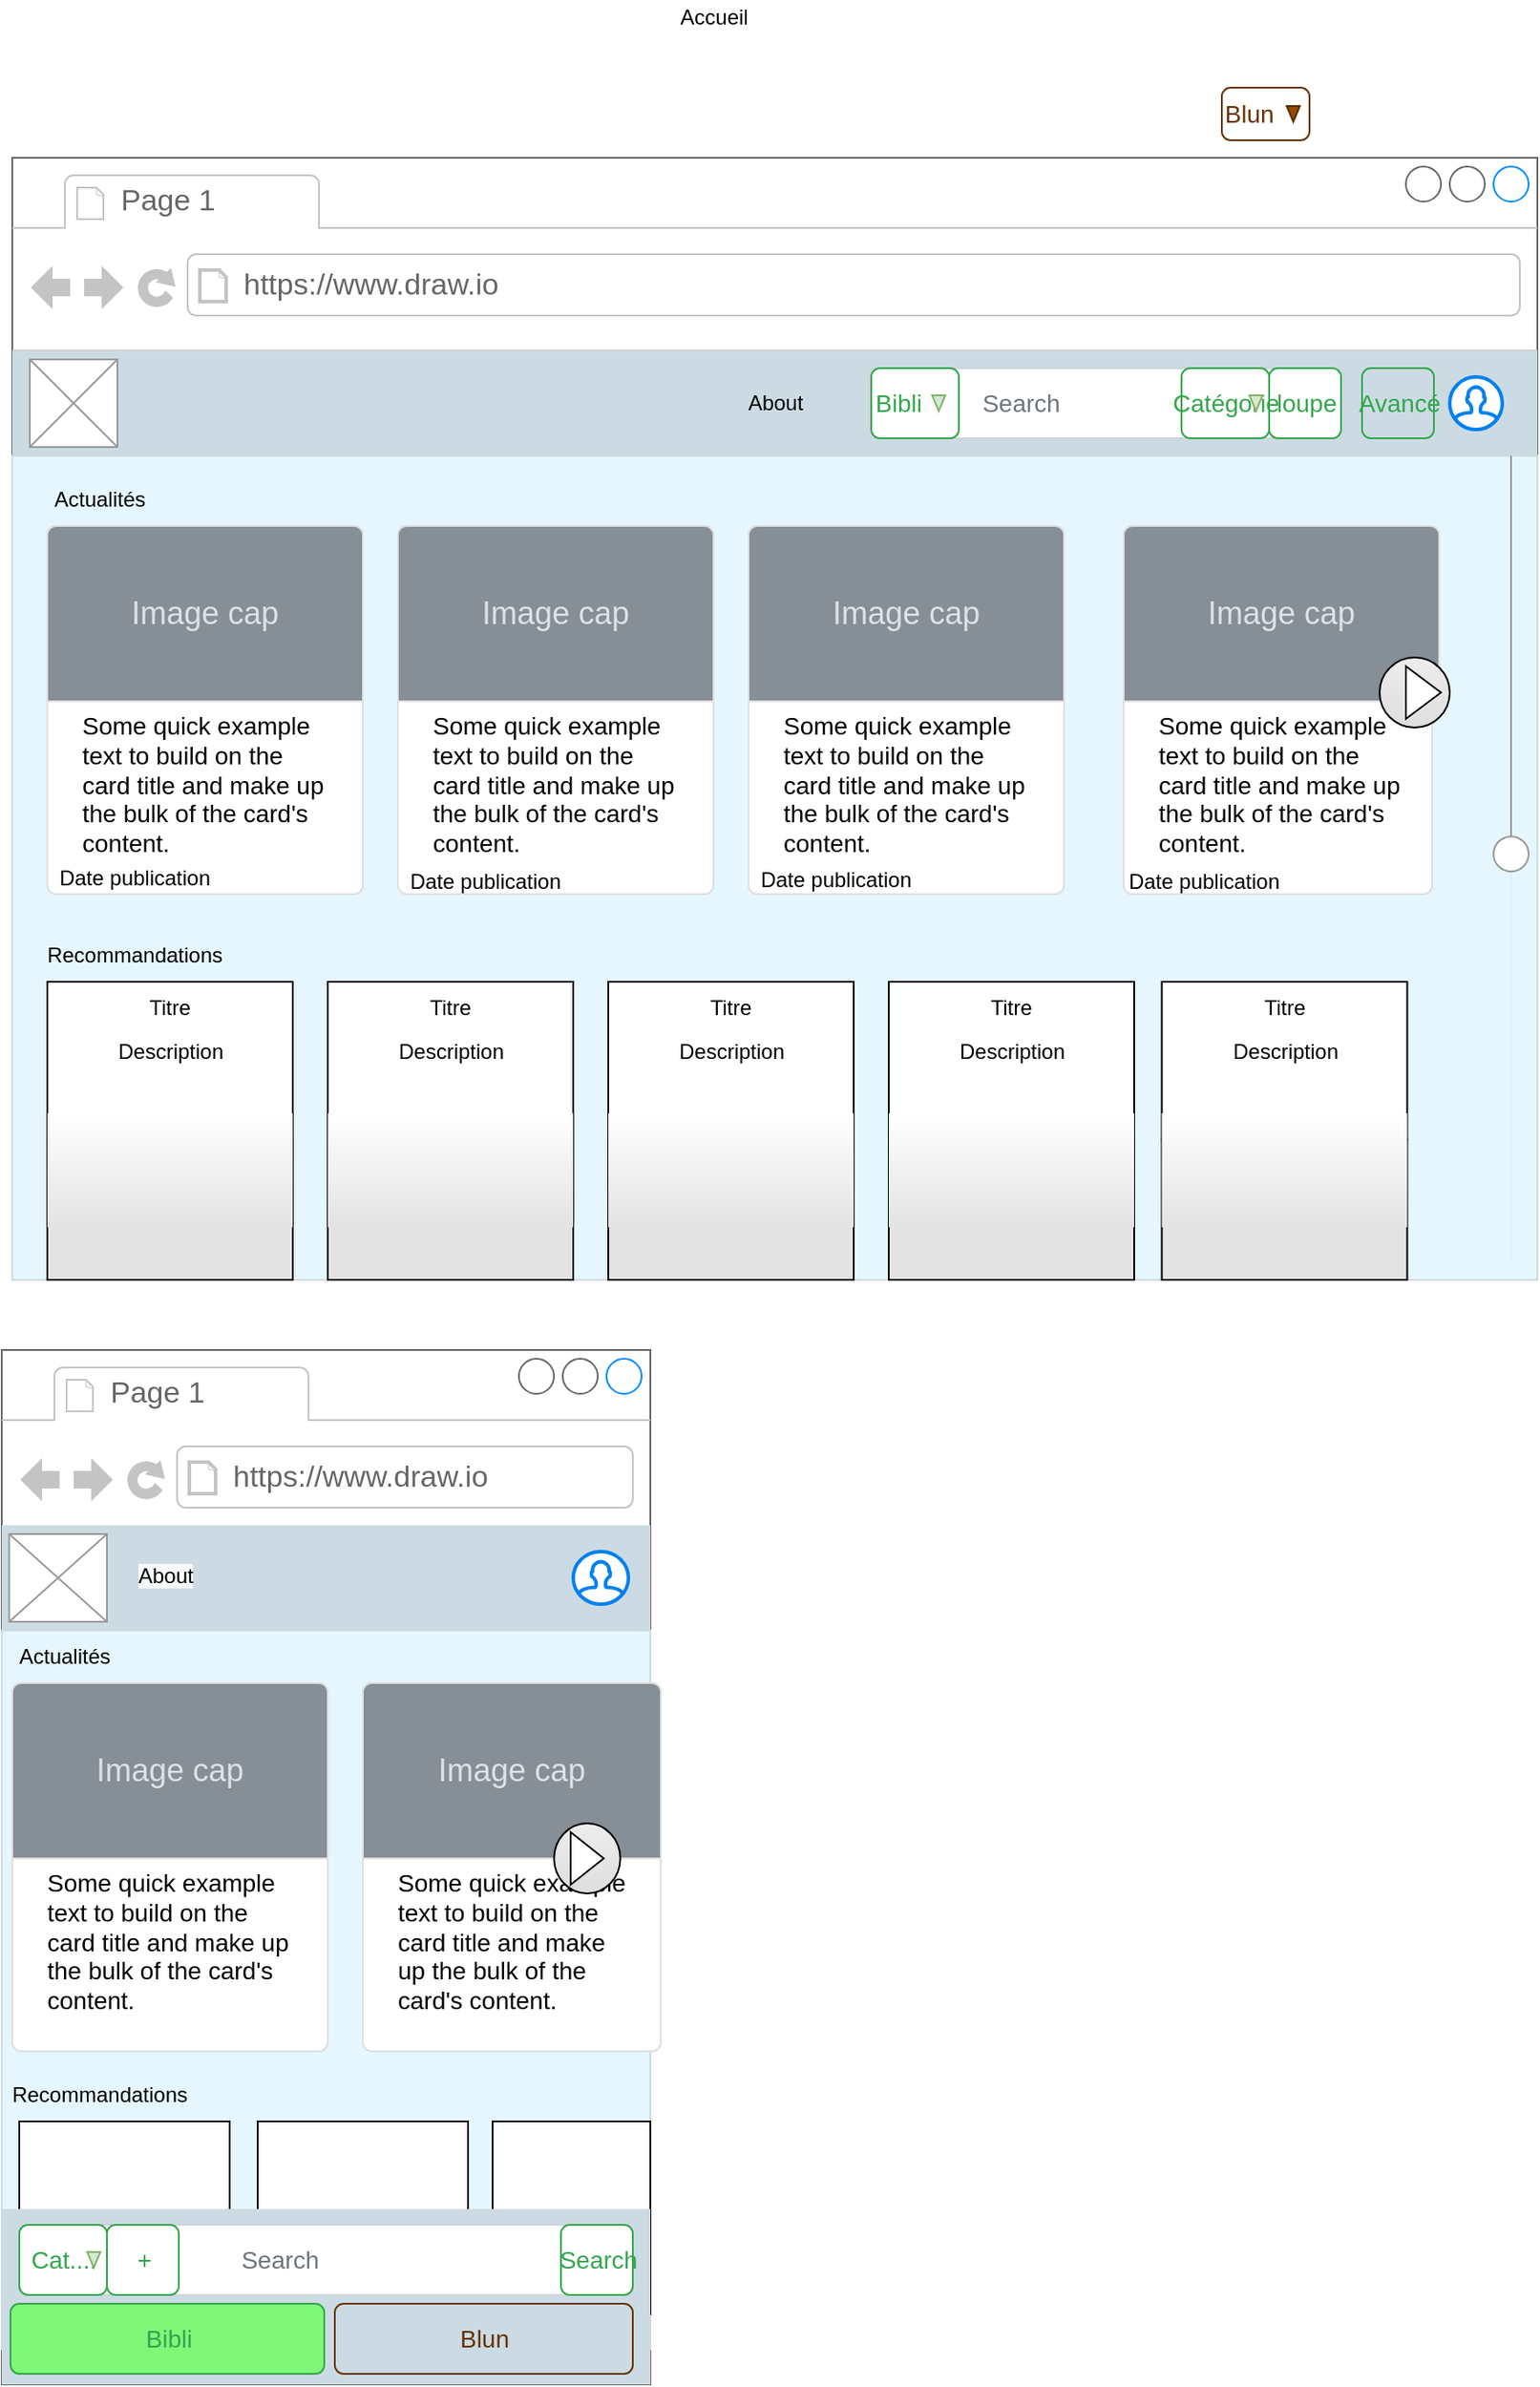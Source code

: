 <mxfile version="16.5.1" type="device"><diagram id="F8sXpfixyLOen9P2yooB" name="wireframe"><mxGraphModel dx="1102" dy="2034" grid="1" gridSize="10" guides="1" tooltips="1" connect="1" arrows="1" fold="1" page="1" pageScale="1" pageWidth="827" pageHeight="1169" math="0" shadow="0"><root><mxCell id="W2lvoZVMaFaZhj4Bqeh3-0"/><mxCell id="W2lvoZVMaFaZhj4Bqeh3-1" parent="W2lvoZVMaFaZhj4Bqeh3-0"/><mxCell id="W2lvoZVMaFaZhj4Bqeh3-2" value="" style="strokeWidth=1;shadow=0;dashed=0;align=center;html=1;shape=mxgraph.mockup.containers.browserWindow;rSize=0;strokeColor=#666666;strokeColor2=#008cff;strokeColor3=#c4c4c4;mainText=,;recursiveResize=0;" parent="W2lvoZVMaFaZhj4Bqeh3-1" vertex="1"><mxGeometry x="50" width="870" height="640" as="geometry"/></mxCell><mxCell id="eo5PZRysMj8vzO5J4JvU-36" value="&lt;span style=&quot;color: rgba(0 , 0 , 0 , 0) ; font-family: monospace ; font-size: 0px&quot;&gt;%3CmxGraphModel%3E%3Croot%3E%3CmxCell%20id%3D%220%22%2F%3E%3CmxCell%20id%3D%221%22%20parent%3D%220%22%2F%3E%3CmxCell%20id%3D%222%22%20value%3D%22%22%20style%3D%22strokeWidth%3D1%3Bshadow%3D0%3Bdashed%3D0%3Balign%3Dcenter%3Bhtml%3D1%3Bshape%3Dmxgraph.mockup.containers.browserWindow%3BrSize%3D0%3BstrokeColor%3D%23666666%3BstrokeColor2%3D%23008cff%3BstrokeColor3%3D%23c4c4c4%3BmainText%3D%2C%3BrecursiveResize%3D0%3B%22%20vertex%3D%221%22%20parent%3D%221%22%3E%3CmxGeometry%20x%3D%2250%22%20width%3D%22870%22%20height%3D%22640%22%20as%3D%22geometry%22%2F%3E%3C%2FmxCell%3E%3CmxCell%20id%3D%223%22%20value%3D%22%22%20style%3D%22rounded%3D0%3BwhiteSpace%3Dwrap%3Bhtml%3D1%3BstrokeColor%3D%23CCDBE3%3BfillColor%3D%23E5F6FF%3B%22%20vertex%3D%221%22%20parent%3D%222%22%3E%3CmxGeometry%20y%3D%22170%22%20width%3D%22870%22%20height%3D%22470%22%20as%3D%22geometry%22%2F%3E%3C%2FmxCell%3E%3CmxCell%20id%3D%224%22%20value%3D%22Page%201%22%20style%3D%22strokeWidth%3D1%3Bshadow%3D0%3Bdashed%3D0%3Balign%3Dcenter%3Bhtml%3D1%3Bshape%3Dmxgraph.mockup.containers.anchor%3BfontSize%3D17%3BfontColor%3D%23666666%3Balign%3Dleft%3B%22%20vertex%3D%221%22%20parent%3D%222%22%3E%3CmxGeometry%20x%3D%2260%22%20y%3D%2212%22%20width%3D%22110%22%20height%3D%2226%22%20as%3D%22geometry%22%2F%3E%3C%2FmxCell%3E%3CmxCell%20id%3D%225%22%20value%3D%22https%3A%2F%2Fwww.draw.io%22%20style%3D%22strokeWidth%3D1%3Bshadow%3D0%3Bdashed%3D0%3Balign%3Dcenter%3Bhtml%3D1%3Bshape%3Dmxgraph.mockup.containers.anchor%3BrSize%3D0%3BfontSize%3D17%3BfontColor%3D%23666666%3Balign%3Dleft%3B%22%20vertex%3D%221%22%20parent%3D%222%22%3E%3CmxGeometry%20x%3D%22130%22%20y%3D%2260%22%20width%3D%22250%22%20height%3D%2226%22%20as%3D%22geometry%22%2F%3E%3C%2FmxCell%3E%3CmxCell%20id%3D%226%22%20value%3D%22%22%20style%3D%22html%3D1%3Bshadow%3D0%3Bdashed%3D0%3BfillColor%3D%23CCDBE3%3BstrokeColor%3Dnone%3BfontSize%3D16%3BfontColor%3D%23181819%3Balign%3Dleft%3Bspacing%3D15%3B%22%20vertex%3D%221%22%20parent%3D%222%22%3E%3CmxGeometry%20y%3D%22110%22%20width%3D%22870%22%20height%3D%2260%22%20as%3D%22geometry%22%2F%3E%3C%2FmxCell%3E%3CmxCell%20id%3D%227%22%20value%3D%22%26amp%3Bnbsp%3B%20%26amp%3Bnbsp%3B%20%26amp%3Bnbsp%3B%20%26amp%3Bnbsp%3B%20%26amp%3Bnbsp%3B%20%26amp%3Bnbsp%3B%20%26amp%3Bnbsp%3B%20Search%22%20style%3D%22html%3D1%3Bshadow%3D0%3Bdashed%3D0%3Bshape%3Dmxgraph.bootstrap.rrect%3BrSize%3D5%3BfontSize%3D14%3BfontColor%3D%236C767D%3BstrokeColor%3D%23CED4DA%3BfillColor%3D%23ffffff%3Balign%3Dleft%3Bspacing%3D10%3B%22%20vertex%3D%221%22%20parent%3D%226%22%3E%3CmxGeometry%20x%3D%221%22%20width%3D%22270%22%20height%3D%2240%22%20relative%3D%221%22%20as%3D%22geometry%22%3E%3CmxPoint%20x%3D%22-381%22%20y%3D%2210%22%20as%3D%22offset%22%2F%3E%3C%2FmxGeometry%3E%3C%2FmxCell%3E%3CmxCell%20id%3D%228%22%20value%3D%22%22%20style%3D%22verticalLabelPosition%3Dbottom%3Bshadow%3D0%3Bdashed%3D0%3Balign%3Dcenter%3Bhtml%3D1%3BverticalAlign%3Dtop%3BstrokeWidth%3D1%3Bshape%3Dmxgraph.mockup.graphics.simpleIcon%3BstrokeColor%3D%23999999%3B%22%20vertex%3D%221%22%20parent%3D%226%22%3E%3CmxGeometry%20x%3D%2210%22%20y%3D%225%22%20width%3D%2250%22%20height%3D%2250%22%20as%3D%22geometry%22%2F%3E%3C%2FmxCell%3E%3CmxCell%20id%3D%229%22%20value%3D%22%22%20style%3D%22html%3D1%3BverticalLabelPosition%3Dbottom%3Balign%3Dcenter%3BlabelBackgroundColor%3D%23ffffff%3BverticalAlign%3Dtop%3BstrokeWidth%3D2%3BstrokeColor%3D%230080F0%3Bshadow%3D0%3Bdashed%3D0%3Bshape%3Dmxgraph.ios7.icons.user%3B%22%20vertex%3D%221%22%20parent%3D%226%22%3E%3CmxGeometry%20x%3D%22820%22%20y%3D%2215%22%20width%3D%2230%22%20height%3D%2230%22%20as%3D%22geometry%22%2F%3E%3C%2FmxCell%3E%3CmxCell%20id%3D%2210%22%20value%3D%22Bibli%26amp%3Bnbsp%3B%20%26amp%3Bnbsp%3B%20%26amp%3Bnbsp%3B%22%20style%3D%22html%3D1%3Bshadow%3D0%3Bdashed%3D0%3Bshape%3Dmxgraph.bootstrap.rrect%3BrSize%3D5%3BfontSize%3D14%3BfontColor%3D%2333A64C%3BstrokeColor%3D%2333A64C%3BfillColor%3Dnone%3B%22%20vertex%3D%221%22%20parent%3D%226%22%3E%3CmxGeometry%20x%3D%22490%22%20y%3D%2210%22%20width%3D%2250%22%20height%3D%2240%22%20as%3D%22geometry%22%2F%3E%3C%2FmxCell%3E%3CmxCell%20id%3D%2211%22%20value%3D%22%22%20style%3D%22triangle%3BwhiteSpace%3Dwrap%3Bhtml%3D1%3BstrokeColor%3D%2382b366%3Brotation%3D90%3BfillColor%3D%23d5e8d4%3B%22%20vertex%3D%221%22%20parent%3D%226%22%3E%3CmxGeometry%20x%3D%22524%22%20y%3D%2226.25%22%20width%3D%229%22%20height%3D%227.5%22%20as%3D%22geometry%22%2F%3E%3C%2FmxCell%3E%3CmxCell%20id%3D%2212%22%20value%3D%22loupe%22%20style%3D%22html%3D1%3Bshadow%3D0%3Bdashed%3D0%3Bshape%3Dmxgraph.bootstrap.rrect%3BrSize%3D5%3BfontSize%3D14%3BfontColor%3D%2333A64C%3BstrokeColor%3D%2333A64C%3BfillColor%3Dnone%3B%22%20vertex%3D%221%22%20parent%3D%226%22%3E%3CmxGeometry%20x%3D%221%22%20width%3D%2241%22%20height%3D%2240%22%20relative%3D%221%22%20as%3D%22geometry%22%3E%3CmxPoint%20x%3D%22-153%22%20y%3D%2210%22%20as%3D%22offset%22%2F%3E%3C%2FmxGeometry%3E%3C%2FmxCell%3E%3CmxCell%20id%3D%2213%22%20value%3D%22Avanc%C3%A9%22%20style%3D%22html%3D1%3Bshadow%3D0%3Bdashed%3D0%3Bshape%3Dmxgraph.bootstrap.rrect%3BrSize%3D5%3BfontSize%3D14%3BfontColor%3D%2333A64C%3BstrokeColor%3D%2333A64C%3BfillColor%3Dnone%3B%22%20vertex%3D%221%22%20parent%3D%226%22%3E%3CmxGeometry%20x%3D%22770%22%20y%3D%2210%22%20width%3D%2241%22%20height%3D%2240%22%20as%3D%22geometry%22%2F%3E%3C%2FmxCell%3E%3CmxCell%20id%3D%2214%22%20value%3D%22Cat%C3%A9gorie%22%20style%3D%22html%3D1%3Bshadow%3D0%3Bdashed%3D0%3Bshape%3Dmxgraph.bootstrap.rrect%3BrSize%3D5%3BfontSize%3D14%3BfontColor%3D%2333A64C%3BstrokeColor%3D%2333A64C%3BfillColor%3Dnone%3B%22%20vertex%3D%221%22%20parent%3D%226%22%3E%3CmxGeometry%20x%3D%22667%22%20y%3D%2210%22%20width%3D%2250%22%20height%3D%2240%22%20as%3D%22geometry%22%2F%3E%3C%2FmxCell%3E%3CmxCell%20id%3D%2215%22%20value%3D%22About%22%20style%3D%22text%3Bhtml%3D1%3Balign%3Dcenter%3BverticalAlign%3Dmiddle%3Bresizable%3D0%3Bpoints%3D%5B%5D%3Bautosize%3D1%3BstrokeColor%3Dnone%3BfillColor%3Dnone%3B%22%20vertex%3D%221%22%20parent%3D%226%22%3E%3CmxGeometry%20x%3D%22410%22%20y%3D%2220%22%20width%3D%2250%22%20height%3D%2220%22%20as%3D%22geometry%22%2F%3E%3C%2FmxCell%3E%3CmxCell%20id%3D%2216%22%20value%3D%22Actualit%C3%A9s%22%20style%3D%22text%3Bhtml%3D1%3BstrokeColor%3Dnone%3BfillColor%3Dnone%3Balign%3Dcenter%3BverticalAlign%3Dmiddle%3BwhiteSpace%3Dwrap%3Brounded%3D0%3B%22%20vertex%3D%221%22%20parent%3D%222%22%3E%3CmxGeometry%20x%3D%2220%22%20y%3D%22180%22%20width%3D%2260%22%20height%3D%2230%22%20as%3D%22geometry%22%2F%3E%3C%2FmxCell%3E%3CmxCell%20id%3D%2217%22%20value%3D%22Some%20quick%20example%20text%20to%20build%20on%20the%20card%20title%20and%20make%20up%20the%20bulk%20of%20the%20card's%20content.%22%20style%3D%22html%3D1%3Bshadow%3D0%3Bdashed%3D0%3Bshape%3Dmxgraph.bootstrap.rrect%3BrSize%3D5%3BstrokeColor%3D%23DFDFDF%3Bhtml%3D1%3BwhiteSpace%3Dwrap%3BfillColor%3D%23ffffff%3BfontColor%3D%23000000%3BverticalAlign%3Dbottom%3Balign%3Dleft%3Bspacing%3D20%3BfontSize%3D14%3B%22%20vertex%3D%221%22%20parent%3D%222%22%3E%3CmxGeometry%20x%3D%2220%22%20y%3D%22210%22%20width%3D%22180%22%20height%3D%22210%22%20as%3D%22geometry%22%2F%3E%3C%2FmxCell%3E%3CmxCell%20id%3D%2218%22%20value%3D%22Image%20cap%22%20style%3D%22html%3D1%3Bshadow%3D0%3Bdashed%3D0%3Bshape%3Dmxgraph.bootstrap.topButton%3BrSize%3D5%3Bperimeter%3Dnone%3BwhiteSpace%3Dwrap%3BfillColor%3D%23868E96%3BstrokeColor%3D%23DFDFDF%3BfontColor%3D%23DEE2E6%3BresizeWidth%3D1%3BfontSize%3D18%3B%22%20vertex%3D%221%22%20parent%3D%2217%22%3E%3CmxGeometry%20width%3D%22180%22%20height%3D%22100%22%20relative%3D%221%22%20as%3D%22geometry%22%2F%3E%3C%2FmxCell%3E%3CmxCell%20id%3D%2219%22%20value%3D%22Date%20publication%22%20style%3D%22text%3Bhtml%3D1%3BstrokeColor%3Dnone%3BfillColor%3Dnone%3Balign%3Dcenter%3BverticalAlign%3Dmiddle%3BwhiteSpace%3Dwrap%3Brounded%3D0%3B%22%20vertex%3D%221%22%20parent%3D%222%22%3E%3CmxGeometry%20x%3D%2220%22%20y%3D%22396%22%20width%3D%22100%22%20height%3D%2230%22%20as%3D%22geometry%22%2F%3E%3C%2FmxCell%3E%3CmxCell%20id%3D%2220%22%20value%3D%22Some%20quick%20example%20text%20to%20build%20on%20the%20card%20title%20and%20make%20up%20the%20bulk%20of%20the%20card's%20content.%22%20style%3D%22html%3D1%3Bshadow%3D0%3Bdashed%3D0%3Bshape%3Dmxgraph.bootstrap.rrect%3BrSize%3D5%3BstrokeColor%3D%23DFDFDF%3Bhtml%3D1%3BwhiteSpace%3Dwrap%3BfillColor%3D%23ffffff%3BfontColor%3D%23000000%3BverticalAlign%3Dbottom%3Balign%3Dleft%3Bspacing%3D20%3BfontSize%3D14%3B%22%20vertex%3D%221%22%20parent%3D%222%22%3E%3CmxGeometry%20x%3D%22220%22%20y%3D%22210%22%20width%3D%22180%22%20height%3D%22210%22%20as%3D%22geometry%22%2F%3E%3C%2FmxCell%3E%3CmxCell%20id%3D%2221%22%20value%3D%22Image%20cap%22%20style%3D%22html%3D1%3Bshadow%3D0%3Bdashed%3D0%3Bshape%3Dmxgraph.bootstrap.topButton%3BrSize%3D5%3Bperimeter%3Dnone%3BwhiteSpace%3Dwrap%3BfillColor%3D%23868E96%3BstrokeColor%3D%23DFDFDF%3BfontColor%3D%23DEE2E6%3BresizeWidth%3D1%3BfontSize%3D18%3B%22%20vertex%3D%221%22%20parent%3D%2220%22%3E%3CmxGeometry%20width%3D%22180%22%20height%3D%22100%22%20relative%3D%221%22%20as%3D%22geometry%22%2F%3E%3C%2FmxCell%3E%3CmxCell%20id%3D%2222%22%20value%3D%22Date%20publication%22%20style%3D%22text%3Bhtml%3D1%3BstrokeColor%3Dnone%3BfillColor%3Dnone%3Balign%3Dcenter%3BverticalAlign%3Dmiddle%3BwhiteSpace%3Dwrap%3Brounded%3D0%3B%22%20vertex%3D%221%22%20parent%3D%222%22%3E%3CmxGeometry%20x%3D%22220%22%20y%3D%22398%22%20width%3D%22100%22%20height%3D%2230%22%20as%3D%22geometry%22%2F%3E%3C%2FmxCell%3E%3CmxCell%20id%3D%2223%22%20value%3D%22Some%20quick%20example%20text%20to%20build%20on%20the%20card%20title%20and%20make%20up%20the%20bulk%20of%20the%20card's%20content.%22%20style%3D%22html%3D1%3Bshadow%3D0%3Bdashed%3D0%3Bshape%3Dmxgraph.bootstrap.rrect%3BrSize%3D5%3BstrokeColor%3D%23DFDFDF%3Bhtml%3D1%3BwhiteSpace%3Dwrap%3BfillColor%3D%23ffffff%3BfontColor%3D%23000000%3BverticalAlign%3Dbottom%3Balign%3Dleft%3Bspacing%3D20%3BfontSize%3D14%3B%22%20vertex%3D%221%22%20parent%3D%222%22%3E%3CmxGeometry%20x%3D%22420%22%20y%3D%22210%22%20width%3D%22180%22%20height%3D%22210%22%20as%3D%22geometry%22%2F%3E%3C%2FmxCell%3E%3CmxCell%20id%3D%2224%22%20value%3D%22Image%20cap%22%20style%3D%22html%3D1%3Bshadow%3D0%3Bdashed%3D0%3Bshape%3Dmxgraph.bootstrap.topButton%3BrSize%3D5%3Bperimeter%3Dnone%3BwhiteSpace%3Dwrap%3BfillColor%3D%23868E96%3BstrokeColor%3D%23DFDFDF%3BfontColor%3D%23DEE2E6%3BresizeWidth%3D1%3BfontSize%3D18%3B%22%20vertex%3D%221%22%20parent%3D%2223%22%3E%3CmxGeometry%20width%3D%22180%22%20height%3D%22100%22%20relative%3D%221%22%20as%3D%22geometry%22%2F%3E%3C%2FmxCell%3E%3CmxCell%20id%3D%2225%22%20value%3D%22Date%20publication%22%20style%3D%22text%3Bhtml%3D1%3BstrokeColor%3Dnone%3BfillColor%3Dnone%3Balign%3Dcenter%3BverticalAlign%3Dmiddle%3BwhiteSpace%3Dwrap%3Brounded%3D0%3B%22%20vertex%3D%221%22%20parent%3D%222%22%3E%3CmxGeometry%20x%3D%22420%22%20y%3D%22397%22%20width%3D%22100%22%20height%3D%2230%22%20as%3D%22geometry%22%2F%3E%3C%2FmxCell%3E%3CmxCell%20id%3D%2226%22%20value%3D%22Some%20quick%20example%20text%20to%20build%20on%20the%20card%20title%20and%20make%20up%20the%20bulk%20of%20the%20card's%20content.%22%20style%3D%22html%3D1%3Bshadow%3D0%3Bdashed%3D0%3Bshape%3Dmxgraph.bootstrap.rrect%3BrSize%3D5%3BstrokeColor%3D%23DFDFDF%3Bhtml%3D1%3BwhiteSpace%3Dwrap%3BfillColor%3D%23ffffff%3BfontColor%3D%23000000%3BverticalAlign%3Dbottom%3Balign%3Dleft%3Bspacing%3D20%3BfontSize%3D14%3B%22%20vertex%3D%221%22%20parent%3D%222%22%3E%3CmxGeometry%20x%3D%22634%22%20y%3D%22210%22%20width%3D%22176%22%20height%3D%22210%22%20as%3D%22geometry%22%2F%3E%3C%2FmxCell%3E%3CmxCell%20id%3D%2227%22%20value%3D%22Image%20cap%22%20style%3D%22html%3D1%3Bshadow%3D0%3Bdashed%3D0%3Bshape%3Dmxgraph.bootstrap.topButton%3BrSize%3D5%3Bperimeter%3Dnone%3BwhiteSpace%3Dwrap%3BfillColor%3D%23868E96%3BstrokeColor%3D%23DFDFDF%3BfontColor%3D%23DEE2E6%3BresizeWidth%3D1%3BfontSize%3D18%3B%22%20vertex%3D%221%22%20parent%3D%2226%22%3E%3CmxGeometry%20width%3D%22180%22%20height%3D%22100%22%20relative%3D%221%22%20as%3D%22geometry%22%2F%3E%3C%2FmxCell%3E%3CmxCell%20id%3D%2228%22%20value%3D%22Date%20publication%22%20style%3D%22text%3Bhtml%3D1%3BstrokeColor%3Dnone%3BfillColor%3Dnone%3Balign%3Dcenter%3BverticalAlign%3Dmiddle%3BwhiteSpace%3Dwrap%3Brounded%3D0%3B%22%20vertex%3D%221%22%20parent%3D%222%22%3E%3CmxGeometry%20x%3D%22630%22%20y%3D%22398%22%20width%3D%22100%22%20height%3D%2230%22%20as%3D%22geometry%22%2F%3E%3C%2FmxCell%3E%3CmxCell%20id%3D%2229%22%20value%3D%22%26lt%3Bspan%20style%3D%26quot%3Bcolor%3A%20rgba(0%20%2C%200%20%2C%200%20%2C%200)%20%3B%20font-family%3A%20monospace%20%3B%20font-size%3A%200px%26quot%3B%26gt%3B%253CmxGraphModel%253E%253Croot%253E%253CmxCell%2520id%253D%25220%2522%252F%253E%253CmxCell%2520id%253D%25221%2522%2520parent%253D%25220%2522%252F%253E%253CmxCell%2520id%253D%25222%2522%2520value%253D%2522%2522%2520style%253D%2522triangle%253BwhiteSpace%253Dwrap%253Bhtml%253D1%253B%2522%2520vertex%253D%25221%2522%2520parent%253D%25221%2522%253E%253CmxGeometry%2520x%253D%2522845%2522%2520y%253D%2522290%2522%2520width%253D%252220%2522%2520height%253D%252230%2522%2520as%253D%2522geometry%2522%252F%253E%253C%252FmxCell%253E%253C%252Froot%253E%253C%252FmxGraphModel%253E%26lt%3B%2Fspan%26gt%3B%26lt%3Bspan%20style%3D%26quot%3Bcolor%3A%20rgba(0%20%2C%200%20%2C%200%20%2C%200)%20%3B%20font-family%3A%20monospace%20%3B%20font-size%3A%200px%26quot%3B%26gt%3B%253CmxGraphModel%253E%253Croot%253E%253CmxCell%2520id%253D%25220%2522%252F%253E%253CmxCell%2520id%253D%25221%2522%2520parent%253D%25220%2522%252F%253E%253CmxCell%2520id%253D%25222%2522%2520value%253D%2522%2522%2520style%253D%2522triangle%253BwhiteSpace%253Dwrap%253Bhtml%253D1%253B%2522%2520vertex%253D%25221%2522%2520parent%253D%25221%2522%253E%253CmxGeometry%2520x%253D%2522845%2522%2520y%253D%2522290%2522%2520width%253D%252220%2522%2520height%253D%252230%2522%2520as%253D%2522geometry%2522%252F%253E%253C%252FmxCell%253E%253C%252Froot%253E%253C%252FmxGraphModel%253E%26lt%3B%2Fspan%26gt%3B%26lt%3Bspan%20style%3D%26quot%3Bcolor%3A%20rgba(0%20%2C%200%20%2C%200%20%2C%200)%20%3B%20font-family%3A%20monospace%20%3B%20font-size%3A%200px%26quot%3B%26gt%3B%253CmxGraphModel%253E%253Croot%253E%253CmxCell%2520id%253D%25220%2522%252F%253E%253CmxCell%2520id%253D%25221%2522%2520parent%253D%25220%2522%252F%253E%253CmxCell%2520id%253D%25222%2522%2520value%253D%2522%2522%2520style%253D%2522triangle%253BwhiteSpace%253Dwrap%253Bhtml%253D1%253B%2522%2520vertex%253D%25221%2522%2520parent%253D%25221%2522%253E%253CmxGeometry%2520x%253D%2522845%2522%2520y%253D%2522290%2522%2520width%253D%252220%2522%2520height%253D%252230%2522%2520as%253D%2522geometry%2522%252F%253E%253C%252FmxCell%253E%253C%252Froot%253E%253C%252FmxGraphModel%253E%26lt%3B%2Fspan%26gt%3B%22%20style%3D%22html%3D1%3Bshadow%3D0%3Bdashed%3D0%3Bshape%3Dmxgraph.bootstrap.radioButton2%3BlabelPosition%3Dright%3BverticalLabelPosition%3Dmiddle%3Balign%3Dleft%3BverticalAlign%3Dmiddle%3BgradientColor%3D%23DEDEDE%3BfillColor%3D%23EDEDED%3Bchecked%3D0%3Bspacing%3D5%3BcheckedFill%3D%230085FC%3BcheckedStroke%3D%23ffffff%3Bsketch%3D0%3B%22%20vertex%3D%221%22%20parent%3D%222%22%3E%3CmxGeometry%20x%3D%22780%22%20y%3D%22285%22%20width%3D%2240%22%20height%3D%2240%22%20as%3D%22geometry%22%2F%3E%3C%2FmxCell%3E%3CmxCell%20id%3D%2230%22%20value%3D%22%22%20style%3D%22triangle%3BwhiteSpace%3Dwrap%3Bhtml%3D1%3B%22%20vertex%3D%221%22%20parent%3D%222%22%3E%3CmxGeometry%20x%3D%22795%22%20y%3D%22290%22%20width%3D%2220%22%20height%3D%2230%22%20as%3D%22geometry%22%2F%3E%3C%2FmxCell%3E%3CmxCell%20id%3D%2231%22%20value%3D%22Recommandations%22%20style%3D%22text%3Bhtml%3D1%3BstrokeColor%3Dnone%3BfillColor%3Dnone%3Balign%3Dcenter%3BverticalAlign%3Dmiddle%3BwhiteSpace%3Dwrap%3Brounded%3D0%3B%22%20vertex%3D%221%22%20parent%3D%222%22%3E%3CmxGeometry%20x%3D%2240%22%20y%3D%22440%22%20width%3D%2260%22%20height%3D%2230%22%20as%3D%22geometry%22%2F%3E%3C%2FmxCell%3E%3CmxCell%20id%3D%2232%22%20value%3D%22%26lt%3Bspan%20style%3D%26quot%3Bcolor%3A%20rgba(0%20%2C%200%20%2C%200%20%2C%200)%20%3B%20font-family%3A%20monospace%20%3B%20font-size%3A%200px%26quot%3B%26gt%3B%253CmxGraphModel%253E%253Croot%253E%253CmxCell%2520id%253D%25220%2522%252F%253E%253CmxCell%2520id%253D%25221%2522%2520parent%253D%25220%2522%252F%253E%253CmxCell%2520id%253D%25222%2522%2520value%253D%2522%2522%2520style%253D%2522strokeWidth%253D1%253Bshadow%253D0%253Bdashed%253D0%253Balign%253Dcenter%253Bhtml%253D1%253Bshape%253Dmxgraph.mockup.containers.browserWindow%253BrSize%253D0%253BstrokeColor%253D%2523666666%253BstrokeColor2%253D%2523008cff%253BstrokeColor3%253D%2523c4c4c4%253BmainText%253D%252C%253BrecursiveResize%253D0%253B%2522%2520vertex%253D%25221%2522%2520parent%253D%25221%2522%253E%253CmxGeometry%2520x%253D%252250%2522%2520width%253D%2522870%2522%2520height%253D%2522640%2522%2520as%253D%2522geometry%2522%252F%253E%253C%252FmxCell%253E%253CmxCell%2520id%253D%25223%2522%2520value%253D%2522Page%25201%2522%2520style%253D%2522strokeWidth%253D1%253Bshadow%253D0%253Bdashed%253D0%253Balign%253Dcenter%253Bhtml%253D1%253Bshape%253Dmxgraph.mockup.containers.anchor%253BfontSize%253D17%253BfontColor%253D%2523666666%253Balign%253Dleft%253B%2522%2520vertex%253D%25221%2522%2520parent%253D%25222%2522%253E%253CmxGeometry%2520x%253D%252260%2522%2520y%253D%252212%2522%2520width%253D%2522110%2522%2520height%253D%252226%2522%2520as%253D%2522geometry%2522%252F%253E%253C%252FmxCell%253E%253CmxCell%2520id%253D%25224%2522%2520value%253D%2522https%253A%252F%252Fwww.draw.io%2522%2520style%253D%2522strokeWidth%253D1%253Bshadow%253D0%253Bdashed%253D0%253Balign%253Dcenter%253Bhtml%253D1%253Bshape%253Dmxgraph.mockup.containers.anchor%253BrSize%253D0%253BfontSize%253D17%253BfontColor%253D%2523666666%253Balign%253Dleft%253B%2522%2520vertex%253D%25221%2522%2520parent%253D%25222%2522%253E%253CmxGeometry%2520x%253D%2522130%2522%2520y%253D%252260%2522%2520width%253D%2522250%2522%2520height%253D%252226%2522%2520as%253D%2522geometry%2522%252F%253E%253C%252FmxCell%253E%253CmxCell%2520id%253D%25225%2522%2520value%253D%2522%2522%2520style%253D%2522html%253D1%253Bshadow%253D0%253Bdashed%253D0%253BfillColor%253D%2523F8F9FA%253BstrokeColor%253Dnone%253BfontSize%253D16%253BfontColor%253D%2523181819%253Balign%253Dleft%253Bspacing%253D15%253B%2522%2520vertex%253D%25221%2522%2520parent%253D%25222%2522%253E%253CmxGeometry%2520y%253D%2522110%2522%2520width%253D%2522870%2522%2520height%253D%252260%2522%2520as%253D%2522geometry%2522%252F%253E%253C%252FmxCell%253E%253CmxCell%2520id%253D%25226%2522%2520value%253D%2522%2526amp%253Bnbsp%253B%2520%2526amp%253Bnbsp%253B%2520%2526amp%253Bnbsp%253B%2520%2526amp%253Bnbsp%253B%2520%2526amp%253Bnbsp%253B%2520%2526amp%253Bnbsp%253B%2520%2526amp%253Bnbsp%253B%2520Search%2522%2520style%253D%2522html%253D1%253Bshadow%253D0%253Bdashed%253D0%253Bshape%253Dmxgraph.bootstrap.rrect%253BrSize%253D5%253BfontSize%253D14%253BfontColor%253D%25236C767D%253BstrokeColor%253D%2523CED4DA%253BfillColor%253D%2523ffffff%253Balign%253Dleft%253Bspacing%253D10%253B%2522%2520vertex%253D%25221%2522%2520parent%253D%25225%2522%253E%253CmxGeometry%2520x%253D%25221%2522%2520width%253D%2522219%2522%2520height%253D%252240%2522%2520relative%253D%25221%2522%2520as%253D%2522geometry%2522%253E%253CmxPoint%2520x%253D%2522-330%2522%2520y%253D%252210%2522%2520as%253D%2522offset%2522%252F%253E%253C%252FmxGeometry%253E%253C%252FmxCell%253E%253CmxCell%2520id%253D%25227%2522%2520value%253D%2522%2522%2520style%253D%2522verticalLabelPosition%253Dbottom%253Bshadow%253D0%253Bdashed%253D0%253Balign%253Dcenter%253Bhtml%253D1%253BverticalAlign%253Dtop%253BstrokeWidth%253D1%253Bshape%253Dmxgraph.mockup.graphics.simpleIcon%253BstrokeColor%253D%2523999999%253B%2522%2520vertex%253D%25221%2522%2520parent%253D%25225%2522%253E%253CmxGeometry%2520x%253D%252210%2522%2520y%253D%25225%2522%2520width%253D%252250%2522%2520height%253D%252250%2522%2520as%253D%2522geometry%2522%252F%253E%253C%252FmxCell%253E%253CmxCell%2520id%253D%25228%2522%2520value%253D%2522%2522%2520style%253D%2522html%253D1%253BverticalLabelPosition%253Dbottom%253Balign%253Dcenter%253BlabelBackgroundColor%253D%2523ffffff%253BverticalAlign%253Dtop%253BstrokeWidth%253D2%253BstrokeColor%253D%25230080F0%253Bshadow%253D0%253Bdashed%253D0%253Bshape%253Dmxgraph.ios7.icons.user%253B%2522%2520vertex%253D%25221%2522%2520parent%253D%25225%2522%253E%253CmxGeometry%2520x%253D%2522820%2522%2520y%253D%252215%2522%2520width%253D%252230%2522%2520height%253D%252230%2522%2520as%253D%2522geometry%2522%252F%253E%253C%252FmxCell%253E%253CmxCell%2520id%253D%25229%2522%2520value%253D%2522Bibli%2526amp%253Bnbsp%253B%2520%2526amp%253Bnbsp%253B%2520%2526amp%253Bnbsp%253B%2522%2520style%253D%2522html%253D1%253Bshadow%253D0%253Bdashed%253D0%253Bshape%253Dmxgraph.bootstrap.rrect%253BrSize%253D5%253BfontSize%253D14%253BfontColor%253D%252333A64C%253BstrokeColor%253D%252333A64C%253BfillColor%253Dnone%253B%2522%2520vertex%253D%25221%2522%2520parent%253D%25225%2522%253E%253CmxGeometry%2520x%253D%2522540%2522%2520y%253D%252210%2522%2520width%253D%252250%2522%2520height%253D%252240%2522%2520as%253D%2522geometry%2522%252F%253E%253C%252FmxCell%253E%253CmxCell%2520id%253D%252210%2522%2520value%253D%2522%2522%2520style%253D%2522triangle%253BwhiteSpace%253Dwrap%253Bhtml%253D1%253BstrokeColor%253D%252382b366%253Brotation%253D90%253BfillColor%253D%2523d5e8d4%253B%2522%2520vertex%253D%25221%2522%2520parent%253D%25225%2522%253E%253CmxGeometry%2520x%253D%2522576.25%2522%2520y%253D%252226.25%2522%2520width%253D%25229%2522%2520height%253D%25227.5%2522%2520as%253D%2522geometry%2522%252F%253E%253C%252FmxCell%253E%253CmxCell%2520id%253D%252211%2522%2520value%253D%2522loupe%2522%2520style%253D%2522html%253D1%253Bshadow%253D0%253Bdashed%253D0%253Bshape%253Dmxgraph.bootstrap.rrect%253BrSize%253D5%253BfontSize%253D14%253BfontColor%253D%252333A64C%253BstrokeColor%253D%252333A64C%253BfillColor%253Dnone%253B%2522%2520vertex%253D%25221%2522%2520parent%253D%25225%2522%253E%253CmxGeometry%2520x%253D%25221%2522%2520width%253D%252241%2522%2520height%253D%252240%2522%2520relative%253D%25221%2522%2520as%253D%2522geometry%2522%253E%253CmxPoint%2520x%253D%2522-153%2522%2520y%253D%252210%2522%2520as%253D%2522offset%2522%252F%253E%253C%252FmxGeometry%253E%253C%252FmxCell%253E%253CmxCell%2520id%253D%252212%2522%2520value%253D%2522Avanc%25C3%25A9%2522%2520style%253D%2522html%253D1%253Bshadow%253D0%253Bdashed%253D0%253Bshape%253Dmxgraph.bootstrap.rrect%253BrSize%253D5%253BfontSize%253D14%253BfontColor%253D%252333A64C%253BstrokeColor%253D%252333A64C%253BfillColor%253Dnone%253B%2522%2520vertex%253D%25221%2522%2520parent%253D%25225%2522%253E%253CmxGeometry%2520x%253D%2522770%2522%2520y%253D%252210%2522%2520width%253D%252241%2522%2520height%253D%252240%2522%2520as%253D%2522geometry%2522%252F%253E%253C%252FmxCell%253E%253CmxCell%2520id%253D%252213%2522%2520value%253D%2522Actualit%25C3%25A9s%2522%2520style%253D%2522text%253Bhtml%253D1%253BstrokeColor%253Dnone%253BfillColor%253Dnone%253Balign%253Dcenter%253BverticalAlign%253Dmiddle%253BwhiteSpace%253Dwrap%253Brounded%253D0%253B%2522%2520vertex%253D%25221%2522%2520parent%253D%25222%2522%253E%253CmxGeometry%2520x%253D%252220%2522%2520y%253D%2522180%2522%2520width%253D%252260%2522%2520height%253D%252230%2522%2520as%253D%2522geometry%2522%252F%253E%253C%252FmxCell%253E%253CmxCell%2520id%253D%252214%2522%2520value%253D%2522Some%2520quick%2520example%2520text%2520to%2520build%2520on%2520the%2520card%2520title%2520and%2520make%2520up%2520the%2520bulk%2520of%2520the%2520card's%2520content.%2522%2520style%253D%2522html%253D1%253Bshadow%253D0%253Bdashed%253D0%253Bshape%253Dmxgraph.bootstrap.rrect%253BrSize%253D5%253BstrokeColor%253D%2523DFDFDF%253Bhtml%253D1%253BwhiteSpace%253Dwrap%253BfillColor%253D%2523ffffff%253BfontColor%253D%2523000000%253BverticalAlign%253Dbottom%253Balign%253Dleft%253Bspacing%253D20%253BfontSize%253D14%253B%2522%2520vertex%253D%25221%2522%2520parent%253D%25222%2522%253E%253CmxGeometry%2520x%253D%252220%2522%2520y%253D%2522210%2522%2520width%253D%2522180%2522%2520height%253D%2522210%2522%2520as%253D%2522geometry%2522%252F%253E%253C%252FmxCell%253E%253CmxCell%2520id%253D%252215%2522%2520value%253D%2522Image%2520cap%2522%2520style%253D%2522html%253D1%253Bshadow%253D0%253Bdashed%253D0%253Bshape%253Dmxgraph.bootstrap.topButton%253BrSize%253D5%253Bperimeter%253Dnone%253BwhiteSpace%253Dwrap%253BfillColor%253D%2523868E96%253BstrokeColor%253D%2523DFDFDF%253BfontColor%253D%2523DEE2E6%253BresizeWidth%253D1%253BfontSize%253D18%253B%2522%2520vertex%253D%25221%2522%2520parent%253D%252214%2522%253E%253CmxGeometry%2520width%253D%2522180%2522%2520height%253D%2522100%2522%2520relative%253D%25221%2522%2520as%253D%2522geometry%2522%252F%253E%253C%252FmxCell%253E%253CmxCell%2520id%253D%252216%2522%2520value%253D%2522Date%2520publication%2522%2520style%253D%2522text%253Bhtml%253D1%253BstrokeColor%253Dnone%253BfillColor%253Dnone%253Balign%253Dcenter%253BverticalAlign%253Dmiddle%253BwhiteSpace%253Dwrap%253Brounded%253D0%253B%2522%2520vertex%253D%25221%2522%2520parent%253D%25222%2522%253E%253CmxGeometry%2520x%253D%252220%2522%2520y%253D%2522396%2522%2520width%253D%2522100%2522%2520height%253D%252230%2522%2520as%253D%2522geometry%2522%252F%253E%253C%252FmxCell%253E%253CmxCell%2520id%253D%252217%2522%2520value%253D%2522Some%2520quick%2520example%2520text%2520to%2520build%2520on%2520the%2520card%2520title%2520and%2520make%2520up%2520the%2520bulk%2520of%2520the%2520card's%2520content.%2522%2520style%253D%2522html%253D1%253Bshadow%253D0%253Bdashed%253D0%253Bshape%253Dmxgraph.bootstrap.rrect%253BrSize%253D5%253BstrokeColor%253D%2523DFDFDF%253Bhtml%253D1%253BwhiteSpace%253Dwrap%253BfillColor%253D%2523ffffff%253BfontColor%253D%2523000000%253BverticalAlign%253Dbottom%253Balign%253Dleft%253Bspacing%253D20%253BfontSize%253D14%253B%2522%2520vertex%253D%25221%2522%2520parent%253D%25222%2522%253E%253CmxGeometry%2520x%253D%2522220%2522%2520y%253D%2522210%2522%2520width%253D%2522180%2522%2520height%253D%2522210%2522%2520as%253D%2522geometry%2522%252F%253E%253C%252FmxCell%253E%253CmxCell%2520id%253D%252218%2522%2520value%253D%2522Image%2520cap%2522%2520style%253D%2522html%253D1%253Bshadow%253D0%253Bdashed%253D0%253Bshape%253Dmxgraph.bootstrap.topButton%253BrSize%253D5%253Bperimeter%253Dnone%253BwhiteSpace%253Dwrap%253BfillColor%253D%2523868E96%253BstrokeColor%253D%2523DFDFDF%253BfontColor%253D%2523DEE2E6%253BresizeWidth%253D1%253BfontSize%253D18%253B%2522%2520vertex%253D%25221%2522%2520parent%253D%252217%2522%253E%253CmxGeometry%2520width%253D%2522180%2522%2520height%253D%2522100%2522%2520relative%253D%25221%2522%2520as%253D%2522geometry%2522%252F%253E%253C%252FmxCell%253E%253CmxCell%2520id%253D%252219%2522%2520value%253D%2522Date%2520publication%2522%2520style%253D%2522text%253Bhtml%253D1%253BstrokeColor%253Dnone%253BfillColor%253Dnone%253Balign%253Dcenter%253BverticalAlign%253Dmiddle%253BwhiteSpace%253Dwrap%253Brounded%253D0%253B%2522%2520vertex%253D%25221%2522%2520parent%253D%25222%2522%253E%253CmxGeometry%2520x%253D%2522220%2522%2520y%253D%2522398%2522%2520width%253D%2522100%2522%2520height%253D%252230%2522%2520as%253D%2522geometry%2522%252F%253E%253C%252FmxCell%253E%253CmxCell%2520id%253D%252220%2522%2520value%253D%2522Some%2520quick%2520example%2520text%2520to%2520build%2520on%2520the%2520card%2520title%2520and%2520make%2520up%2520the%2520bulk%2520of%2520the%2520card's%2520content.%2522%2520style%253D%2522html%253D1%253Bshadow%253D0%253Bdashed%253D0%253Bshape%253Dmxgraph.bootstrap.rrect%253BrSize%253D5%253BstrokeColor%253D%2523DFDFDF%253Bhtml%253D1%253BwhiteSpace%253Dwrap%253BfillColor%253D%2523ffffff%253BfontColor%253D%2523000000%253BverticalAlign%253Dbottom%253Balign%253Dleft%253Bspacing%253D20%253BfontSize%253D14%253B%2522%2520vertex%253D%25221%2522%2520parent%253D%25222%2522%253E%253CmxGeometry%2520x%253D%2522420%2522%2520y%253D%2522210%2522%2520width%253D%2522180%2522%2520height%253D%2522210%2522%2520as%253D%2522geometry%2522%252F%253E%253C%252FmxCell%253E%253CmxCell%2520id%253D%252221%2522%2520value%253D%2522Image%2520cap%2522%2520style%253D%2522html%253D1%253Bshadow%253D0%253Bdashed%253D0%253Bshape%253Dmxgraph.bootstrap.topButton%253BrSize%253D5%253Bperimeter%253Dnone%253BwhiteSpace%253Dwrap%253BfillColor%253D%2523868E96%253BstrokeColor%253D%2523DFDFDF%253BfontColor%253D%2523DEE2E6%253BresizeWidth%253D1%253BfontSize%253D18%253B%2522%2520vertex%253D%25221%2522%2520parent%253D%252220%2522%253E%253CmxGeometry%2520width%253D%2522180%2522%2520height%253D%2522100%2522%2520relative%253D%25221%2522%2520as%253D%2522geometry%2522%252F%253E%253C%252FmxCell%253E%253CmxCell%2520id%253D%252222%2522%2520value%253D%2522Date%2520publication%2522%2520style%253D%2522text%253Bhtml%253D1%253BstrokeColor%253Dnone%253BfillColor%253Dnone%253Balign%253Dcenter%253BverticalAlign%253Dmiddle%253BwhiteSpace%253Dwrap%253Brounded%253D0%253B%2522%2520vertex%253D%25221%2522%2520parent%253D%25222%2522%253E%253CmxGeometry%2520x%253D%2522420%2522%2520y%253D%2522397%2522%2520width%253D%2522100%2522%2520height%253D%252230%2522%2520as%253D%2522geometry%2522%252F%253E%253C%252FmxCell%253E%253CmxCell%2520id%253D%252223%2522%2520value%253D%2522Some%2520quick%2520example%2520text%2520to%2520build%2520on%2520the%2520card%2520title%2520and%2520make%2520up%2520the%2520bulk%2520of%2520the%2520card's%2520content.%2522%2520style%253D%2522html%253D1%253Bshadow%253D0%253Bdashed%253D0%253Bshape%253Dmxgraph.bootstrap.rrect%253BrSize%253D5%253BstrokeColor%253D%2523DFDFDF%253Bhtml%253D1%253BwhiteSpace%253Dwrap%253BfillColor%253D%2523ffffff%253BfontColor%253D%2523000000%253BverticalAlign%253Dbottom%253Balign%253Dleft%253Bspacing%253D20%253BfontSize%253D14%253B%2522%2520vertex%253D%25221%2522%2520parent%253D%25222%2522%253E%253CmxGeometry%2520x%253D%2522634%2522%2520y%253D%2522210%2522%2520width%253D%2522176%2522%2520height%253D%2522210%2522%2520as%253D%2522geometry%2522%252F%253E%253C%252FmxCell%253E%253CmxCell%2520id%253D%252224%2522%2520value%253D%2522Image%2520cap%2522%2520style%253D%2522html%253D1%253Bshadow%253D0%253Bdashed%253D0%253Bshape%253Dmxgraph.bootstrap.topButton%253BrSize%253D5%253Bperimeter%253Dnone%253BwhiteSpace%253Dwrap%253BfillColor%253D%2523868E96%253BstrokeColor%253D%2523DFDFDF%253BfontColor%253D%2523DEE2E6%253BresizeWidth%253D1%253BfontSize%253D18%253B%2522%2520vertex%253D%25221%2522%2520parent%253D%252223%2522%253E%253CmxGeometry%2520width%253D%2522180%2522%2520height%253D%2522100%2522%2520relative%253D%25221%2522%2520as%253D%2522geometry%2522%252F%253E%253C%252FmxCell%253E%253CmxCell%2520id%253D%252225%2522%2520value%253D%2522Date%2520publication%2522%2520style%253D%2522text%253Bhtml%253D1%253BstrokeColor%253Dnone%253BfillColor%253Dnone%253Balign%253Dcenter%253BverticalAlign%253Dmiddle%253BwhiteSpace%253Dwrap%253Brounded%253D0%253B%2522%2520vertex%253D%25221%2522%2520parent%253D%25222%2522%253E%253CmxGeometry%2520x%253D%2522630%2522%2520y%253D%2522398%2522%2520width%253D%2522100%2522%2520height%253D%252230%2522%2520as%253D%2522geometry%2522%252F%253E%253C%252FmxCell%253E%253CmxCell%2520id%253D%252226%2522%2520value%253D%2522%2526lt%253Bspan%2520style%253D%2526quot%253Bcolor%253A%2520rgba(0%2520%252C%25200%2520%252C%25200%2520%252C%25200)%2520%253B%2520font-family%253A%2520monospace%2520%253B%2520font-size%253A%25200px%2526quot%253B%2526gt%253B%25253CmxGraphModel%25253E%25253Croot%25253E%25253CmxCell%252520id%25253D%2525220%252522%25252F%25253E%25253CmxCell%252520id%25253D%2525221%252522%252520parent%25253D%2525220%252522%25252F%25253E%25253CmxCell%252520id%25253D%2525222%252522%252520value%25253D%252522%252522%252520style%25253D%252522triangle%25253BwhiteSpace%25253Dwrap%25253Bhtml%25253D1%25253B%252522%252520vertex%25253D%2525221%252522%252520parent%25253D%2525221%252522%25253E%25253CmxGeometry%252520x%25253D%252522845%252522%252520y%25253D%252522290%252522%252520width%25253D%25252220%252522%252520height%25253D%25252230%252522%252520as%25253D%252522geometry%252522%25252F%25253E%25253C%25252FmxCell%25253E%25253C%25252Froot%25253E%25253C%25252FmxGraphModel%25253E%2526lt%253B%252Fspan%2526gt%253B%2526lt%253Bspan%2520style%253D%2526quot%253Bcolor%253A%2520rgba(0%2520%252C%25200%2520%252C%25200%2520%252C%25200)%2520%253B%2520font-family%253A%2520monospace%2520%253B%2520font-size%253A%25200px%2526quot%253B%2526gt%253B%25253CmxGraphModel%25253E%25253Croot%25253E%25253CmxCell%252520id%25253D%2525220%252522%25252F%25253E%25253CmxCell%252520id%25253D%2525221%252522%252520parent%25253D%2525220%252522%25252F%25253E%25253CmxCell%252520id%25253D%2525222%252522%252520value%25253D%252522%252522%252520style%25253D%252522triangle%25253BwhiteSpace%25253Dwrap%25253Bhtml%25253D1%25253B%252522%252520vertex%25253D%2525221%252522%252520parent%25253D%2525221%252522%25253E%25253CmxGeometry%252520x%25253D%252522845%252522%252520y%25253D%252522290%252522%252520width%25253D%25252220%252522%252520height%25253D%25252230%252522%252520as%25253D%252522geometry%252522%25252F%25253E%25253C%25252FmxCell%25253E%25253C%25252Froot%25253E%25253C%25252FmxGraphModel%25253E%2526lt%253B%252Fspan%2526gt%253B%2526lt%253Bspan%2520style%253D%2526quot%253Bcolor%253A%2520rgba(0%2520%252C%25200%2520%252C%25200%2520%252C%25200)%2520%253B%2520font-family%253A%2520monospace%2520%253B%2520font-size%253A%25200px%2526quot%253B%2526gt%253B%25253CmxGraphModel%25253E%25253Croot%25253E%25253CmxCell%252520id%25253D%2525220%252522%25252F%25253E%25253CmxCell%252520id%25253D%2525221%252522%252520parent%25253D%2525220%252522%25252F%25253E%25253CmxCell%252520id%25253D%2525222%252522%252520value%25253D%252522%252522%252520style%25253D%252522triangle%25253BwhiteSpace%25253Dwrap%25253Bhtml%25253D1%25253B%252522%252520vertex%25253D%2525221%252522%252520parent%25253D%2525221%252522%25253E%25253CmxGeometry%252520x%25253D%252522845%252522%252520y%25253D%252522290%252522%252520width%25253D%25252220%252522%252520height%25253D%25252230%252522%252520as%25253D%252522geometry%252522%25252F%25253E%25253C%25252FmxCell%25253E%25253C%25252Froot%25253E%25253C%25252FmxGraphModel%25253E%2526lt%253B%252Fspan%2526gt%253B%2522%2520style%253D%2522html%253D1%253Bshadow%253D0%253Bdashed%253D0%253Bshape%253Dmxgraph.bootstrap.radioButton2%253BlabelPosition%253Dright%253BverticalLabelPosition%253Dmiddle%253Balign%253Dleft%253BverticalAlign%253Dmiddle%253BgradientColor%253D%2523DEDEDE%253BfillColor%253D%2523EDEDED%253Bchecked%253D0%253Bspacing%253D5%253BcheckedFill%253D%25230085FC%253BcheckedStroke%253D%2523ffffff%253Bsketch%253D0%253B%2522%2520vertex%253D%25221%2522%2520parent%253D%25222%2522%253E%253CmxGeometry%2520x%253D%2522780%2522%2520y%253D%2522285%2522%2520width%253D%252240%2522%2520height%253D%252240%2522%2520as%253D%2522geometry%2522%252F%253E%253C%252FmxCell%253E%253CmxCell%2520id%253D%252227%2522%2520value%253D%2522%2522%2520style%253D%2522triangle%253BwhiteSpace%253Dwrap%253Bhtml%253D1%253B%2522%2520vertex%253D%25221%2522%2520parent%253D%25222%2522%253E%253CmxGeometry%2520x%253D%2522795%2522%2520y%253D%2522290%2522%2520width%253D%252220%2522%2520height%253D%252230%2522%2520as%253D%2522geometry%2522%252F%253E%253C%252FmxCell%253E%253CmxCell%2520id%253D%252228%2522%2520value%253D%2522Recommandations%2522%2520style%253D%2522text%253Bhtml%253D1%253BstrokeColor%253Dnone%253BfillColor%253Dnone%253Balign%253Dcenter%253BverticalAlign%253Dmiddle%253BwhiteSpace%253Dwrap%253Brounded%253D0%253B%2522%2520vertex%253D%25221%2522%2520parent%253D%25222%2522%253E%253CmxGeometry%2520x%253D%252240%2522%2520y%253D%2522440%2522%2520width%253D%252260%2522%2520height%253D%252230%2522%2520as%253D%2522geometry%2522%252F%253E%253C%252FmxCell%253E%253CmxCell%2520id%253D%252229%2522%2520value%253D%2522%2522%2520style%253D%2522rounded%253D0%253BwhiteSpace%253Dwrap%253Bhtml%253D1%253B%2522%2520vertex%253D%25221%2522%2520parent%253D%25222%2522%253E%253CmxGeometry%2520x%253D%252220%2522%2520y%253D%2522470%2522%2520width%253D%2522120%2522%2520height%253D%2522170%2522%2520as%253D%2522geometry%2522%252F%253E%253C%252FmxCell%253E%253CmxCell%2520id%253D%252230%2522%2520value%253D%2522%2522%2520style%253D%2522rounded%253D0%253BwhiteSpace%253Dwrap%253Bhtml%253D1%253B%2522%2520vertex%253D%25221%2522%2520parent%253D%25222%2522%253E%253CmxGeometry%2520x%253D%2522180%2522%2520y%253D%2522470%2522%2520width%253D%2522120%2522%2520height%253D%2522170%2522%2520as%253D%2522geometry%2522%252F%253E%253C%252FmxCell%253E%253CmxCell%2520id%253D%252231%2522%2520value%253D%2522%2522%2520style%253D%2522rounded%253D0%253BwhiteSpace%253Dwrap%253Bhtml%253D1%253B%2522%2520vertex%253D%25221%2522%2520parent%253D%25222%2522%253E%253CmxGeometry%2520x%253D%2522340%2522%2520y%253D%2522470%2522%2520width%253D%2522120%2522%2520height%253D%2522170%2522%2520as%253D%2522geometry%2522%252F%253E%253C%252FmxCell%253E%253CmxCell%2520id%253D%252232%2522%2520value%253D%2522%2522%2520style%253D%2522rounded%253D0%253BwhiteSpace%253Dwrap%253Bhtml%253D1%253B%2522%2520vertex%253D%25221%2522%2520parent%253D%25222%2522%253E%253CmxGeometry%2520x%253D%2522500%2522%2520y%253D%2522470%2522%2520width%253D%2522120%2522%2520height%253D%2522170%2522%2520as%253D%2522geometry%2522%252F%253E%253C%252FmxCell%253E%253CmxCell%2520id%253D%252233%2522%2520value%253D%2522%2522%2520style%253D%2522rounded%253D0%253BwhiteSpace%253Dwrap%253Bhtml%253D1%253B%2522%2520vertex%253D%25221%2522%2520parent%253D%25222%2522%253E%253CmxGeometry%2520x%253D%2522657%2522%2520y%253D%2522470%2522%2520width%253D%2522120%2522%2520height%253D%2522170%2522%2520as%253D%2522geometry%2522%252F%253E%253C%252FmxCell%253E%253CmxCell%2520id%253D%252234%2522%2520value%253D%2522%2522%2520style%253D%2522verticalLabelPosition%253Dbottom%253Bshadow%253D0%253Bdashed%253D0%253Balign%253Dcenter%253Bhtml%253D1%253BverticalAlign%253Dtop%253BstrokeWidth%253D1%253Bshape%253Dmxgraph.mockup.forms.horSlider%253BstrokeColor%253D%2523999999%253BsliderStyle%253Dbasic%253BsliderPos%253D50.652%253BhandleStyle%253Dcircle%253BfillColor2%253D%2523ddeeff%253Bdirection%253Dnorth%253B%2522%2520vertex%253D%25221%2522%2520parent%253D%25222%2522%253E%253CmxGeometry%2520x%253D%2522840%2522%2520y%253D%2522170%2522%2520width%253D%252230%2522%2520height%253D%2522460%2522%2520as%253D%2522geometry%2522%252F%253E%253C%252FmxCell%253E%253C%252Froot%253E%253C%252FmxGraphModel%253E%26lt%3B%2Fspan%26gt%3B%26lt%3Bspan%20style%3D%26quot%3Bcolor%3A%20rgba(0%20%2C%200%20%2C%200%20%2C%200)%20%3B%20font-family%3A%20monospace%20%3B%20font-size%3A%200px%26quot%3B%26gt%3B%253CmxGraphModel%253E%253Croot%253E%253CmxCell%2520id%253D%25220%2522%252F%253E%253CmxCell%2520id%253D%25221%2522%2520parent%253D%25220%2522%252F%253E%253CmxCell%2520id%253D%25222%2522%2520value%253D%2522%2522%2520style%253D%2522strokeWidth%253D1%253Bshadow%253D0%253Bdashed%253D0%253Balign%253Dcenter%253Bhtml%253D1%253Bshape%253Dmxgraph.mockup.containers.browserWindow%253BrSize%253D0%253BstrokeColor%253D%2523666666%253BstrokeColor2%253D%2523008cff%253BstrokeColor3%253D%2523c4c4c4%253BmainText%253D%252C%253BrecursiveResize%253D0%253B%2522%2520vertex%253D%25221%2522%2520parent%253D%25221%2522%253E%253CmxGeometry%2520x%253D%252250%2522%2520width%253D%2522870%2522%2520height%253D%2522640%2522%2520as%253D%2522geometry%2522%252F%253E%253C%252FmxCell%253E%253CmxCell%2520id%253D%25223%2522%2520value%253D%2522Page%25201%2522%2520style%253D%2522strokeWidth%253D1%253Bshadow%253D0%253Bdashed%253D0%253Balign%253Dcenter%253Bhtml%253D1%253Bshape%253Dmxgraph.mockup.containers.anchor%253BfontSize%253D17%253BfontColor%253D%2523666666%253Balign%253Dleft%253B%2522%2520vertex%253D%25221%2522%2520parent%253D%25222%2522%253E%253CmxGeometry%2520x%253D%252260%2522%2520y%253D%252212%2522%2520width%253D%2522110%2522%2520height%253D%252226%2522%2520as%253D%2522geometry%2522%252F%253E%253C%252FmxCell%253E%253CmxCell%2520id%253D%25224%2522%2520value%253D%2522https%253A%252F%252Fwww.draw.io%2522%2520style%253D%2522strokeWidth%253D1%253Bshadow%253D0%253Bdashed%253D0%253Balign%253Dcenter%253Bhtml%253D1%253Bshape%253Dmxgraph.mockup.containers.anchor%253BrSize%253D0%253BfontSize%253D17%253BfontColor%253D%2523666666%253Balign%253Dleft%253B%2522%2520vertex%253D%25221%2522%2520parent%253D%25222%2522%253E%253CmxGeometry%2520x%253D%2522130%2522%2520y%253D%252260%2522%2520width%253D%2522250%2522%2520height%253D%252226%2522%2520as%253D%2522geometry%2522%252F%253E%253C%252FmxCell%253E%253CmxCell%2520id%253D%25225%2522%2520value%253D%2522%2522%2520style%253D%2522html%253D1%253Bshadow%253D0%253Bdashed%253D0%253BfillColor%253D%2523F8F9FA%253BstrokeColor%253Dnone%253BfontSize%253D16%253BfontColor%253D%2523181819%253Balign%253Dleft%253Bspacing%253D15%253B%2522%2520vertex%253D%25221%2522%2520parent%253D%25222%2522%253E%253CmxGeometry%2520y%253D%2522110%2522%2520width%253D%2522870%2522%2520height%253D%252260%2522%2520as%253D%2522geometry%2522%252F%253E%253C%252FmxCell%253E%253CmxCell%2520id%253D%25226%2522%2520value%253D%2522%2526amp%253Bnbsp%253B%2520%2526amp%253Bnbsp%253B%2520%2526amp%253Bnbsp%253B%2520%2526amp%253Bnbsp%253B%2520%2526amp%253Bnbsp%253B%2520%2526amp%253Bnbsp%253B%2520%2526amp%253Bnbsp%253B%2520Search%2522%2520style%253D%2522html%253D1%253Bshadow%253D0%253Bdashed%253D0%253Bshape%253Dmxgraph.bootstrap.rrect%253BrSize%253D5%253BfontSize%253D14%253BfontColor%253D%25236C767D%253BstrokeColor%253D%2523CED4DA%253BfillColor%253D%2523ffffff%253Balign%253Dleft%253Bspacing%253D10%253B%2522%2520vertex%253D%25221%2522%2520parent%253D%25225%2522%253E%253CmxGeometry%2520x%253D%25221%2522%2520width%253D%2522219%2522%2520height%253D%252240%2522%2520relative%253D%25221%2522%2520as%253D%2522geometry%2522%253E%253CmxPoint%2520x%253D%2522-330%2522%2520y%253D%252210%2522%2520as%253D%2522offset%2522%252F%253E%253C%252FmxGeometry%253E%253C%252FmxCell%253E%253CmxCell%2520id%253D%25227%2522%2520value%253D%2522%2522%2520style%253D%2522verticalLabelPosition%253Dbottom%253Bshadow%253D0%253Bdashed%253D0%253Balign%253Dcenter%253Bhtml%253D1%253BverticalAlign%253Dtop%253BstrokeWidth%253D1%253Bshape%253Dmxgraph.mockup.graphics.simpleIcon%253BstrokeColor%253D%2523999999%253B%2522%2520vertex%253D%25221%2522%2520parent%253D%25225%2522%253E%253CmxGeometry%2520x%253D%252210%2522%2520y%253D%25225%2522%2520width%253D%252250%2522%2520height%253D%252250%2522%2520as%253D%2522geometry%2522%252F%253E%253C%252FmxCell%253E%253CmxCell%2520id%253D%25228%2522%2520value%253D%2522%2522%2520style%253D%2522html%253D1%253BverticalLabelPosition%253Dbottom%253Balign%253Dcenter%253BlabelBackgroundColor%253D%2523ffffff%253BverticalAlign%253Dtop%253BstrokeWidth%253D2%253BstrokeColor%253D%25230080F0%253Bshadow%253D0%253Bdashed%253D0%253Bshape%253Dmxgraph.ios7.icons.user%253B%2522%2520vertex%253D%25221%2522%2520parent%253D%25225%2522%253E%253CmxGeometry%2520x%253D%2522820%2522%2520y%253D%252215%2522%2520width%253D%252230%2522%2520height%253D%252230%2522%2520as%253D%2522geometry%2522%252F%253E%253C%252FmxCell%253E%253CmxCell%2520id%253D%25229%2522%2520value%253D%2522Bibli%2526amp%253Bnbsp%253B%2520%2526amp%253Bnbsp%253B%2520%2526amp%253Bnbsp%253B%2522%2520style%253D%2522html%253D1%253Bshadow%253D0%253Bdashed%253D0%253Bshape%253Dmxgraph.bootstrap.rrect%253BrSize%253D5%253BfontSize%253D14%253BfontColor%253D%252333A64C%253BstrokeColor%253D%252333A64C%253BfillColor%253Dnone%253B%2522%2520vertex%253D%25221%2522%2520parent%253D%25225%2522%253E%253CmxGeometry%2520x%253D%2522540%2522%2520y%253D%252210%2522%2520width%253D%252250%2522%2520height%253D%252240%2522%2520as%253D%2522geometry%2522%252F%253E%253C%252FmxCell%253E%253CmxCell%2520id%253D%252210%2522%2520value%253D%2522%2522%2520style%253D%2522triangle%253BwhiteSpace%253Dwrap%253Bhtml%253D1%253BstrokeColor%253D%252382b366%253Brotation%253D90%253BfillColor%253D%2523d5e8d4%253B%2522%2520vertex%253D%25221%2522%2520parent%253D%25225%2522%253E%253CmxGeometry%2520x%253D%2522576.25%2522%2520y%253D%252226.25%2522%2520width%253D%25229%2522%2520height%253D%25227.5%2522%2520as%253D%2522geometry%2522%252F%253E%253C%252FmxCell%253E%253CmxCell%2520id%253D%252211%2522%2520value%253D%2522loupe%2522%2520style%253D%2522html%253D1%253Bshadow%253D0%253Bdashed%253D0%253Bshape%253Dmxgraph.bootstrap.rrect%253BrSize%253D5%253BfontSize%253D14%253BfontColor%253D%252333A64C%253BstrokeColor%253D%252333A64C%253BfillColor%253Dnone%253B%2522%2520vertex%253D%25221%2522%2520parent%253D%25225%2522%253E%253CmxGeometry%2520x%253D%25221%2522%2520width%253D%252241%2522%2520height%253D%252240%2522%2520relative%253D%25221%2522%2520as%253D%2522geometry%2522%253E%253CmxPoint%2520x%253D%2522-153%2522%2520y%253D%252210%2522%2520as%253D%2522offset%2522%252F%253E%253C%252FmxGeometry%253E%253C%252FmxCell%253E%253CmxCell%2520id%253D%252212%2522%2520value%253D%2522Avanc%25C3%25A9%2522%2520style%253D%2522html%253D1%253Bshadow%253D0%253Bdashed%253D0%253Bshape%253Dmxgraph.bootstrap.rrect%253BrSize%253D5%253BfontSize%253D14%253BfontColor%253D%252333A64C%253BstrokeColor%253D%252333A64C%253BfillColor%253Dnone%253B%2522%2520vertex%253D%25221%2522%2520parent%253D%25225%2522%253E%253CmxGeometry%2520x%253D%2522770%2522%2520y%253D%252210%2522%2520width%253D%252241%2522%2520height%253D%252240%2522%2520as%253D%2522geometry%2522%252F%253E%253C%252FmxCell%253E%253CmxCell%2520id%253D%252213%2522%2520value%253D%2522Actualit%25C3%25A9s%2522%2520style%253D%2522text%253Bhtml%253D1%253BstrokeColor%253Dnone%253BfillColor%253Dnone%253Balign%253Dcenter%253BverticalAlign%253Dmiddle%253BwhiteSpace%253Dwrap%253Brounded%253D0%253B%2522%2520vertex%253D%25221%2522%2520parent%253D%25222%2522%253E%253CmxGeometry%2520x%253D%252220%2522%2520y%253D%2522180%2522%2520width%253D%252260%2522%2520height%253D%252230%2522%2520as%253D%2522geometry%2522%252F%253E%253C%252FmxCell%253E%253CmxCell%2520id%253D%252214%2522%2520value%253D%2522Some%2520quick%2520example%2520text%2520to%2520build%2520on%2520the%2520card%2520title%2520and%2520make%2520up%2520the%2520bulk%2520of%2520the%2520card's%2520content.%2522%2520style%253D%2522html%253D1%253Bshadow%253D0%253Bdashed%253D0%253Bshape%253Dmxgraph.bootstrap.rrect%253BrSize%253D5%253BstrokeColor%253D%2523DFDFDF%253Bhtml%253D1%253BwhiteSpace%253Dwrap%253BfillColor%253D%2523ffffff%253BfontColor%253D%2523000000%253BverticalAlign%253Dbottom%253Balign%253Dleft%253Bspacing%253D20%253BfontSize%253D14%253B%2522%2520vertex%253D%25221%2522%2520parent%253D%25222%2522%253E%253CmxGeometry%2520x%253D%252220%2522%2520y%253D%2522210%2522%2520width%253D%2522180%2522%2520height%253D%2522210%2522%2520as%253D%2522geometry%2522%252F%253E%253C%252FmxCell%253E%253CmxCell%2520id%253D%252215%2522%2520value%253D%2522Image%2520cap%2522%2520style%253D%2522html%253D1%253Bshadow%253D0%253Bdashed%253D0%253Bshape%253Dmxgraph.bootstrap.topButton%253BrSize%253D5%253Bperimeter%253Dnone%253BwhiteSpace%253Dwrap%253BfillColor%253D%2523868E96%253BstrokeColor%253D%2523DFDFDF%253BfontColor%253D%2523DEE2E6%253BresizeWidth%253D1%253BfontSize%253D18%253B%2522%2520vertex%253D%25221%2522%2520parent%253D%252214%2522%253E%253CmxGeometry%2520width%253D%2522180%2522%2520height%253D%2522100%2522%2520relative%253D%25221%2522%2520as%253D%2522geometry%2522%252F%253E%253C%252FmxCell%253E%253CmxCell%2520id%253D%252216%2522%2520value%253D%2522Date%2520publication%2522%2520style%253D%2522text%253Bhtml%253D1%253BstrokeColor%253Dnone%253BfillColor%253Dnone%253Balign%253Dcenter%253BverticalAlign%253Dmiddle%253BwhiteSpace%253Dwrap%253Brounded%253D0%253B%2522%2520vertex%253D%25221%2522%2520parent%253D%25222%2522%253E%253CmxGeometry%2520x%253D%252220%2522%2520y%253D%2522396%2522%2520width%253D%2522100%2522%2520height%253D%252230%2522%2520as%253D%2522geometry%2522%252F%253E%253C%252FmxCell%253E%253CmxCell%2520id%253D%252217%2522%2520value%253D%2522Some%2520quick%2520example%2520text%2520to%2520build%2520on%2520the%2520card%2520title%2520and%2520make%2520up%2520the%2520bulk%2520of%2520the%2520card's%2520content.%2522%2520style%253D%2522html%253D1%253Bshadow%253D0%253Bdashed%253D0%253Bshape%253Dmxgraph.bootstrap.rrect%253BrSize%253D5%253BstrokeColor%253D%2523DFDFDF%253Bhtml%253D1%253BwhiteSpace%253Dwrap%253BfillColor%253D%2523ffffff%253BfontColor%253D%2523000000%253BverticalAlign%253Dbottom%253Balign%253Dleft%253Bspacing%253D20%253BfontSize%253D14%253B%2522%2520vertex%253D%25221%2522%2520parent%253D%25222%2522%253E%253CmxGeometry%2520x%253D%2522220%2522%2520y%253D%2522210%2522%2520width%253D%2522180%2522%2520height%253D%2522210%2522%2520as%253D%2522geometry%2522%252F%253E%253C%252FmxCell%253E%253CmxCell%2520id%253D%252218%2522%2520value%253D%2522Image%2520cap%2522%2520style%253D%2522html%253D1%253Bshadow%253D0%253Bdashed%253D0%253Bshape%253Dmxgraph.bootstrap.topButton%253BrSize%253D5%253Bperimeter%253Dnone%253BwhiteSpace%253Dwrap%253BfillColor%253D%2523868E96%253BstrokeColor%253D%2523DFDFDF%253BfontColor%253D%2523DEE2E6%253BresizeWidth%253D1%253BfontSize%253D18%253B%2522%2520vertex%253D%25221%2522%2520parent%253D%252217%2522%253E%253CmxGeometry%2520width%253D%2522180%2522%2520height%253D%2522100%2522%2520relative%253D%25221%2522%2520as%253D%2522geometry%2522%252F%253E%253C%252FmxCell%253E%253CmxCell%2520id%253D%252219%2522%2520value%253D%2522Date%2520publication%2522%2520style%253D%2522text%253Bhtml%253D1%253BstrokeColor%253Dnone%253BfillColor%253Dnone%253Balign%253Dcenter%253BverticalAlign%253Dmiddle%253BwhiteSpace%253Dwrap%253Brounded%253D0%253B%2522%2520vertex%253D%25221%2522%2520parent%253D%25222%2522%253E%253CmxGeometry%2520x%253D%2522220%2522%2520y%253D%2522398%2522%2520width%253D%2522100%2522%2520height%253D%252230%2522%2520as%253D%2522geometry%2522%252F%253E%253C%252FmxCell%253E%253CmxCell%2520id%253D%252220%2522%2520value%253D%2522Some%2520quick%2520example%2520text%2520to%2520build%2520on%2520the%2520card%2520title%2520and%2520make%2520up%2520the%2520bulk%2520of%2520the%2520card's%2520content.%2522%2520style%253D%2522html%253D1%253Bshadow%253D0%253Bdashed%253D0%253Bshape%253Dmxgraph.bootstrap.rrect%253BrSize%253D5%253BstrokeColor%253D%2523DFDFDF%253Bhtml%253D1%253BwhiteSpace%253Dwrap%253BfillColor%253D%2523ffffff%253BfontColor%253D%2523000000%253BverticalAlign%253Dbottom%253Balign%253Dleft%253Bspacing%253D20%253BfontSize%253D14%253B%2522%2520vertex%253D%25221%2522%2520parent%253D%25222%2522%253E%253CmxGeometry%2520x%253D%2522420%2522%2520y%253D%2522210%2522%2520width%253D%2522180%2522%2520height%253D%2522210%2522%2520as%253D%2522geometry%2522%252F%253E%253C%252FmxCell%253E%253CmxCell%2520id%253D%252221%2522%2520value%253D%2522Image%2520cap%2522%2520style%253D%2522html%253D1%253Bshadow%253D0%253Bdashed%253D0%253Bshape%253Dmxgraph.bootstrap.topButton%253BrSize%253D5%253Bperimeter%253Dnone%253BwhiteSpace%253Dwrap%253BfillColor%253D%2523868E96%253BstrokeColor%253D%2523DFDFDF%253BfontColor%253D%2523DEE2E6%253BresizeWidth%253D1%253BfontSize%253D18%253B%2522%2520vertex%253D%25221%2522%2520parent%253D%252220%2522%253E%253CmxGeometry%2520width%253D%2522180%2522%2520height%253D%2522100%2522%2520relative%253D%25221%2522%2520as%253D%2522geometry%2522%252F%253E%253C%252FmxCell%253E%253CmxCell%2520id%253D%252222%2522%2520value%253D%2522Date%2520publication%2522%2520style%253D%2522text%253Bhtml%253D1%253BstrokeColor%253Dnone%253BfillColor%253Dnone%253Balign%253Dcenter%253BverticalAlign%253Dmiddle%253BwhiteSpace%253Dwrap%253Brounded%253D0%253B%2522%2520vertex%253D%25221%2522%2520parent%253D%25222%2522%253E%253CmxGeometry%2520x%253D%2522420%2522%2520y%253D%2522397%2522%2520width%253D%2522100%2522%2520height%253D%252230%2522%2520as%253D%2522geometry%2522%252F%253E%253C%252FmxCell%253E%253CmxCell%2520id%253D%252223%2522%2520value%253D%2522Some%2520quick%2520example%2520text%2520to%2520build%2520on%2520the%2520card%2520title%2520and%2520make%2520up%2520the%2520bulk%2520of%2520the%2520card's%2520content.%2522%2520style%253D%2522html%253D1%253Bshadow%253D0%253Bdashed%253D0%253Bshape%253Dmxgraph.bootstrap.rrect%253BrSize%253D5%253BstrokeColor%253D%2523DFDFDF%253Bhtml%253D1%253BwhiteSpace%253Dwrap%253BfillColor%253D%2523ffffff%253BfontColor%253D%2523000000%253BverticalAlign%253Dbottom%253Balign%253Dleft%253Bspacing%253D20%253BfontSize%253D14%253B%2522%2520vertex%253D%25221%2522%2520parent%253D%25222%2522%253E%253CmxGeometry%2520x%253D%2522634%2522%2520y%253D%2522210%2522%2520width%253D%2522176%2522%2520height%253D%2522210%2522%2520as%253D%2522geometry%2522%252F%253E%253C%252FmxCell%253E%253CmxCell%2520id%253D%252224%2522%2520value%253D%2522Image%2520cap%2522%2520style%253D%2522html%253D1%253Bshadow%253D0%253Bdashed%253D0%253Bshape%253Dmxgraph.bootstrap.topButton%253BrSize%253D5%253Bperimeter%253Dnone%253BwhiteSpace%253Dwrap%253BfillColor%253D%2523868E96%253BstrokeColor%253D%2523DFDFDF%253BfontColor%253D%2523DEE2E6%253BresizeWidth%253D1%253BfontSize%253D18%253B%2522%2520vertex%253D%25221%2522%2520parent%253D%252223%2522%253E%253CmxGeometry%2520width%253D%2522180%2522%2520height%253D%2522100%2522%2520relative%253D%25221%2522%2520as%253D%2522geometry%2522%252F%253E%253C%252FmxCell%253E%253CmxCell%2520id%253D%252225%2522%2520value%253D%2522Date%2520publication%2522%2520style%253D%2522text%253Bhtml%253D1%253BstrokeColor%253Dnone%253BfillColor%253Dnone%253Balign%253Dcenter%253BverticalAlign%253Dmiddle%253BwhiteSpace%253Dwrap%253Brounded%253D0%253B%2522%2520vertex%253D%25221%2522%2520parent%253D%25222%2522%253E%253CmxGeometry%2520x%253D%2522630%2522%2520y%253D%2522398%2522%2520width%253D%2522100%2522%2520height%253D%252230%2522%2520as%253D%2522geometry%2522%252F%253E%253C%252FmxCell%253E%253CmxCell%2520id%253D%252226%2522%2520value%253D%2522%2526lt%253Bspan%2520style%253D%2526quot%253Bcolor%253A%2520rgba(0%2520%252C%25200%2520%252C%25200%2520%252C%25200)%2520%253B%2520font-family%253A%2520monospace%2520%253B%2520font-size%253A%25200px%2526quot%253B%2526gt%253B%25253CmxGraphModel%25253E%25253Croot%25253E%25253CmxCell%252520id%25253D%2525220%252522%25252F%25253E%25253CmxCell%252520id%25253D%2525221%252522%252520parent%25253D%2525220%252522%25252F%25253E%25253CmxCell%252520id%25253D%2525222%252522%252520value%25253D%252522%252522%252520style%25253D%252522triangle%25253BwhiteSpace%25253Dwrap%25253Bhtml%25253D1%25253B%252522%252520vertex%25253D%2525221%252522%252520parent%25253D%2525221%252522%25253E%25253CmxGeometry%252520x%25253D%252522845%252522%252520y%25253D%252522290%252522%252520width%25253D%25252220%252522%252520height%25253D%25252230%252522%252520as%25253D%252522geometry%252522%25252F%25253E%25253C%25252FmxCell%25253E%25253C%25252Froot%25253E%25253C%25252FmxGraphModel%25253E%2526lt%253B%252Fspan%2526gt%253B%2526lt%253Bspan%2520style%253D%2526quot%253Bcolor%253A%2520rgba(0%2520%252C%25200%2520%252C%25200%2520%252C%25200)%2520%253B%2520font-family%253A%2520monospace%2520%253B%2520font-size%253A%25200px%2526quot%253B%2526gt%253B%25253CmxGraphModel%25253E%25253Croot%25253E%25253CmxCell%252520id%25253D%2525220%252522%25252F%25253E%25253CmxCell%252520id%25253D%2525221%252522%252520parent%25253D%2525220%252522%25252F%25253E%25253CmxCell%252520id%25253D%2525222%252522%252520value%25253D%252522%252522%252520style%25253D%252522triangle%25253BwhiteSpace%25253Dwrap%25253Bhtml%25253D1%25253B%252522%252520vertex%25253D%2525221%252522%252520parent%25253D%2525221%252522%25253E%25253CmxGeometry%252520x%25253D%252522845%252522%252520y%25253D%252522290%252522%252520width%25253D%25252220%252522%252520height%25253D%25252230%252522%252520as%25253D%252522geometry%252522%25252F%25253E%25253C%25252FmxCell%25253E%25253C%25252Froot%25253E%25253C%25252FmxGraphModel%25253E%2526lt%253B%252Fspan%2526gt%253B%2526lt%253Bspan%2520style%253D%2526quot%253Bcolor%253A%2520rgba(0%2520%252C%25200%2520%252C%25200%2520%252C%25200)%2520%253B%2520font-family%253A%2520monospace%2520%253B%2520font-size%253A%25200px%2526quot%253B%2526gt%253B%25253CmxGraphModel%25253E%25253Croot%25253E%25253CmxCell%252520id%25253D%2525220%252522%25252F%25253E%25253CmxCell%252520id%25253D%2525221%252522%252520parent%25253D%2525220%252522%25252F%25253E%25253CmxCell%252520id%25253D%2525222%252522%252520value%25253D%252522%252522%252520style%25253D%252522triangle%25253BwhiteSpace%25253Dwrap%25253Bhtml%25253D1%25253B%252522%252520vertex%25253D%2525221%252522%252520parent%25253D%2525221%252522%25253E%25253CmxGeometry%252520x%25253D%252522845%252522%252520y%25253D%252522290%252522%252520width%25253D%25252220%252522%252520height%25253D%25252230%252522%252520as%25253D%252522geometry%252522%25252F%25253E%25253C%25252FmxCell%25253E%25253C%25252Froot%25253E%25253C%25252FmxGraphModel%25253E%2526lt%253B%252Fspan%2526gt%253B%2522%2520style%253D%2522html%253D1%253Bshadow%253D0%253Bdashed%253D0%253Bshape%253Dmxgraph.bootstrap.radioButton2%253BlabelPosition%253Dright%253BverticalLabelPosition%253Dmiddle%253Balign%253Dleft%253BverticalAlign%253Dmiddle%253BgradientColor%253D%2523DEDEDE%253BfillColor%253D%2523EDEDED%253Bchecked%253D0%253Bspacing%253D5%253BcheckedFill%253D%25230085FC%253BcheckedStroke%253D%2523ffffff%253Bsketch%253D0%253B%2522%2520vertex%253D%25221%2522%2520parent%253D%25222%2522%253E%253CmxGeometry%2520x%253D%2522780%2522%2520y%253D%2522285%2522%2520width%253D%252240%2522%2520height%253D%252240%2522%2520as%253D%2522geometry%2522%252F%253E%253C%252FmxCell%253E%253CmxCell%2520id%253D%252227%2522%2520value%253D%2522%2522%2520style%253D%2522triangle%253BwhiteSpace%253Dwrap%253Bhtml%253D1%253B%2522%2520vertex%253D%25221%2522%2520parent%253D%25222%2522%253E%253CmxGeometry%2520x%253D%2522795%2522%2520y%253D%2522290%2522%2520width%253D%252220%2522%2520height%253D%252230%2522%2520as%253D%2522geometry%2522%252F%253E%253C%252FmxCell%253E%253CmxCell%2520id%253D%252228%2522%2520value%253D%2522Recommandations%2522%2520style%253D%2522text%253Bhtml%253D1%253BstrokeColor%253Dnone%253BfillColor%253Dnone%253Balign%253Dcenter%253BverticalAlign%253Dmiddle%253BwhiteSpace%253Dwrap%253Brounded%253D0%253B%2522%2520vertex%253D%25221%2522%2520parent%253D%25222%2522%253E%253CmxGeometry%2520x%253D%252240%2522%2520y%253D%2522440%2522%2520width%253D%252260%2522%2520height%253D%252230%2522%2520as%253D%2522geometry%2522%252F%253E%253C%252FmxCell%253E%253CmxCell%2520id%253D%252229%2522%2520value%253D%2522%2522%2520style%253D%2522rounded%253D0%253BwhiteSpace%253Dwrap%253Bhtml%253D1%253B%2522%2520vertex%253D%25221%2522%2520parent%253D%25222%2522%253E%253CmxGeometry%2520x%253D%252220%2522%2520y%253D%2522470%2522%2520width%253D%2522120%2522%2520height%253D%2522170%2522%2520as%253D%2522geometry%2522%252F%253E%253C%252FmxCell%253E%253CmxCell%2520id%253D%252230%2522%2520value%253D%2522%2522%2520style%253D%2522rounded%253D0%253BwhiteSpace%253Dwrap%253Bhtml%253D1%253B%2522%2520vertex%253D%25221%2522%2520parent%253D%25222%2522%253E%253CmxGeometry%2520x%253D%2522180%2522%2520y%253D%2522470%2522%2520width%253D%2522120%2522%2520height%253D%2522170%2522%2520as%253D%2522geometry%2522%252F%253E%253C%252FmxCell%253E%253CmxCell%2520id%253D%252231%2522%2520value%253D%2522%2522%2520style%253D%2522rounded%253D0%253BwhiteSpace%253Dwrap%253Bhtml%253D1%253B%2522%2520vertex%253D%25221%2522%2520parent%253D%25222%2522%253E%253CmxGeometry%2520x%253D%2522340%2522%2520y%253D%2522470%2522%2520width%253D%2522120%2522%2520height%253D%2522170%2522%2520as%253D%2522geometry%2522%252F%253E%253C%252FmxCell%253E%253CmxCell%2520id%253D%252232%2522%2520value%253D%2522%2522%2520style%253D%2522rounded%253D0%253BwhiteSpace%253Dwrap%253Bhtml%253D1%253B%2522%2520vertex%253D%25221%2522%2520parent%253D%25222%2522%253E%253CmxGeometry%2520x%253D%2522500%2522%2520y%253D%2522470%2522%2520width%253D%2522120%2522%2520height%253D%2522170%2522%2520as%253D%2522geometry%2522%252F%253E%253C%252FmxCell%253E%253CmxCell%2520id%253D%252233%2522%2520value%253D%2522%2522%2520style%253D%2522rounded%253D0%253BwhiteSpace%253Dwrap%253Bhtml%253D1%253B%2522%2520vertex%253D%25221%2522%2520parent%253D%25222%2522%253E%253CmxGeometry%2520x%253D%2522657%2522%2520y%253D%2522470%2522%2520width%253D%2522120%2522%2520height%253D%2522170%2522%2520as%253D%2522geometry%2522%252F%253E%253C%252FmxCell%253E%253CmxCell%2520id%253D%252234%2522%2520value%253D%2522%2522%2520style%253D%2522verticalLabelPosition%253Dbottom%253Bshadow%253D0%253Bdashed%253D0%253Balign%253Dcenter%253Bhtml%253D1%253BverticalAlign%253Dtop%253BstrokeWidth%253D1%253Bshape%253Dmxgraph.mockup.forms.horSlider%253BstrokeColor%253D%2523999999%253BsliderStyle%253Dbasic%253BsliderPos%253D50.652%253BhandleStyle%253Dcircle%253BfillColor2%253D%2523ddeeff%253Bdirection%253Dnorth%253B%2522%2520vertex%253D%25221%2522%2520parent%253D%25222%2522%253E%253CmxGeometry%2520x%253D%2522840%2522%2520y%253D%2522170%2522%2520width%253D%252230%2522%2520height%253D%2522460%2522%2520as%253D%2522geometry%2522%252F%253E%253C%252FmxCell%253E%253C%252Froot%253E%253C%252FmxGraphModel%253E%26lt%3B%2Fspan%26gt%3B%22%20style%3D%22rounded%3D0%3BwhiteSpace%3Dwrap%3Bhtml%3D1%3B%22%20vertex%3D%221%22%20parent%3D%222%22%3E%3CmxGeometry%20x%3D%2220%22%20y%3D%22470%22%20width%3D%22120%22%20height%3D%22170%22%20as%3D%22geometry%22%2F%3E%3C%2FmxCell%3E%3CmxCell%20id%3D%2233%22%20value%3D%22%22%20style%3D%22rounded%3D0%3BwhiteSpace%3Dwrap%3Bhtml%3D1%3B%22%20vertex%3D%221%22%20parent%3D%222%22%3E%3CmxGeometry%20x%3D%22180%22%20y%3D%22470%22%20width%3D%22120%22%20height%3D%22170%22%20as%3D%22geometry%22%2F%3E%3C%2FmxCell%3E%3CmxCell%20id%3D%2234%22%20value%3D%22%22%20style%3D%22rounded%3D0%3BwhiteSpace%3Dwrap%3Bhtml%3D1%3B%22%20vertex%3D%221%22%20parent%3D%222%22%3E%3CmxGeometry%20x%3D%22340%22%20y%3D%22470%22%20width%3D%22120%22%20height%3D%22170%22%20as%3D%22geometry%22%2F%3E%3C%2FmxCell%3E%3CmxCell%20id%3D%2235%22%20value%3D%22%22%20style%3D%22rounded%3D0%3BwhiteSpace%3Dwrap%3Bhtml%3D1%3B%22%20vertex%3D%221%22%20parent%3D%222%22%3E%3CmxGeometry%20x%3D%22500%22%20y%3D%22470%22%20width%3D%22120%22%20height%3D%22170%22%20as%3D%22geometry%22%2F%3E%3C%2FmxCell%3E%3CmxCell%20id%3D%2236%22%20value%3D%22%22%20style%3D%22rounded%3D0%3BwhiteSpace%3Dwrap%3Bhtml%3D1%3B%22%20vertex%3D%221%22%20parent%3D%222%22%3E%3CmxGeometry%20x%3D%22657%22%20y%3D%22470%22%20width%3D%22120%22%20height%3D%22170%22%20as%3D%22geometry%22%2F%3E%3C%2FmxCell%3E%3CmxCell%20id%3D%2237%22%20value%3D%22%22%20style%3D%22verticalLabelPosition%3Dbottom%3Bshadow%3D0%3Bdashed%3D0%3Balign%3Dcenter%3Bhtml%3D1%3BverticalAlign%3Dtop%3BstrokeWidth%3D1%3Bshape%3Dmxgraph.mockup.forms.horSlider%3BstrokeColor%3D%23999999%3BsliderStyle%3Dbasic%3BsliderPos%3D50.652%3BhandleStyle%3Dcircle%3BfillColor2%3D%23ddeeff%3Bdirection%3Dnorth%3B%22%20vertex%3D%221%22%20parent%3D%222%22%3E%3CmxGeometry%20x%3D%22840%22%20y%3D%22170%22%20width%3D%2230%22%20height%3D%22460%22%20as%3D%22geometry%22%2F%3E%3C%2FmxCell%3E%3C%2Froot%3E%3C%2FmxGraphModel%3E&lt;/span&gt;" style="rounded=0;whiteSpace=wrap;html=1;strokeColor=#CCDBE3;fillColor=#E5F6FF;" vertex="1" parent="W2lvoZVMaFaZhj4Bqeh3-2"><mxGeometry y="170" width="870" height="470" as="geometry"/></mxCell><mxCell id="W2lvoZVMaFaZhj4Bqeh3-3" value="Page 1" style="strokeWidth=1;shadow=0;dashed=0;align=center;html=1;shape=mxgraph.mockup.containers.anchor;fontSize=17;fontColor=#666666;align=left;" parent="W2lvoZVMaFaZhj4Bqeh3-2" vertex="1"><mxGeometry x="60" y="12" width="110" height="26" as="geometry"/></mxCell><mxCell id="W2lvoZVMaFaZhj4Bqeh3-4" value="https://www.draw.io" style="strokeWidth=1;shadow=0;dashed=0;align=center;html=1;shape=mxgraph.mockup.containers.anchor;rSize=0;fontSize=17;fontColor=#666666;align=left;" parent="W2lvoZVMaFaZhj4Bqeh3-2" vertex="1"><mxGeometry x="130" y="60" width="250" height="26" as="geometry"/></mxCell><mxCell id="W2lvoZVMaFaZhj4Bqeh3-8" value="" style="html=1;shadow=0;dashed=0;fillColor=#CCDBE3;strokeColor=none;fontSize=16;fontColor=#181819;align=left;spacing=15;" parent="W2lvoZVMaFaZhj4Bqeh3-2" vertex="1"><mxGeometry y="110" width="870" height="60" as="geometry"/></mxCell><mxCell id="W2lvoZVMaFaZhj4Bqeh3-15" value="&amp;nbsp; &amp;nbsp; &amp;nbsp; &amp;nbsp; &amp;nbsp; &amp;nbsp; &amp;nbsp; Search" style="html=1;shadow=0;dashed=0;shape=mxgraph.bootstrap.rrect;rSize=5;fontSize=14;fontColor=#6C767D;strokeColor=#CED4DA;fillColor=#ffffff;align=left;spacing=10;" parent="W2lvoZVMaFaZhj4Bqeh3-8" vertex="1"><mxGeometry x="1" width="270" height="40" relative="1" as="geometry"><mxPoint x="-381" y="10" as="offset"/></mxGeometry></mxCell><mxCell id="W2lvoZVMaFaZhj4Bqeh3-16" value="" style="verticalLabelPosition=bottom;shadow=0;dashed=0;align=center;html=1;verticalAlign=top;strokeWidth=1;shape=mxgraph.mockup.graphics.simpleIcon;strokeColor=#999999;" parent="W2lvoZVMaFaZhj4Bqeh3-8" vertex="1"><mxGeometry x="10" y="5" width="50" height="50" as="geometry"/></mxCell><mxCell id="W2lvoZVMaFaZhj4Bqeh3-17" value="" style="html=1;verticalLabelPosition=bottom;align=center;labelBackgroundColor=#ffffff;verticalAlign=top;strokeWidth=2;strokeColor=#0080F0;shadow=0;dashed=0;shape=mxgraph.ios7.icons.user;" parent="W2lvoZVMaFaZhj4Bqeh3-8" vertex="1"><mxGeometry x="820" y="15" width="30" height="30" as="geometry"/></mxCell><mxCell id="W2lvoZVMaFaZhj4Bqeh3-109" value="Bibli&amp;nbsp; &amp;nbsp; &amp;nbsp;" style="html=1;shadow=0;dashed=0;shape=mxgraph.bootstrap.rrect;rSize=5;fontSize=14;fontColor=#33A64C;strokeColor=#33A64C;fillColor=none;" parent="W2lvoZVMaFaZhj4Bqeh3-8" vertex="1"><mxGeometry x="490" y="10" width="50" height="40" as="geometry"/></mxCell><mxCell id="W2lvoZVMaFaZhj4Bqeh3-110" value="" style="triangle;whiteSpace=wrap;html=1;strokeColor=#82b366;rotation=90;fillColor=#d5e8d4;" parent="W2lvoZVMaFaZhj4Bqeh3-8" vertex="1"><mxGeometry x="524" y="26.25" width="9" height="7.5" as="geometry"/></mxCell><mxCell id="W2lvoZVMaFaZhj4Bqeh3-14" value="loupe" style="html=1;shadow=0;dashed=0;shape=mxgraph.bootstrap.rrect;rSize=5;fontSize=14;fontColor=#33A64C;strokeColor=#33A64C;fillColor=none;" parent="W2lvoZVMaFaZhj4Bqeh3-8" vertex="1"><mxGeometry x="1" width="41" height="40" relative="1" as="geometry"><mxPoint x="-153" y="10" as="offset"/></mxGeometry></mxCell><mxCell id="W2lvoZVMaFaZhj4Bqeh3-115" value="Avancé" style="html=1;shadow=0;dashed=0;shape=mxgraph.bootstrap.rrect;rSize=5;fontSize=14;fontColor=#33A64C;strokeColor=#33A64C;fillColor=none;" parent="W2lvoZVMaFaZhj4Bqeh3-8" vertex="1"><mxGeometry x="770" y="10" width="41" height="40" as="geometry"/></mxCell><mxCell id="zPS6p6DmouyCnsuZ8JP5-0" value="Catégorie" style="html=1;shadow=0;dashed=0;shape=mxgraph.bootstrap.rrect;rSize=5;fontSize=14;fontColor=#33A64C;strokeColor=#33A64C;fillColor=none;" parent="W2lvoZVMaFaZhj4Bqeh3-8" vertex="1"><mxGeometry x="667" y="10" width="50" height="40" as="geometry"/></mxCell><mxCell id="zPS6p6DmouyCnsuZ8JP5-11" value="About" style="text;html=1;align=center;verticalAlign=middle;resizable=0;points=[];autosize=1;strokeColor=none;fillColor=none;" parent="W2lvoZVMaFaZhj4Bqeh3-8" vertex="1"><mxGeometry x="410" y="20" width="50" height="20" as="geometry"/></mxCell><mxCell id="W2lvoZVMaFaZhj4Bqeh3-25" value="Actualités" style="text;html=1;strokeColor=none;fillColor=none;align=center;verticalAlign=middle;whiteSpace=wrap;rounded=0;" parent="W2lvoZVMaFaZhj4Bqeh3-2" vertex="1"><mxGeometry x="20" y="180" width="60" height="30" as="geometry"/></mxCell><mxCell id="W2lvoZVMaFaZhj4Bqeh3-33" value="Some quick example text to build on the card title and make up the bulk of the card's content." style="html=1;shadow=0;dashed=0;shape=mxgraph.bootstrap.rrect;rSize=5;strokeColor=#DFDFDF;html=1;whiteSpace=wrap;fillColor=#ffffff;fontColor=#000000;verticalAlign=bottom;align=left;spacing=20;fontSize=14;" parent="W2lvoZVMaFaZhj4Bqeh3-2" vertex="1"><mxGeometry x="20" y="210" width="180" height="210" as="geometry"/></mxCell><mxCell id="W2lvoZVMaFaZhj4Bqeh3-34" value="Image cap" style="html=1;shadow=0;dashed=0;shape=mxgraph.bootstrap.topButton;rSize=5;perimeter=none;whiteSpace=wrap;fillColor=#868E96;strokeColor=#DFDFDF;fontColor=#DEE2E6;resizeWidth=1;fontSize=18;" parent="W2lvoZVMaFaZhj4Bqeh3-33" vertex="1"><mxGeometry width="180" height="100" relative="1" as="geometry"/></mxCell><mxCell id="W2lvoZVMaFaZhj4Bqeh3-35" value="Date publication" style="text;html=1;strokeColor=none;fillColor=none;align=center;verticalAlign=middle;whiteSpace=wrap;rounded=0;" parent="W2lvoZVMaFaZhj4Bqeh3-2" vertex="1"><mxGeometry x="20" y="396" width="100" height="30" as="geometry"/></mxCell><mxCell id="W2lvoZVMaFaZhj4Bqeh3-36" value="Some quick example text to build on the card title and make up the bulk of the card's content." style="html=1;shadow=0;dashed=0;shape=mxgraph.bootstrap.rrect;rSize=5;strokeColor=#DFDFDF;html=1;whiteSpace=wrap;fillColor=#ffffff;fontColor=#000000;verticalAlign=bottom;align=left;spacing=20;fontSize=14;" parent="W2lvoZVMaFaZhj4Bqeh3-2" vertex="1"><mxGeometry x="220" y="210" width="180" height="210" as="geometry"/></mxCell><mxCell id="W2lvoZVMaFaZhj4Bqeh3-37" value="Image cap" style="html=1;shadow=0;dashed=0;shape=mxgraph.bootstrap.topButton;rSize=5;perimeter=none;whiteSpace=wrap;fillColor=#868E96;strokeColor=#DFDFDF;fontColor=#DEE2E6;resizeWidth=1;fontSize=18;" parent="W2lvoZVMaFaZhj4Bqeh3-36" vertex="1"><mxGeometry width="180" height="100" relative="1" as="geometry"/></mxCell><mxCell id="W2lvoZVMaFaZhj4Bqeh3-38" value="Date publication" style="text;html=1;strokeColor=none;fillColor=none;align=center;verticalAlign=middle;whiteSpace=wrap;rounded=0;" parent="W2lvoZVMaFaZhj4Bqeh3-2" vertex="1"><mxGeometry x="220" y="398" width="100" height="30" as="geometry"/></mxCell><mxCell id="W2lvoZVMaFaZhj4Bqeh3-39" value="Some quick example text to build on the card title and make up the bulk of the card's content." style="html=1;shadow=0;dashed=0;shape=mxgraph.bootstrap.rrect;rSize=5;strokeColor=#DFDFDF;html=1;whiteSpace=wrap;fillColor=#ffffff;fontColor=#000000;verticalAlign=bottom;align=left;spacing=20;fontSize=14;" parent="W2lvoZVMaFaZhj4Bqeh3-2" vertex="1"><mxGeometry x="420" y="210" width="180" height="210" as="geometry"/></mxCell><mxCell id="W2lvoZVMaFaZhj4Bqeh3-40" value="Image cap" style="html=1;shadow=0;dashed=0;shape=mxgraph.bootstrap.topButton;rSize=5;perimeter=none;whiteSpace=wrap;fillColor=#868E96;strokeColor=#DFDFDF;fontColor=#DEE2E6;resizeWidth=1;fontSize=18;" parent="W2lvoZVMaFaZhj4Bqeh3-39" vertex="1"><mxGeometry width="180" height="100" relative="1" as="geometry"/></mxCell><mxCell id="W2lvoZVMaFaZhj4Bqeh3-41" value="Date publication" style="text;html=1;strokeColor=none;fillColor=none;align=center;verticalAlign=middle;whiteSpace=wrap;rounded=0;" parent="W2lvoZVMaFaZhj4Bqeh3-2" vertex="1"><mxGeometry x="420" y="397" width="100" height="30" as="geometry"/></mxCell><mxCell id="W2lvoZVMaFaZhj4Bqeh3-42" value="Some quick example text to build on the card title and make up the bulk of the card's content." style="html=1;shadow=0;dashed=0;shape=mxgraph.bootstrap.rrect;rSize=5;strokeColor=#DFDFDF;html=1;whiteSpace=wrap;fillColor=#ffffff;fontColor=#000000;verticalAlign=bottom;align=left;spacing=20;fontSize=14;" parent="W2lvoZVMaFaZhj4Bqeh3-2" vertex="1"><mxGeometry x="634" y="210" width="176" height="210" as="geometry"/></mxCell><mxCell id="W2lvoZVMaFaZhj4Bqeh3-43" value="Image cap" style="html=1;shadow=0;dashed=0;shape=mxgraph.bootstrap.topButton;rSize=5;perimeter=none;whiteSpace=wrap;fillColor=#868E96;strokeColor=#DFDFDF;fontColor=#DEE2E6;resizeWidth=1;fontSize=18;" parent="W2lvoZVMaFaZhj4Bqeh3-42" vertex="1"><mxGeometry width="180" height="100" relative="1" as="geometry"/></mxCell><mxCell id="W2lvoZVMaFaZhj4Bqeh3-44" value="Date publication" style="text;html=1;strokeColor=none;fillColor=none;align=center;verticalAlign=middle;whiteSpace=wrap;rounded=0;" parent="W2lvoZVMaFaZhj4Bqeh3-2" vertex="1"><mxGeometry x="630" y="398" width="100" height="30" as="geometry"/></mxCell><mxCell id="W2lvoZVMaFaZhj4Bqeh3-45" value="&lt;span style=&quot;color: rgba(0 , 0 , 0 , 0) ; font-family: monospace ; font-size: 0px&quot;&gt;%3CmxGraphModel%3E%3Croot%3E%3CmxCell%20id%3D%220%22%2F%3E%3CmxCell%20id%3D%221%22%20parent%3D%220%22%2F%3E%3CmxCell%20id%3D%222%22%20value%3D%22%22%20style%3D%22triangle%3BwhiteSpace%3Dwrap%3Bhtml%3D1%3B%22%20vertex%3D%221%22%20parent%3D%221%22%3E%3CmxGeometry%20x%3D%22845%22%20y%3D%22290%22%20width%3D%2220%22%20height%3D%2230%22%20as%3D%22geometry%22%2F%3E%3C%2FmxCell%3E%3C%2Froot%3E%3C%2FmxGraphModel%3E&lt;/span&gt;&lt;span style=&quot;color: rgba(0 , 0 , 0 , 0) ; font-family: monospace ; font-size: 0px&quot;&gt;%3CmxGraphModel%3E%3Croot%3E%3CmxCell%20id%3D%220%22%2F%3E%3CmxCell%20id%3D%221%22%20parent%3D%220%22%2F%3E%3CmxCell%20id%3D%222%22%20value%3D%22%22%20style%3D%22triangle%3BwhiteSpace%3Dwrap%3Bhtml%3D1%3B%22%20vertex%3D%221%22%20parent%3D%221%22%3E%3CmxGeometry%20x%3D%22845%22%20y%3D%22290%22%20width%3D%2220%22%20height%3D%2230%22%20as%3D%22geometry%22%2F%3E%3C%2FmxCell%3E%3C%2Froot%3E%3C%2FmxGraphModel%3E&lt;/span&gt;&lt;span style=&quot;color: rgba(0 , 0 , 0 , 0) ; font-family: monospace ; font-size: 0px&quot;&gt;%3CmxGraphModel%3E%3Croot%3E%3CmxCell%20id%3D%220%22%2F%3E%3CmxCell%20id%3D%221%22%20parent%3D%220%22%2F%3E%3CmxCell%20id%3D%222%22%20value%3D%22%22%20style%3D%22triangle%3BwhiteSpace%3Dwrap%3Bhtml%3D1%3B%22%20vertex%3D%221%22%20parent%3D%221%22%3E%3CmxGeometry%20x%3D%22845%22%20y%3D%22290%22%20width%3D%2220%22%20height%3D%2230%22%20as%3D%22geometry%22%2F%3E%3C%2FmxCell%3E%3C%2Froot%3E%3C%2FmxGraphModel%3E&lt;/span&gt;" style="html=1;shadow=0;dashed=0;shape=mxgraph.bootstrap.radioButton2;labelPosition=right;verticalLabelPosition=middle;align=left;verticalAlign=middle;gradientColor=#DEDEDE;fillColor=#EDEDED;checked=0;spacing=5;checkedFill=#0085FC;checkedStroke=#ffffff;sketch=0;" parent="W2lvoZVMaFaZhj4Bqeh3-2" vertex="1"><mxGeometry x="780" y="285" width="40" height="40" as="geometry"/></mxCell><mxCell id="W2lvoZVMaFaZhj4Bqeh3-46" value="" style="triangle;whiteSpace=wrap;html=1;" parent="W2lvoZVMaFaZhj4Bqeh3-2" vertex="1"><mxGeometry x="795" y="290" width="20" height="30" as="geometry"/></mxCell><mxCell id="W2lvoZVMaFaZhj4Bqeh3-48" value="Recommandations" style="text;html=1;strokeColor=none;fillColor=none;align=center;verticalAlign=middle;whiteSpace=wrap;rounded=0;" parent="W2lvoZVMaFaZhj4Bqeh3-2" vertex="1"><mxGeometry x="40" y="440" width="60" height="30" as="geometry"/></mxCell><mxCell id="W2lvoZVMaFaZhj4Bqeh3-49" value="&lt;span style=&quot;color: rgba(0 , 0 , 0 , 0) ; font-family: monospace ; font-size: 0px&quot;&gt;%3CmxGraphModel%3E%3Croot%3E%3CmxCell%20id%3D%220%22%2F%3E%3CmxCell%20id%3D%221%22%20parent%3D%220%22%2F%3E%3CmxCell%20id%3D%222%22%20value%3D%22%22%20style%3D%22strokeWidth%3D1%3Bshadow%3D0%3Bdashed%3D0%3Balign%3Dcenter%3Bhtml%3D1%3Bshape%3Dmxgraph.mockup.containers.browserWindow%3BrSize%3D0%3BstrokeColor%3D%23666666%3BstrokeColor2%3D%23008cff%3BstrokeColor3%3D%23c4c4c4%3BmainText%3D%2C%3BrecursiveResize%3D0%3B%22%20vertex%3D%221%22%20parent%3D%221%22%3E%3CmxGeometry%20x%3D%2250%22%20width%3D%22870%22%20height%3D%22640%22%20as%3D%22geometry%22%2F%3E%3C%2FmxCell%3E%3CmxCell%20id%3D%223%22%20value%3D%22Page%201%22%20style%3D%22strokeWidth%3D1%3Bshadow%3D0%3Bdashed%3D0%3Balign%3Dcenter%3Bhtml%3D1%3Bshape%3Dmxgraph.mockup.containers.anchor%3BfontSize%3D17%3BfontColor%3D%23666666%3Balign%3Dleft%3B%22%20vertex%3D%221%22%20parent%3D%222%22%3E%3CmxGeometry%20x%3D%2260%22%20y%3D%2212%22%20width%3D%22110%22%20height%3D%2226%22%20as%3D%22geometry%22%2F%3E%3C%2FmxCell%3E%3CmxCell%20id%3D%224%22%20value%3D%22https%3A%2F%2Fwww.draw.io%22%20style%3D%22strokeWidth%3D1%3Bshadow%3D0%3Bdashed%3D0%3Balign%3Dcenter%3Bhtml%3D1%3Bshape%3Dmxgraph.mockup.containers.anchor%3BrSize%3D0%3BfontSize%3D17%3BfontColor%3D%23666666%3Balign%3Dleft%3B%22%20vertex%3D%221%22%20parent%3D%222%22%3E%3CmxGeometry%20x%3D%22130%22%20y%3D%2260%22%20width%3D%22250%22%20height%3D%2226%22%20as%3D%22geometry%22%2F%3E%3C%2FmxCell%3E%3CmxCell%20id%3D%225%22%20value%3D%22%22%20style%3D%22html%3D1%3Bshadow%3D0%3Bdashed%3D0%3BfillColor%3D%23F8F9FA%3BstrokeColor%3Dnone%3BfontSize%3D16%3BfontColor%3D%23181819%3Balign%3Dleft%3Bspacing%3D15%3B%22%20vertex%3D%221%22%20parent%3D%222%22%3E%3CmxGeometry%20y%3D%22110%22%20width%3D%22870%22%20height%3D%2260%22%20as%3D%22geometry%22%2F%3E%3C%2FmxCell%3E%3CmxCell%20id%3D%226%22%20value%3D%22%26amp%3Bnbsp%3B%20%26amp%3Bnbsp%3B%20%26amp%3Bnbsp%3B%20%26amp%3Bnbsp%3B%20%26amp%3Bnbsp%3B%20%26amp%3Bnbsp%3B%20%26amp%3Bnbsp%3B%20Search%22%20style%3D%22html%3D1%3Bshadow%3D0%3Bdashed%3D0%3Bshape%3Dmxgraph.bootstrap.rrect%3BrSize%3D5%3BfontSize%3D14%3BfontColor%3D%236C767D%3BstrokeColor%3D%23CED4DA%3BfillColor%3D%23ffffff%3Balign%3Dleft%3Bspacing%3D10%3B%22%20vertex%3D%221%22%20parent%3D%225%22%3E%3CmxGeometry%20x%3D%221%22%20width%3D%22219%22%20height%3D%2240%22%20relative%3D%221%22%20as%3D%22geometry%22%3E%3CmxPoint%20x%3D%22-330%22%20y%3D%2210%22%20as%3D%22offset%22%2F%3E%3C%2FmxGeometry%3E%3C%2FmxCell%3E%3CmxCell%20id%3D%227%22%20value%3D%22%22%20style%3D%22verticalLabelPosition%3Dbottom%3Bshadow%3D0%3Bdashed%3D0%3Balign%3Dcenter%3Bhtml%3D1%3BverticalAlign%3Dtop%3BstrokeWidth%3D1%3Bshape%3Dmxgraph.mockup.graphics.simpleIcon%3BstrokeColor%3D%23999999%3B%22%20vertex%3D%221%22%20parent%3D%225%22%3E%3CmxGeometry%20x%3D%2210%22%20y%3D%225%22%20width%3D%2250%22%20height%3D%2250%22%20as%3D%22geometry%22%2F%3E%3C%2FmxCell%3E%3CmxCell%20id%3D%228%22%20value%3D%22%22%20style%3D%22html%3D1%3BverticalLabelPosition%3Dbottom%3Balign%3Dcenter%3BlabelBackgroundColor%3D%23ffffff%3BverticalAlign%3Dtop%3BstrokeWidth%3D2%3BstrokeColor%3D%230080F0%3Bshadow%3D0%3Bdashed%3D0%3Bshape%3Dmxgraph.ios7.icons.user%3B%22%20vertex%3D%221%22%20parent%3D%225%22%3E%3CmxGeometry%20x%3D%22820%22%20y%3D%2215%22%20width%3D%2230%22%20height%3D%2230%22%20as%3D%22geometry%22%2F%3E%3C%2FmxCell%3E%3CmxCell%20id%3D%229%22%20value%3D%22Bibli%26amp%3Bnbsp%3B%20%26amp%3Bnbsp%3B%20%26amp%3Bnbsp%3B%22%20style%3D%22html%3D1%3Bshadow%3D0%3Bdashed%3D0%3Bshape%3Dmxgraph.bootstrap.rrect%3BrSize%3D5%3BfontSize%3D14%3BfontColor%3D%2333A64C%3BstrokeColor%3D%2333A64C%3BfillColor%3Dnone%3B%22%20vertex%3D%221%22%20parent%3D%225%22%3E%3CmxGeometry%20x%3D%22540%22%20y%3D%2210%22%20width%3D%2250%22%20height%3D%2240%22%20as%3D%22geometry%22%2F%3E%3C%2FmxCell%3E%3CmxCell%20id%3D%2210%22%20value%3D%22%22%20style%3D%22triangle%3BwhiteSpace%3Dwrap%3Bhtml%3D1%3BstrokeColor%3D%2382b366%3Brotation%3D90%3BfillColor%3D%23d5e8d4%3B%22%20vertex%3D%221%22%20parent%3D%225%22%3E%3CmxGeometry%20x%3D%22576.25%22%20y%3D%2226.25%22%20width%3D%229%22%20height%3D%227.5%22%20as%3D%22geometry%22%2F%3E%3C%2FmxCell%3E%3CmxCell%20id%3D%2211%22%20value%3D%22loupe%22%20style%3D%22html%3D1%3Bshadow%3D0%3Bdashed%3D0%3Bshape%3Dmxgraph.bootstrap.rrect%3BrSize%3D5%3BfontSize%3D14%3BfontColor%3D%2333A64C%3BstrokeColor%3D%2333A64C%3BfillColor%3Dnone%3B%22%20vertex%3D%221%22%20parent%3D%225%22%3E%3CmxGeometry%20x%3D%221%22%20width%3D%2241%22%20height%3D%2240%22%20relative%3D%221%22%20as%3D%22geometry%22%3E%3CmxPoint%20x%3D%22-153%22%20y%3D%2210%22%20as%3D%22offset%22%2F%3E%3C%2FmxGeometry%3E%3C%2FmxCell%3E%3CmxCell%20id%3D%2212%22%20value%3D%22Avanc%C3%A9%22%20style%3D%22html%3D1%3Bshadow%3D0%3Bdashed%3D0%3Bshape%3Dmxgraph.bootstrap.rrect%3BrSize%3D5%3BfontSize%3D14%3BfontColor%3D%2333A64C%3BstrokeColor%3D%2333A64C%3BfillColor%3Dnone%3B%22%20vertex%3D%221%22%20parent%3D%225%22%3E%3CmxGeometry%20x%3D%22770%22%20y%3D%2210%22%20width%3D%2241%22%20height%3D%2240%22%20as%3D%22geometry%22%2F%3E%3C%2FmxCell%3E%3CmxCell%20id%3D%2213%22%20value%3D%22Actualit%C3%A9s%22%20style%3D%22text%3Bhtml%3D1%3BstrokeColor%3Dnone%3BfillColor%3Dnone%3Balign%3Dcenter%3BverticalAlign%3Dmiddle%3BwhiteSpace%3Dwrap%3Brounded%3D0%3B%22%20vertex%3D%221%22%20parent%3D%222%22%3E%3CmxGeometry%20x%3D%2220%22%20y%3D%22180%22%20width%3D%2260%22%20height%3D%2230%22%20as%3D%22geometry%22%2F%3E%3C%2FmxCell%3E%3CmxCell%20id%3D%2214%22%20value%3D%22Some%20quick%20example%20text%20to%20build%20on%20the%20card%20title%20and%20make%20up%20the%20bulk%20of%20the%20card's%20content.%22%20style%3D%22html%3D1%3Bshadow%3D0%3Bdashed%3D0%3Bshape%3Dmxgraph.bootstrap.rrect%3BrSize%3D5%3BstrokeColor%3D%23DFDFDF%3Bhtml%3D1%3BwhiteSpace%3Dwrap%3BfillColor%3D%23ffffff%3BfontColor%3D%23000000%3BverticalAlign%3Dbottom%3Balign%3Dleft%3Bspacing%3D20%3BfontSize%3D14%3B%22%20vertex%3D%221%22%20parent%3D%222%22%3E%3CmxGeometry%20x%3D%2220%22%20y%3D%22210%22%20width%3D%22180%22%20height%3D%22210%22%20as%3D%22geometry%22%2F%3E%3C%2FmxCell%3E%3CmxCell%20id%3D%2215%22%20value%3D%22Image%20cap%22%20style%3D%22html%3D1%3Bshadow%3D0%3Bdashed%3D0%3Bshape%3Dmxgraph.bootstrap.topButton%3BrSize%3D5%3Bperimeter%3Dnone%3BwhiteSpace%3Dwrap%3BfillColor%3D%23868E96%3BstrokeColor%3D%23DFDFDF%3BfontColor%3D%23DEE2E6%3BresizeWidth%3D1%3BfontSize%3D18%3B%22%20vertex%3D%221%22%20parent%3D%2214%22%3E%3CmxGeometry%20width%3D%22180%22%20height%3D%22100%22%20relative%3D%221%22%20as%3D%22geometry%22%2F%3E%3C%2FmxCell%3E%3CmxCell%20id%3D%2216%22%20value%3D%22Date%20publication%22%20style%3D%22text%3Bhtml%3D1%3BstrokeColor%3Dnone%3BfillColor%3Dnone%3Balign%3Dcenter%3BverticalAlign%3Dmiddle%3BwhiteSpace%3Dwrap%3Brounded%3D0%3B%22%20vertex%3D%221%22%20parent%3D%222%22%3E%3CmxGeometry%20x%3D%2220%22%20y%3D%22396%22%20width%3D%22100%22%20height%3D%2230%22%20as%3D%22geometry%22%2F%3E%3C%2FmxCell%3E%3CmxCell%20id%3D%2217%22%20value%3D%22Some%20quick%20example%20text%20to%20build%20on%20the%20card%20title%20and%20make%20up%20the%20bulk%20of%20the%20card's%20content.%22%20style%3D%22html%3D1%3Bshadow%3D0%3Bdashed%3D0%3Bshape%3Dmxgraph.bootstrap.rrect%3BrSize%3D5%3BstrokeColor%3D%23DFDFDF%3Bhtml%3D1%3BwhiteSpace%3Dwrap%3BfillColor%3D%23ffffff%3BfontColor%3D%23000000%3BverticalAlign%3Dbottom%3Balign%3Dleft%3Bspacing%3D20%3BfontSize%3D14%3B%22%20vertex%3D%221%22%20parent%3D%222%22%3E%3CmxGeometry%20x%3D%22220%22%20y%3D%22210%22%20width%3D%22180%22%20height%3D%22210%22%20as%3D%22geometry%22%2F%3E%3C%2FmxCell%3E%3CmxCell%20id%3D%2218%22%20value%3D%22Image%20cap%22%20style%3D%22html%3D1%3Bshadow%3D0%3Bdashed%3D0%3Bshape%3Dmxgraph.bootstrap.topButton%3BrSize%3D5%3Bperimeter%3Dnone%3BwhiteSpace%3Dwrap%3BfillColor%3D%23868E96%3BstrokeColor%3D%23DFDFDF%3BfontColor%3D%23DEE2E6%3BresizeWidth%3D1%3BfontSize%3D18%3B%22%20vertex%3D%221%22%20parent%3D%2217%22%3E%3CmxGeometry%20width%3D%22180%22%20height%3D%22100%22%20relative%3D%221%22%20as%3D%22geometry%22%2F%3E%3C%2FmxCell%3E%3CmxCell%20id%3D%2219%22%20value%3D%22Date%20publication%22%20style%3D%22text%3Bhtml%3D1%3BstrokeColor%3Dnone%3BfillColor%3Dnone%3Balign%3Dcenter%3BverticalAlign%3Dmiddle%3BwhiteSpace%3Dwrap%3Brounded%3D0%3B%22%20vertex%3D%221%22%20parent%3D%222%22%3E%3CmxGeometry%20x%3D%22220%22%20y%3D%22398%22%20width%3D%22100%22%20height%3D%2230%22%20as%3D%22geometry%22%2F%3E%3C%2FmxCell%3E%3CmxCell%20id%3D%2220%22%20value%3D%22Some%20quick%20example%20text%20to%20build%20on%20the%20card%20title%20and%20make%20up%20the%20bulk%20of%20the%20card's%20content.%22%20style%3D%22html%3D1%3Bshadow%3D0%3Bdashed%3D0%3Bshape%3Dmxgraph.bootstrap.rrect%3BrSize%3D5%3BstrokeColor%3D%23DFDFDF%3Bhtml%3D1%3BwhiteSpace%3Dwrap%3BfillColor%3D%23ffffff%3BfontColor%3D%23000000%3BverticalAlign%3Dbottom%3Balign%3Dleft%3Bspacing%3D20%3BfontSize%3D14%3B%22%20vertex%3D%221%22%20parent%3D%222%22%3E%3CmxGeometry%20x%3D%22420%22%20y%3D%22210%22%20width%3D%22180%22%20height%3D%22210%22%20as%3D%22geometry%22%2F%3E%3C%2FmxCell%3E%3CmxCell%20id%3D%2221%22%20value%3D%22Image%20cap%22%20style%3D%22html%3D1%3Bshadow%3D0%3Bdashed%3D0%3Bshape%3Dmxgraph.bootstrap.topButton%3BrSize%3D5%3Bperimeter%3Dnone%3BwhiteSpace%3Dwrap%3BfillColor%3D%23868E96%3BstrokeColor%3D%23DFDFDF%3BfontColor%3D%23DEE2E6%3BresizeWidth%3D1%3BfontSize%3D18%3B%22%20vertex%3D%221%22%20parent%3D%2220%22%3E%3CmxGeometry%20width%3D%22180%22%20height%3D%22100%22%20relative%3D%221%22%20as%3D%22geometry%22%2F%3E%3C%2FmxCell%3E%3CmxCell%20id%3D%2222%22%20value%3D%22Date%20publication%22%20style%3D%22text%3Bhtml%3D1%3BstrokeColor%3Dnone%3BfillColor%3Dnone%3Balign%3Dcenter%3BverticalAlign%3Dmiddle%3BwhiteSpace%3Dwrap%3Brounded%3D0%3B%22%20vertex%3D%221%22%20parent%3D%222%22%3E%3CmxGeometry%20x%3D%22420%22%20y%3D%22397%22%20width%3D%22100%22%20height%3D%2230%22%20as%3D%22geometry%22%2F%3E%3C%2FmxCell%3E%3CmxCell%20id%3D%2223%22%20value%3D%22Some%20quick%20example%20text%20to%20build%20on%20the%20card%20title%20and%20make%20up%20the%20bulk%20of%20the%20card's%20content.%22%20style%3D%22html%3D1%3Bshadow%3D0%3Bdashed%3D0%3Bshape%3Dmxgraph.bootstrap.rrect%3BrSize%3D5%3BstrokeColor%3D%23DFDFDF%3Bhtml%3D1%3BwhiteSpace%3Dwrap%3BfillColor%3D%23ffffff%3BfontColor%3D%23000000%3BverticalAlign%3Dbottom%3Balign%3Dleft%3Bspacing%3D20%3BfontSize%3D14%3B%22%20vertex%3D%221%22%20parent%3D%222%22%3E%3CmxGeometry%20x%3D%22634%22%20y%3D%22210%22%20width%3D%22176%22%20height%3D%22210%22%20as%3D%22geometry%22%2F%3E%3C%2FmxCell%3E%3CmxCell%20id%3D%2224%22%20value%3D%22Image%20cap%22%20style%3D%22html%3D1%3Bshadow%3D0%3Bdashed%3D0%3Bshape%3Dmxgraph.bootstrap.topButton%3BrSize%3D5%3Bperimeter%3Dnone%3BwhiteSpace%3Dwrap%3BfillColor%3D%23868E96%3BstrokeColor%3D%23DFDFDF%3BfontColor%3D%23DEE2E6%3BresizeWidth%3D1%3BfontSize%3D18%3B%22%20vertex%3D%221%22%20parent%3D%2223%22%3E%3CmxGeometry%20width%3D%22180%22%20height%3D%22100%22%20relative%3D%221%22%20as%3D%22geometry%22%2F%3E%3C%2FmxCell%3E%3CmxCell%20id%3D%2225%22%20value%3D%22Date%20publication%22%20style%3D%22text%3Bhtml%3D1%3BstrokeColor%3Dnone%3BfillColor%3Dnone%3Balign%3Dcenter%3BverticalAlign%3Dmiddle%3BwhiteSpace%3Dwrap%3Brounded%3D0%3B%22%20vertex%3D%221%22%20parent%3D%222%22%3E%3CmxGeometry%20x%3D%22630%22%20y%3D%22398%22%20width%3D%22100%22%20height%3D%2230%22%20as%3D%22geometry%22%2F%3E%3C%2FmxCell%3E%3CmxCell%20id%3D%2226%22%20value%3D%22%26lt%3Bspan%20style%3D%26quot%3Bcolor%3A%20rgba(0%20%2C%200%20%2C%200%20%2C%200)%20%3B%20font-family%3A%20monospace%20%3B%20font-size%3A%200px%26quot%3B%26gt%3B%253CmxGraphModel%253E%253Croot%253E%253CmxCell%2520id%253D%25220%2522%252F%253E%253CmxCell%2520id%253D%25221%2522%2520parent%253D%25220%2522%252F%253E%253CmxCell%2520id%253D%25222%2522%2520value%253D%2522%2522%2520style%253D%2522triangle%253BwhiteSpace%253Dwrap%253Bhtml%253D1%253B%2522%2520vertex%253D%25221%2522%2520parent%253D%25221%2522%253E%253CmxGeometry%2520x%253D%2522845%2522%2520y%253D%2522290%2522%2520width%253D%252220%2522%2520height%253D%252230%2522%2520as%253D%2522geometry%2522%252F%253E%253C%252FmxCell%253E%253C%252Froot%253E%253C%252FmxGraphModel%253E%26lt%3B%2Fspan%26gt%3B%26lt%3Bspan%20style%3D%26quot%3Bcolor%3A%20rgba(0%20%2C%200%20%2C%200%20%2C%200)%20%3B%20font-family%3A%20monospace%20%3B%20font-size%3A%200px%26quot%3B%26gt%3B%253CmxGraphModel%253E%253Croot%253E%253CmxCell%2520id%253D%25220%2522%252F%253E%253CmxCell%2520id%253D%25221%2522%2520parent%253D%25220%2522%252F%253E%253CmxCell%2520id%253D%25222%2522%2520value%253D%2522%2522%2520style%253D%2522triangle%253BwhiteSpace%253Dwrap%253Bhtml%253D1%253B%2522%2520vertex%253D%25221%2522%2520parent%253D%25221%2522%253E%253CmxGeometry%2520x%253D%2522845%2522%2520y%253D%2522290%2522%2520width%253D%252220%2522%2520height%253D%252230%2522%2520as%253D%2522geometry%2522%252F%253E%253C%252FmxCell%253E%253C%252Froot%253E%253C%252FmxGraphModel%253E%26lt%3B%2Fspan%26gt%3B%26lt%3Bspan%20style%3D%26quot%3Bcolor%3A%20rgba(0%20%2C%200%20%2C%200%20%2C%200)%20%3B%20font-family%3A%20monospace%20%3B%20font-size%3A%200px%26quot%3B%26gt%3B%253CmxGraphModel%253E%253Croot%253E%253CmxCell%2520id%253D%25220%2522%252F%253E%253CmxCell%2520id%253D%25221%2522%2520parent%253D%25220%2522%252F%253E%253CmxCell%2520id%253D%25222%2522%2520value%253D%2522%2522%2520style%253D%2522triangle%253BwhiteSpace%253Dwrap%253Bhtml%253D1%253B%2522%2520vertex%253D%25221%2522%2520parent%253D%25221%2522%253E%253CmxGeometry%2520x%253D%2522845%2522%2520y%253D%2522290%2522%2520width%253D%252220%2522%2520height%253D%252230%2522%2520as%253D%2522geometry%2522%252F%253E%253C%252FmxCell%253E%253C%252Froot%253E%253C%252FmxGraphModel%253E%26lt%3B%2Fspan%26gt%3B%22%20style%3D%22html%3D1%3Bshadow%3D0%3Bdashed%3D0%3Bshape%3Dmxgraph.bootstrap.radioButton2%3BlabelPosition%3Dright%3BverticalLabelPosition%3Dmiddle%3Balign%3Dleft%3BverticalAlign%3Dmiddle%3BgradientColor%3D%23DEDEDE%3BfillColor%3D%23EDEDED%3Bchecked%3D0%3Bspacing%3D5%3BcheckedFill%3D%230085FC%3BcheckedStroke%3D%23ffffff%3Bsketch%3D0%3B%22%20vertex%3D%221%22%20parent%3D%222%22%3E%3CmxGeometry%20x%3D%22780%22%20y%3D%22285%22%20width%3D%2240%22%20height%3D%2240%22%20as%3D%22geometry%22%2F%3E%3C%2FmxCell%3E%3CmxCell%20id%3D%2227%22%20value%3D%22%22%20style%3D%22triangle%3BwhiteSpace%3Dwrap%3Bhtml%3D1%3B%22%20vertex%3D%221%22%20parent%3D%222%22%3E%3CmxGeometry%20x%3D%22795%22%20y%3D%22290%22%20width%3D%2220%22%20height%3D%2230%22%20as%3D%22geometry%22%2F%3E%3C%2FmxCell%3E%3CmxCell%20id%3D%2228%22%20value%3D%22Recommandations%22%20style%3D%22text%3Bhtml%3D1%3BstrokeColor%3Dnone%3BfillColor%3Dnone%3Balign%3Dcenter%3BverticalAlign%3Dmiddle%3BwhiteSpace%3Dwrap%3Brounded%3D0%3B%22%20vertex%3D%221%22%20parent%3D%222%22%3E%3CmxGeometry%20x%3D%2240%22%20y%3D%22440%22%20width%3D%2260%22%20height%3D%2230%22%20as%3D%22geometry%22%2F%3E%3C%2FmxCell%3E%3CmxCell%20id%3D%2229%22%20value%3D%22%22%20style%3D%22rounded%3D0%3BwhiteSpace%3Dwrap%3Bhtml%3D1%3B%22%20vertex%3D%221%22%20parent%3D%222%22%3E%3CmxGeometry%20x%3D%2220%22%20y%3D%22470%22%20width%3D%22120%22%20height%3D%22170%22%20as%3D%22geometry%22%2F%3E%3C%2FmxCell%3E%3CmxCell%20id%3D%2230%22%20value%3D%22%22%20style%3D%22rounded%3D0%3BwhiteSpace%3Dwrap%3Bhtml%3D1%3B%22%20vertex%3D%221%22%20parent%3D%222%22%3E%3CmxGeometry%20x%3D%22180%22%20y%3D%22470%22%20width%3D%22120%22%20height%3D%22170%22%20as%3D%22geometry%22%2F%3E%3C%2FmxCell%3E%3CmxCell%20id%3D%2231%22%20value%3D%22%22%20style%3D%22rounded%3D0%3BwhiteSpace%3Dwrap%3Bhtml%3D1%3B%22%20vertex%3D%221%22%20parent%3D%222%22%3E%3CmxGeometry%20x%3D%22340%22%20y%3D%22470%22%20width%3D%22120%22%20height%3D%22170%22%20as%3D%22geometry%22%2F%3E%3C%2FmxCell%3E%3CmxCell%20id%3D%2232%22%20value%3D%22%22%20style%3D%22rounded%3D0%3BwhiteSpace%3Dwrap%3Bhtml%3D1%3B%22%20vertex%3D%221%22%20parent%3D%222%22%3E%3CmxGeometry%20x%3D%22500%22%20y%3D%22470%22%20width%3D%22120%22%20height%3D%22170%22%20as%3D%22geometry%22%2F%3E%3C%2FmxCell%3E%3CmxCell%20id%3D%2233%22%20value%3D%22%22%20style%3D%22rounded%3D0%3BwhiteSpace%3Dwrap%3Bhtml%3D1%3B%22%20vertex%3D%221%22%20parent%3D%222%22%3E%3CmxGeometry%20x%3D%22657%22%20y%3D%22470%22%20width%3D%22120%22%20height%3D%22170%22%20as%3D%22geometry%22%2F%3E%3C%2FmxCell%3E%3CmxCell%20id%3D%2234%22%20value%3D%22%22%20style%3D%22verticalLabelPosition%3Dbottom%3Bshadow%3D0%3Bdashed%3D0%3Balign%3Dcenter%3Bhtml%3D1%3BverticalAlign%3Dtop%3BstrokeWidth%3D1%3Bshape%3Dmxgraph.mockup.forms.horSlider%3BstrokeColor%3D%23999999%3BsliderStyle%3Dbasic%3BsliderPos%3D50.652%3BhandleStyle%3Dcircle%3BfillColor2%3D%23ddeeff%3Bdirection%3Dnorth%3B%22%20vertex%3D%221%22%20parent%3D%222%22%3E%3CmxGeometry%20x%3D%22840%22%20y%3D%22170%22%20width%3D%2230%22%20height%3D%22460%22%20as%3D%22geometry%22%2F%3E%3C%2FmxCell%3E%3C%2Froot%3E%3C%2FmxGraphModel%3E&lt;/span&gt;&lt;span style=&quot;color: rgba(0 , 0 , 0 , 0) ; font-family: monospace ; font-size: 0px&quot;&gt;%3CmxGraphModel%3E%3Croot%3E%3CmxCell%20id%3D%220%22%2F%3E%3CmxCell%20id%3D%221%22%20parent%3D%220%22%2F%3E%3CmxCell%20id%3D%222%22%20value%3D%22%22%20style%3D%22strokeWidth%3D1%3Bshadow%3D0%3Bdashed%3D0%3Balign%3Dcenter%3Bhtml%3D1%3Bshape%3Dmxgraph.mockup.containers.browserWindow%3BrSize%3D0%3BstrokeColor%3D%23666666%3BstrokeColor2%3D%23008cff%3BstrokeColor3%3D%23c4c4c4%3BmainText%3D%2C%3BrecursiveResize%3D0%3B%22%20vertex%3D%221%22%20parent%3D%221%22%3E%3CmxGeometry%20x%3D%2250%22%20width%3D%22870%22%20height%3D%22640%22%20as%3D%22geometry%22%2F%3E%3C%2FmxCell%3E%3CmxCell%20id%3D%223%22%20value%3D%22Page%201%22%20style%3D%22strokeWidth%3D1%3Bshadow%3D0%3Bdashed%3D0%3Balign%3Dcenter%3Bhtml%3D1%3Bshape%3Dmxgraph.mockup.containers.anchor%3BfontSize%3D17%3BfontColor%3D%23666666%3Balign%3Dleft%3B%22%20vertex%3D%221%22%20parent%3D%222%22%3E%3CmxGeometry%20x%3D%2260%22%20y%3D%2212%22%20width%3D%22110%22%20height%3D%2226%22%20as%3D%22geometry%22%2F%3E%3C%2FmxCell%3E%3CmxCell%20id%3D%224%22%20value%3D%22https%3A%2F%2Fwww.draw.io%22%20style%3D%22strokeWidth%3D1%3Bshadow%3D0%3Bdashed%3D0%3Balign%3Dcenter%3Bhtml%3D1%3Bshape%3Dmxgraph.mockup.containers.anchor%3BrSize%3D0%3BfontSize%3D17%3BfontColor%3D%23666666%3Balign%3Dleft%3B%22%20vertex%3D%221%22%20parent%3D%222%22%3E%3CmxGeometry%20x%3D%22130%22%20y%3D%2260%22%20width%3D%22250%22%20height%3D%2226%22%20as%3D%22geometry%22%2F%3E%3C%2FmxCell%3E%3CmxCell%20id%3D%225%22%20value%3D%22%22%20style%3D%22html%3D1%3Bshadow%3D0%3Bdashed%3D0%3BfillColor%3D%23F8F9FA%3BstrokeColor%3Dnone%3BfontSize%3D16%3BfontColor%3D%23181819%3Balign%3Dleft%3Bspacing%3D15%3B%22%20vertex%3D%221%22%20parent%3D%222%22%3E%3CmxGeometry%20y%3D%22110%22%20width%3D%22870%22%20height%3D%2260%22%20as%3D%22geometry%22%2F%3E%3C%2FmxCell%3E%3CmxCell%20id%3D%226%22%20value%3D%22%26amp%3Bnbsp%3B%20%26amp%3Bnbsp%3B%20%26amp%3Bnbsp%3B%20%26amp%3Bnbsp%3B%20%26amp%3Bnbsp%3B%20%26amp%3Bnbsp%3B%20%26amp%3Bnbsp%3B%20Search%22%20style%3D%22html%3D1%3Bshadow%3D0%3Bdashed%3D0%3Bshape%3Dmxgraph.bootstrap.rrect%3BrSize%3D5%3BfontSize%3D14%3BfontColor%3D%236C767D%3BstrokeColor%3D%23CED4DA%3BfillColor%3D%23ffffff%3Balign%3Dleft%3Bspacing%3D10%3B%22%20vertex%3D%221%22%20parent%3D%225%22%3E%3CmxGeometry%20x%3D%221%22%20width%3D%22219%22%20height%3D%2240%22%20relative%3D%221%22%20as%3D%22geometry%22%3E%3CmxPoint%20x%3D%22-330%22%20y%3D%2210%22%20as%3D%22offset%22%2F%3E%3C%2FmxGeometry%3E%3C%2FmxCell%3E%3CmxCell%20id%3D%227%22%20value%3D%22%22%20style%3D%22verticalLabelPosition%3Dbottom%3Bshadow%3D0%3Bdashed%3D0%3Balign%3Dcenter%3Bhtml%3D1%3BverticalAlign%3Dtop%3BstrokeWidth%3D1%3Bshape%3Dmxgraph.mockup.graphics.simpleIcon%3BstrokeColor%3D%23999999%3B%22%20vertex%3D%221%22%20parent%3D%225%22%3E%3CmxGeometry%20x%3D%2210%22%20y%3D%225%22%20width%3D%2250%22%20height%3D%2250%22%20as%3D%22geometry%22%2F%3E%3C%2FmxCell%3E%3CmxCell%20id%3D%228%22%20value%3D%22%22%20style%3D%22html%3D1%3BverticalLabelPosition%3Dbottom%3Balign%3Dcenter%3BlabelBackgroundColor%3D%23ffffff%3BverticalAlign%3Dtop%3BstrokeWidth%3D2%3BstrokeColor%3D%230080F0%3Bshadow%3D0%3Bdashed%3D0%3Bshape%3Dmxgraph.ios7.icons.user%3B%22%20vertex%3D%221%22%20parent%3D%225%22%3E%3CmxGeometry%20x%3D%22820%22%20y%3D%2215%22%20width%3D%2230%22%20height%3D%2230%22%20as%3D%22geometry%22%2F%3E%3C%2FmxCell%3E%3CmxCell%20id%3D%229%22%20value%3D%22Bibli%26amp%3Bnbsp%3B%20%26amp%3Bnbsp%3B%20%26amp%3Bnbsp%3B%22%20style%3D%22html%3D1%3Bshadow%3D0%3Bdashed%3D0%3Bshape%3Dmxgraph.bootstrap.rrect%3BrSize%3D5%3BfontSize%3D14%3BfontColor%3D%2333A64C%3BstrokeColor%3D%2333A64C%3BfillColor%3Dnone%3B%22%20vertex%3D%221%22%20parent%3D%225%22%3E%3CmxGeometry%20x%3D%22540%22%20y%3D%2210%22%20width%3D%2250%22%20height%3D%2240%22%20as%3D%22geometry%22%2F%3E%3C%2FmxCell%3E%3CmxCell%20id%3D%2210%22%20value%3D%22%22%20style%3D%22triangle%3BwhiteSpace%3Dwrap%3Bhtml%3D1%3BstrokeColor%3D%2382b366%3Brotation%3D90%3BfillColor%3D%23d5e8d4%3B%22%20vertex%3D%221%22%20parent%3D%225%22%3E%3CmxGeometry%20x%3D%22576.25%22%20y%3D%2226.25%22%20width%3D%229%22%20height%3D%227.5%22%20as%3D%22geometry%22%2F%3E%3C%2FmxCell%3E%3CmxCell%20id%3D%2211%22%20value%3D%22loupe%22%20style%3D%22html%3D1%3Bshadow%3D0%3Bdashed%3D0%3Bshape%3Dmxgraph.bootstrap.rrect%3BrSize%3D5%3BfontSize%3D14%3BfontColor%3D%2333A64C%3BstrokeColor%3D%2333A64C%3BfillColor%3Dnone%3B%22%20vertex%3D%221%22%20parent%3D%225%22%3E%3CmxGeometry%20x%3D%221%22%20width%3D%2241%22%20height%3D%2240%22%20relative%3D%221%22%20as%3D%22geometry%22%3E%3CmxPoint%20x%3D%22-153%22%20y%3D%2210%22%20as%3D%22offset%22%2F%3E%3C%2FmxGeometry%3E%3C%2FmxCell%3E%3CmxCell%20id%3D%2212%22%20value%3D%22Avanc%C3%A9%22%20style%3D%22html%3D1%3Bshadow%3D0%3Bdashed%3D0%3Bshape%3Dmxgraph.bootstrap.rrect%3BrSize%3D5%3BfontSize%3D14%3BfontColor%3D%2333A64C%3BstrokeColor%3D%2333A64C%3BfillColor%3Dnone%3B%22%20vertex%3D%221%22%20parent%3D%225%22%3E%3CmxGeometry%20x%3D%22770%22%20y%3D%2210%22%20width%3D%2241%22%20height%3D%2240%22%20as%3D%22geometry%22%2F%3E%3C%2FmxCell%3E%3CmxCell%20id%3D%2213%22%20value%3D%22Actualit%C3%A9s%22%20style%3D%22text%3Bhtml%3D1%3BstrokeColor%3Dnone%3BfillColor%3Dnone%3Balign%3Dcenter%3BverticalAlign%3Dmiddle%3BwhiteSpace%3Dwrap%3Brounded%3D0%3B%22%20vertex%3D%221%22%20parent%3D%222%22%3E%3CmxGeometry%20x%3D%2220%22%20y%3D%22180%22%20width%3D%2260%22%20height%3D%2230%22%20as%3D%22geometry%22%2F%3E%3C%2FmxCell%3E%3CmxCell%20id%3D%2214%22%20value%3D%22Some%20quick%20example%20text%20to%20build%20on%20the%20card%20title%20and%20make%20up%20the%20bulk%20of%20the%20card's%20content.%22%20style%3D%22html%3D1%3Bshadow%3D0%3Bdashed%3D0%3Bshape%3Dmxgraph.bootstrap.rrect%3BrSize%3D5%3BstrokeColor%3D%23DFDFDF%3Bhtml%3D1%3BwhiteSpace%3Dwrap%3BfillColor%3D%23ffffff%3BfontColor%3D%23000000%3BverticalAlign%3Dbottom%3Balign%3Dleft%3Bspacing%3D20%3BfontSize%3D14%3B%22%20vertex%3D%221%22%20parent%3D%222%22%3E%3CmxGeometry%20x%3D%2220%22%20y%3D%22210%22%20width%3D%22180%22%20height%3D%22210%22%20as%3D%22geometry%22%2F%3E%3C%2FmxCell%3E%3CmxCell%20id%3D%2215%22%20value%3D%22Image%20cap%22%20style%3D%22html%3D1%3Bshadow%3D0%3Bdashed%3D0%3Bshape%3Dmxgraph.bootstrap.topButton%3BrSize%3D5%3Bperimeter%3Dnone%3BwhiteSpace%3Dwrap%3BfillColor%3D%23868E96%3BstrokeColor%3D%23DFDFDF%3BfontColor%3D%23DEE2E6%3BresizeWidth%3D1%3BfontSize%3D18%3B%22%20vertex%3D%221%22%20parent%3D%2214%22%3E%3CmxGeometry%20width%3D%22180%22%20height%3D%22100%22%20relative%3D%221%22%20as%3D%22geometry%22%2F%3E%3C%2FmxCell%3E%3CmxCell%20id%3D%2216%22%20value%3D%22Date%20publication%22%20style%3D%22text%3Bhtml%3D1%3BstrokeColor%3Dnone%3BfillColor%3Dnone%3Balign%3Dcenter%3BverticalAlign%3Dmiddle%3BwhiteSpace%3Dwrap%3Brounded%3D0%3B%22%20vertex%3D%221%22%20parent%3D%222%22%3E%3CmxGeometry%20x%3D%2220%22%20y%3D%22396%22%20width%3D%22100%22%20height%3D%2230%22%20as%3D%22geometry%22%2F%3E%3C%2FmxCell%3E%3CmxCell%20id%3D%2217%22%20value%3D%22Some%20quick%20example%20text%20to%20build%20on%20the%20card%20title%20and%20make%20up%20the%20bulk%20of%20the%20card's%20content.%22%20style%3D%22html%3D1%3Bshadow%3D0%3Bdashed%3D0%3Bshape%3Dmxgraph.bootstrap.rrect%3BrSize%3D5%3BstrokeColor%3D%23DFDFDF%3Bhtml%3D1%3BwhiteSpace%3Dwrap%3BfillColor%3D%23ffffff%3BfontColor%3D%23000000%3BverticalAlign%3Dbottom%3Balign%3Dleft%3Bspacing%3D20%3BfontSize%3D14%3B%22%20vertex%3D%221%22%20parent%3D%222%22%3E%3CmxGeometry%20x%3D%22220%22%20y%3D%22210%22%20width%3D%22180%22%20height%3D%22210%22%20as%3D%22geometry%22%2F%3E%3C%2FmxCell%3E%3CmxCell%20id%3D%2218%22%20value%3D%22Image%20cap%22%20style%3D%22html%3D1%3Bshadow%3D0%3Bdashed%3D0%3Bshape%3Dmxgraph.bootstrap.topButton%3BrSize%3D5%3Bperimeter%3Dnone%3BwhiteSpace%3Dwrap%3BfillColor%3D%23868E96%3BstrokeColor%3D%23DFDFDF%3BfontColor%3D%23DEE2E6%3BresizeWidth%3D1%3BfontSize%3D18%3B%22%20vertex%3D%221%22%20parent%3D%2217%22%3E%3CmxGeometry%20width%3D%22180%22%20height%3D%22100%22%20relative%3D%221%22%20as%3D%22geometry%22%2F%3E%3C%2FmxCell%3E%3CmxCell%20id%3D%2219%22%20value%3D%22Date%20publication%22%20style%3D%22text%3Bhtml%3D1%3BstrokeColor%3Dnone%3BfillColor%3Dnone%3Balign%3Dcenter%3BverticalAlign%3Dmiddle%3BwhiteSpace%3Dwrap%3Brounded%3D0%3B%22%20vertex%3D%221%22%20parent%3D%222%22%3E%3CmxGeometry%20x%3D%22220%22%20y%3D%22398%22%20width%3D%22100%22%20height%3D%2230%22%20as%3D%22geometry%22%2F%3E%3C%2FmxCell%3E%3CmxCell%20id%3D%2220%22%20value%3D%22Some%20quick%20example%20text%20to%20build%20on%20the%20card%20title%20and%20make%20up%20the%20bulk%20of%20the%20card's%20content.%22%20style%3D%22html%3D1%3Bshadow%3D0%3Bdashed%3D0%3Bshape%3Dmxgraph.bootstrap.rrect%3BrSize%3D5%3BstrokeColor%3D%23DFDFDF%3Bhtml%3D1%3BwhiteSpace%3Dwrap%3BfillColor%3D%23ffffff%3BfontColor%3D%23000000%3BverticalAlign%3Dbottom%3Balign%3Dleft%3Bspacing%3D20%3BfontSize%3D14%3B%22%20vertex%3D%221%22%20parent%3D%222%22%3E%3CmxGeometry%20x%3D%22420%22%20y%3D%22210%22%20width%3D%22180%22%20height%3D%22210%22%20as%3D%22geometry%22%2F%3E%3C%2FmxCell%3E%3CmxCell%20id%3D%2221%22%20value%3D%22Image%20cap%22%20style%3D%22html%3D1%3Bshadow%3D0%3Bdashed%3D0%3Bshape%3Dmxgraph.bootstrap.topButton%3BrSize%3D5%3Bperimeter%3Dnone%3BwhiteSpace%3Dwrap%3BfillColor%3D%23868E96%3BstrokeColor%3D%23DFDFDF%3BfontColor%3D%23DEE2E6%3BresizeWidth%3D1%3BfontSize%3D18%3B%22%20vertex%3D%221%22%20parent%3D%2220%22%3E%3CmxGeometry%20width%3D%22180%22%20height%3D%22100%22%20relative%3D%221%22%20as%3D%22geometry%22%2F%3E%3C%2FmxCell%3E%3CmxCell%20id%3D%2222%22%20value%3D%22Date%20publication%22%20style%3D%22text%3Bhtml%3D1%3BstrokeColor%3Dnone%3BfillColor%3Dnone%3Balign%3Dcenter%3BverticalAlign%3Dmiddle%3BwhiteSpace%3Dwrap%3Brounded%3D0%3B%22%20vertex%3D%221%22%20parent%3D%222%22%3E%3CmxGeometry%20x%3D%22420%22%20y%3D%22397%22%20width%3D%22100%22%20height%3D%2230%22%20as%3D%22geometry%22%2F%3E%3C%2FmxCell%3E%3CmxCell%20id%3D%2223%22%20value%3D%22Some%20quick%20example%20text%20to%20build%20on%20the%20card%20title%20and%20make%20up%20the%20bulk%20of%20the%20card's%20content.%22%20style%3D%22html%3D1%3Bshadow%3D0%3Bdashed%3D0%3Bshape%3Dmxgraph.bootstrap.rrect%3BrSize%3D5%3BstrokeColor%3D%23DFDFDF%3Bhtml%3D1%3BwhiteSpace%3Dwrap%3BfillColor%3D%23ffffff%3BfontColor%3D%23000000%3BverticalAlign%3Dbottom%3Balign%3Dleft%3Bspacing%3D20%3BfontSize%3D14%3B%22%20vertex%3D%221%22%20parent%3D%222%22%3E%3CmxGeometry%20x%3D%22634%22%20y%3D%22210%22%20width%3D%22176%22%20height%3D%22210%22%20as%3D%22geometry%22%2F%3E%3C%2FmxCell%3E%3CmxCell%20id%3D%2224%22%20value%3D%22Image%20cap%22%20style%3D%22html%3D1%3Bshadow%3D0%3Bdashed%3D0%3Bshape%3Dmxgraph.bootstrap.topButton%3BrSize%3D5%3Bperimeter%3Dnone%3BwhiteSpace%3Dwrap%3BfillColor%3D%23868E96%3BstrokeColor%3D%23DFDFDF%3BfontColor%3D%23DEE2E6%3BresizeWidth%3D1%3BfontSize%3D18%3B%22%20vertex%3D%221%22%20parent%3D%2223%22%3E%3CmxGeometry%20width%3D%22180%22%20height%3D%22100%22%20relative%3D%221%22%20as%3D%22geometry%22%2F%3E%3C%2FmxCell%3E%3CmxCell%20id%3D%2225%22%20value%3D%22Date%20publication%22%20style%3D%22text%3Bhtml%3D1%3BstrokeColor%3Dnone%3BfillColor%3Dnone%3Balign%3Dcenter%3BverticalAlign%3Dmiddle%3BwhiteSpace%3Dwrap%3Brounded%3D0%3B%22%20vertex%3D%221%22%20parent%3D%222%22%3E%3CmxGeometry%20x%3D%22630%22%20y%3D%22398%22%20width%3D%22100%22%20height%3D%2230%22%20as%3D%22geometry%22%2F%3E%3C%2FmxCell%3E%3CmxCell%20id%3D%2226%22%20value%3D%22%26lt%3Bspan%20style%3D%26quot%3Bcolor%3A%20rgba(0%20%2C%200%20%2C%200%20%2C%200)%20%3B%20font-family%3A%20monospace%20%3B%20font-size%3A%200px%26quot%3B%26gt%3B%253CmxGraphModel%253E%253Croot%253E%253CmxCell%2520id%253D%25220%2522%252F%253E%253CmxCell%2520id%253D%25221%2522%2520parent%253D%25220%2522%252F%253E%253CmxCell%2520id%253D%25222%2522%2520value%253D%2522%2522%2520style%253D%2522triangle%253BwhiteSpace%253Dwrap%253Bhtml%253D1%253B%2522%2520vertex%253D%25221%2522%2520parent%253D%25221%2522%253E%253CmxGeometry%2520x%253D%2522845%2522%2520y%253D%2522290%2522%2520width%253D%252220%2522%2520height%253D%252230%2522%2520as%253D%2522geometry%2522%252F%253E%253C%252FmxCell%253E%253C%252Froot%253E%253C%252FmxGraphModel%253E%26lt%3B%2Fspan%26gt%3B%26lt%3Bspan%20style%3D%26quot%3Bcolor%3A%20rgba(0%20%2C%200%20%2C%200%20%2C%200)%20%3B%20font-family%3A%20monospace%20%3B%20font-size%3A%200px%26quot%3B%26gt%3B%253CmxGraphModel%253E%253Croot%253E%253CmxCell%2520id%253D%25220%2522%252F%253E%253CmxCell%2520id%253D%25221%2522%2520parent%253D%25220%2522%252F%253E%253CmxCell%2520id%253D%25222%2522%2520value%253D%2522%2522%2520style%253D%2522triangle%253BwhiteSpace%253Dwrap%253Bhtml%253D1%253B%2522%2520vertex%253D%25221%2522%2520parent%253D%25221%2522%253E%253CmxGeometry%2520x%253D%2522845%2522%2520y%253D%2522290%2522%2520width%253D%252220%2522%2520height%253D%252230%2522%2520as%253D%2522geometry%2522%252F%253E%253C%252FmxCell%253E%253C%252Froot%253E%253C%252FmxGraphModel%253E%26lt%3B%2Fspan%26gt%3B%26lt%3Bspan%20style%3D%26quot%3Bcolor%3A%20rgba(0%20%2C%200%20%2C%200%20%2C%200)%20%3B%20font-family%3A%20monospace%20%3B%20font-size%3A%200px%26quot%3B%26gt%3B%253CmxGraphModel%253E%253Croot%253E%253CmxCell%2520id%253D%25220%2522%252F%253E%253CmxCell%2520id%253D%25221%2522%2520parent%253D%25220%2522%252F%253E%253CmxCell%2520id%253D%25222%2522%2520value%253D%2522%2522%2520style%253D%2522triangle%253BwhiteSpace%253Dwrap%253Bhtml%253D1%253B%2522%2520vertex%253D%25221%2522%2520parent%253D%25221%2522%253E%253CmxGeometry%2520x%253D%2522845%2522%2520y%253D%2522290%2522%2520width%253D%252220%2522%2520height%253D%252230%2522%2520as%253D%2522geometry%2522%252F%253E%253C%252FmxCell%253E%253C%252Froot%253E%253C%252FmxGraphModel%253E%26lt%3B%2Fspan%26gt%3B%22%20style%3D%22html%3D1%3Bshadow%3D0%3Bdashed%3D0%3Bshape%3Dmxgraph.bootstrap.radioButton2%3BlabelPosition%3Dright%3BverticalLabelPosition%3Dmiddle%3Balign%3Dleft%3BverticalAlign%3Dmiddle%3BgradientColor%3D%23DEDEDE%3BfillColor%3D%23EDEDED%3Bchecked%3D0%3Bspacing%3D5%3BcheckedFill%3D%230085FC%3BcheckedStroke%3D%23ffffff%3Bsketch%3D0%3B%22%20vertex%3D%221%22%20parent%3D%222%22%3E%3CmxGeometry%20x%3D%22780%22%20y%3D%22285%22%20width%3D%2240%22%20height%3D%2240%22%20as%3D%22geometry%22%2F%3E%3C%2FmxCell%3E%3CmxCell%20id%3D%2227%22%20value%3D%22%22%20style%3D%22triangle%3BwhiteSpace%3Dwrap%3Bhtml%3D1%3B%22%20vertex%3D%221%22%20parent%3D%222%22%3E%3CmxGeometry%20x%3D%22795%22%20y%3D%22290%22%20width%3D%2220%22%20height%3D%2230%22%20as%3D%22geometry%22%2F%3E%3C%2FmxCell%3E%3CmxCell%20id%3D%2228%22%20value%3D%22Recommandations%22%20style%3D%22text%3Bhtml%3D1%3BstrokeColor%3Dnone%3BfillColor%3Dnone%3Balign%3Dcenter%3BverticalAlign%3Dmiddle%3BwhiteSpace%3Dwrap%3Brounded%3D0%3B%22%20vertex%3D%221%22%20parent%3D%222%22%3E%3CmxGeometry%20x%3D%2240%22%20y%3D%22440%22%20width%3D%2260%22%20height%3D%2230%22%20as%3D%22geometry%22%2F%3E%3C%2FmxCell%3E%3CmxCell%20id%3D%2229%22%20value%3D%22%22%20style%3D%22rounded%3D0%3BwhiteSpace%3Dwrap%3Bhtml%3D1%3B%22%20vertex%3D%221%22%20parent%3D%222%22%3E%3CmxGeometry%20x%3D%2220%22%20y%3D%22470%22%20width%3D%22120%22%20height%3D%22170%22%20as%3D%22geometry%22%2F%3E%3C%2FmxCell%3E%3CmxCell%20id%3D%2230%22%20value%3D%22%22%20style%3D%22rounded%3D0%3BwhiteSpace%3Dwrap%3Bhtml%3D1%3B%22%20vertex%3D%221%22%20parent%3D%222%22%3E%3CmxGeometry%20x%3D%22180%22%20y%3D%22470%22%20width%3D%22120%22%20height%3D%22170%22%20as%3D%22geometry%22%2F%3E%3C%2FmxCell%3E%3CmxCell%20id%3D%2231%22%20value%3D%22%22%20style%3D%22rounded%3D0%3BwhiteSpace%3Dwrap%3Bhtml%3D1%3B%22%20vertex%3D%221%22%20parent%3D%222%22%3E%3CmxGeometry%20x%3D%22340%22%20y%3D%22470%22%20width%3D%22120%22%20height%3D%22170%22%20as%3D%22geometry%22%2F%3E%3C%2FmxCell%3E%3CmxCell%20id%3D%2232%22%20value%3D%22%22%20style%3D%22rounded%3D0%3BwhiteSpace%3Dwrap%3Bhtml%3D1%3B%22%20vertex%3D%221%22%20parent%3D%222%22%3E%3CmxGeometry%20x%3D%22500%22%20y%3D%22470%22%20width%3D%22120%22%20height%3D%22170%22%20as%3D%22geometry%22%2F%3E%3C%2FmxCell%3E%3CmxCell%20id%3D%2233%22%20value%3D%22%22%20style%3D%22rounded%3D0%3BwhiteSpace%3Dwrap%3Bhtml%3D1%3B%22%20vertex%3D%221%22%20parent%3D%222%22%3E%3CmxGeometry%20x%3D%22657%22%20y%3D%22470%22%20width%3D%22120%22%20height%3D%22170%22%20as%3D%22geometry%22%2F%3E%3C%2FmxCell%3E%3CmxCell%20id%3D%2234%22%20value%3D%22%22%20style%3D%22verticalLabelPosition%3Dbottom%3Bshadow%3D0%3Bdashed%3D0%3Balign%3Dcenter%3Bhtml%3D1%3BverticalAlign%3Dtop%3BstrokeWidth%3D1%3Bshape%3Dmxgraph.mockup.forms.horSlider%3BstrokeColor%3D%23999999%3BsliderStyle%3Dbasic%3BsliderPos%3D50.652%3BhandleStyle%3Dcircle%3BfillColor2%3D%23ddeeff%3Bdirection%3Dnorth%3B%22%20vertex%3D%221%22%20parent%3D%222%22%3E%3CmxGeometry%20x%3D%22840%22%20y%3D%22170%22%20width%3D%2230%22%20height%3D%22460%22%20as%3D%22geometry%22%2F%3E%3C%2FmxCell%3E%3C%2Froot%3E%3C%2FmxGraphModel%3E&lt;/span&gt;" style="rounded=0;whiteSpace=wrap;html=1;" parent="W2lvoZVMaFaZhj4Bqeh3-2" vertex="1"><mxGeometry x="20" y="470" width="120" height="170" as="geometry"/></mxCell><mxCell id="W2lvoZVMaFaZhj4Bqeh3-50" value="" style="rounded=0;whiteSpace=wrap;html=1;" parent="W2lvoZVMaFaZhj4Bqeh3-2" vertex="1"><mxGeometry x="180" y="470" width="120" height="170" as="geometry"/></mxCell><mxCell id="W2lvoZVMaFaZhj4Bqeh3-51" value="" style="rounded=0;whiteSpace=wrap;html=1;" parent="W2lvoZVMaFaZhj4Bqeh3-2" vertex="1"><mxGeometry x="340" y="470" width="120" height="170" as="geometry"/></mxCell><mxCell id="W2lvoZVMaFaZhj4Bqeh3-52" value="" style="rounded=0;whiteSpace=wrap;html=1;" parent="W2lvoZVMaFaZhj4Bqeh3-2" vertex="1"><mxGeometry x="500" y="470" width="120" height="170" as="geometry"/></mxCell><mxCell id="W2lvoZVMaFaZhj4Bqeh3-53" value="" style="rounded=0;whiteSpace=wrap;html=1;" parent="W2lvoZVMaFaZhj4Bqeh3-2" vertex="1"><mxGeometry x="657" y="470" width="120" height="170" as="geometry"/></mxCell><mxCell id="W2lvoZVMaFaZhj4Bqeh3-54" value="" style="verticalLabelPosition=bottom;shadow=0;dashed=0;align=center;html=1;verticalAlign=top;strokeWidth=1;shape=mxgraph.mockup.forms.horSlider;strokeColor=#999999;sliderStyle=basic;sliderPos=50.652;handleStyle=circle;fillColor2=#ddeeff;direction=north;" parent="W2lvoZVMaFaZhj4Bqeh3-2" vertex="1"><mxGeometry x="840" y="170" width="30" height="460" as="geometry"/></mxCell><mxCell id="W2lvoZVMaFaZhj4Bqeh3-5" value="" style="strokeWidth=1;shadow=0;dashed=0;align=center;html=1;shape=mxgraph.mockup.containers.browserWindow;rSize=0;strokeColor=#666666;strokeColor2=#008cff;strokeColor3=#c4c4c4;mainText=,;recursiveResize=0;" parent="W2lvoZVMaFaZhj4Bqeh3-1" vertex="1"><mxGeometry x="44" y="680" width="370" height="590" as="geometry"/></mxCell><mxCell id="eo5PZRysMj8vzO5J4JvU-73" value="&lt;span style=&quot;color: rgba(0 , 0 , 0 , 0) ; font-family: monospace ; font-size: 0px&quot;&gt;%3CmxGraphModel%3E%3Croot%3E%3CmxCell%20id%3D%220%22%2F%3E%3CmxCell%20id%3D%221%22%20parent%3D%220%22%2F%3E%3CmxCell%20id%3D%222%22%20value%3D%22%22%20style%3D%22strokeWidth%3D1%3Bshadow%3D0%3Bdashed%3D0%3Balign%3Dcenter%3Bhtml%3D1%3Bshape%3Dmxgraph.mockup.containers.browserWindow%3BrSize%3D0%3BstrokeColor%3D%23666666%3BstrokeColor2%3D%23008cff%3BstrokeColor3%3D%23c4c4c4%3BmainText%3D%2C%3BrecursiveResize%3D0%3B%22%20vertex%3D%221%22%20parent%3D%221%22%3E%3CmxGeometry%20x%3D%2250%22%20width%3D%22870%22%20height%3D%22640%22%20as%3D%22geometry%22%2F%3E%3C%2FmxCell%3E%3CmxCell%20id%3D%223%22%20value%3D%22%22%20style%3D%22rounded%3D0%3BwhiteSpace%3Dwrap%3Bhtml%3D1%3BstrokeColor%3D%23CCDBE3%3BfillColor%3D%23E5F6FF%3B%22%20vertex%3D%221%22%20parent%3D%222%22%3E%3CmxGeometry%20y%3D%22170%22%20width%3D%22870%22%20height%3D%22470%22%20as%3D%22geometry%22%2F%3E%3C%2FmxCell%3E%3CmxCell%20id%3D%224%22%20value%3D%22Page%201%22%20style%3D%22strokeWidth%3D1%3Bshadow%3D0%3Bdashed%3D0%3Balign%3Dcenter%3Bhtml%3D1%3Bshape%3Dmxgraph.mockup.containers.anchor%3BfontSize%3D17%3BfontColor%3D%23666666%3Balign%3Dleft%3B%22%20vertex%3D%221%22%20parent%3D%222%22%3E%3CmxGeometry%20x%3D%2260%22%20y%3D%2212%22%20width%3D%22110%22%20height%3D%2226%22%20as%3D%22geometry%22%2F%3E%3C%2FmxCell%3E%3CmxCell%20id%3D%225%22%20value%3D%22https%3A%2F%2Fwww.draw.io%22%20style%3D%22strokeWidth%3D1%3Bshadow%3D0%3Bdashed%3D0%3Balign%3Dcenter%3Bhtml%3D1%3Bshape%3Dmxgraph.mockup.containers.anchor%3BrSize%3D0%3BfontSize%3D17%3BfontColor%3D%23666666%3Balign%3Dleft%3B%22%20vertex%3D%221%22%20parent%3D%222%22%3E%3CmxGeometry%20x%3D%22130%22%20y%3D%2260%22%20width%3D%22250%22%20height%3D%2226%22%20as%3D%22geometry%22%2F%3E%3C%2FmxCell%3E%3CmxCell%20id%3D%226%22%20value%3D%22%22%20style%3D%22html%3D1%3Bshadow%3D0%3Bdashed%3D0%3BfillColor%3D%23CCDBE3%3BstrokeColor%3Dnone%3BfontSize%3D16%3BfontColor%3D%23181819%3Balign%3Dleft%3Bspacing%3D15%3B%22%20vertex%3D%221%22%20parent%3D%222%22%3E%3CmxGeometry%20y%3D%22110%22%20width%3D%22870%22%20height%3D%2260%22%20as%3D%22geometry%22%2F%3E%3C%2FmxCell%3E%3CmxCell%20id%3D%227%22%20value%3D%22%26amp%3Bnbsp%3B%20%26amp%3Bnbsp%3B%20%26amp%3Bnbsp%3B%20%26amp%3Bnbsp%3B%20%26amp%3Bnbsp%3B%20%26amp%3Bnbsp%3B%20%26amp%3Bnbsp%3B%20Search%22%20style%3D%22html%3D1%3Bshadow%3D0%3Bdashed%3D0%3Bshape%3Dmxgraph.bootstrap.rrect%3BrSize%3D5%3BfontSize%3D14%3BfontColor%3D%236C767D%3BstrokeColor%3D%23CED4DA%3BfillColor%3D%23ffffff%3Balign%3Dleft%3Bspacing%3D10%3B%22%20vertex%3D%221%22%20parent%3D%226%22%3E%3CmxGeometry%20x%3D%221%22%20width%3D%22270%22%20height%3D%2240%22%20relative%3D%221%22%20as%3D%22geometry%22%3E%3CmxPoint%20x%3D%22-381%22%20y%3D%2210%22%20as%3D%22offset%22%2F%3E%3C%2FmxGeometry%3E%3C%2FmxCell%3E%3CmxCell%20id%3D%228%22%20value%3D%22%22%20style%3D%22verticalLabelPosition%3Dbottom%3Bshadow%3D0%3Bdashed%3D0%3Balign%3Dcenter%3Bhtml%3D1%3BverticalAlign%3Dtop%3BstrokeWidth%3D1%3Bshape%3Dmxgraph.mockup.graphics.simpleIcon%3BstrokeColor%3D%23999999%3B%22%20vertex%3D%221%22%20parent%3D%226%22%3E%3CmxGeometry%20x%3D%2210%22%20y%3D%225%22%20width%3D%2250%22%20height%3D%2250%22%20as%3D%22geometry%22%2F%3E%3C%2FmxCell%3E%3CmxCell%20id%3D%229%22%20value%3D%22%22%20style%3D%22html%3D1%3BverticalLabelPosition%3Dbottom%3Balign%3Dcenter%3BlabelBackgroundColor%3D%23ffffff%3BverticalAlign%3Dtop%3BstrokeWidth%3D2%3BstrokeColor%3D%230080F0%3Bshadow%3D0%3Bdashed%3D0%3Bshape%3Dmxgraph.ios7.icons.user%3B%22%20vertex%3D%221%22%20parent%3D%226%22%3E%3CmxGeometry%20x%3D%22820%22%20y%3D%2215%22%20width%3D%2230%22%20height%3D%2230%22%20as%3D%22geometry%22%2F%3E%3C%2FmxCell%3E%3CmxCell%20id%3D%2210%22%20value%3D%22Bibli%26amp%3Bnbsp%3B%20%26amp%3Bnbsp%3B%20%26amp%3Bnbsp%3B%22%20style%3D%22html%3D1%3Bshadow%3D0%3Bdashed%3D0%3Bshape%3Dmxgraph.bootstrap.rrect%3BrSize%3D5%3BfontSize%3D14%3BfontColor%3D%2333A64C%3BstrokeColor%3D%2333A64C%3BfillColor%3Dnone%3B%22%20vertex%3D%221%22%20parent%3D%226%22%3E%3CmxGeometry%20x%3D%22490%22%20y%3D%2210%22%20width%3D%2250%22%20height%3D%2240%22%20as%3D%22geometry%22%2F%3E%3C%2FmxCell%3E%3CmxCell%20id%3D%2211%22%20value%3D%22%22%20style%3D%22triangle%3BwhiteSpace%3Dwrap%3Bhtml%3D1%3BstrokeColor%3D%2382b366%3Brotation%3D90%3BfillColor%3D%23d5e8d4%3B%22%20vertex%3D%221%22%20parent%3D%226%22%3E%3CmxGeometry%20x%3D%22524%22%20y%3D%2226.25%22%20width%3D%229%22%20height%3D%227.5%22%20as%3D%22geometry%22%2F%3E%3C%2FmxCell%3E%3CmxCell%20id%3D%2212%22%20value%3D%22loupe%22%20style%3D%22html%3D1%3Bshadow%3D0%3Bdashed%3D0%3Bshape%3Dmxgraph.bootstrap.rrect%3BrSize%3D5%3BfontSize%3D14%3BfontColor%3D%2333A64C%3BstrokeColor%3D%2333A64C%3BfillColor%3Dnone%3B%22%20vertex%3D%221%22%20parent%3D%226%22%3E%3CmxGeometry%20x%3D%221%22%20width%3D%2241%22%20height%3D%2240%22%20relative%3D%221%22%20as%3D%22geometry%22%3E%3CmxPoint%20x%3D%22-153%22%20y%3D%2210%22%20as%3D%22offset%22%2F%3E%3C%2FmxGeometry%3E%3C%2FmxCell%3E%3CmxCell%20id%3D%2213%22%20value%3D%22Avanc%C3%A9%22%20style%3D%22html%3D1%3Bshadow%3D0%3Bdashed%3D0%3Bshape%3Dmxgraph.bootstrap.rrect%3BrSize%3D5%3BfontSize%3D14%3BfontColor%3D%2333A64C%3BstrokeColor%3D%2333A64C%3BfillColor%3Dnone%3B%22%20vertex%3D%221%22%20parent%3D%226%22%3E%3CmxGeometry%20x%3D%22770%22%20y%3D%2210%22%20width%3D%2241%22%20height%3D%2240%22%20as%3D%22geometry%22%2F%3E%3C%2FmxCell%3E%3CmxCell%20id%3D%2214%22%20value%3D%22Cat%C3%A9gorie%22%20style%3D%22html%3D1%3Bshadow%3D0%3Bdashed%3D0%3Bshape%3Dmxgraph.bootstrap.rrect%3BrSize%3D5%3BfontSize%3D14%3BfontColor%3D%2333A64C%3BstrokeColor%3D%2333A64C%3BfillColor%3Dnone%3B%22%20vertex%3D%221%22%20parent%3D%226%22%3E%3CmxGeometry%20x%3D%22667%22%20y%3D%2210%22%20width%3D%2250%22%20height%3D%2240%22%20as%3D%22geometry%22%2F%3E%3C%2FmxCell%3E%3CmxCell%20id%3D%2215%22%20value%3D%22About%22%20style%3D%22text%3Bhtml%3D1%3Balign%3Dcenter%3BverticalAlign%3Dmiddle%3Bresizable%3D0%3Bpoints%3D%5B%5D%3Bautosize%3D1%3BstrokeColor%3Dnone%3BfillColor%3Dnone%3B%22%20vertex%3D%221%22%20parent%3D%226%22%3E%3CmxGeometry%20x%3D%22410%22%20y%3D%2220%22%20width%3D%2250%22%20height%3D%2220%22%20as%3D%22geometry%22%2F%3E%3C%2FmxCell%3E%3CmxCell%20id%3D%2216%22%20value%3D%22Actualit%C3%A9s%22%20style%3D%22text%3Bhtml%3D1%3BstrokeColor%3Dnone%3BfillColor%3Dnone%3Balign%3Dcenter%3BverticalAlign%3Dmiddle%3BwhiteSpace%3Dwrap%3Brounded%3D0%3B%22%20vertex%3D%221%22%20parent%3D%222%22%3E%3CmxGeometry%20x%3D%2220%22%20y%3D%22180%22%20width%3D%2260%22%20height%3D%2230%22%20as%3D%22geometry%22%2F%3E%3C%2FmxCell%3E%3CmxCell%20id%3D%2217%22%20value%3D%22Some%20quick%20example%20text%20to%20build%20on%20the%20card%20title%20and%20make%20up%20the%20bulk%20of%20the%20card's%20content.%22%20style%3D%22html%3D1%3Bshadow%3D0%3Bdashed%3D0%3Bshape%3Dmxgraph.bootstrap.rrect%3BrSize%3D5%3BstrokeColor%3D%23DFDFDF%3Bhtml%3D1%3BwhiteSpace%3Dwrap%3BfillColor%3D%23ffffff%3BfontColor%3D%23000000%3BverticalAlign%3Dbottom%3Balign%3Dleft%3Bspacing%3D20%3BfontSize%3D14%3B%22%20vertex%3D%221%22%20parent%3D%222%22%3E%3CmxGeometry%20x%3D%2220%22%20y%3D%22210%22%20width%3D%22180%22%20height%3D%22210%22%20as%3D%22geometry%22%2F%3E%3C%2FmxCell%3E%3CmxCell%20id%3D%2218%22%20value%3D%22Image%20cap%22%20style%3D%22html%3D1%3Bshadow%3D0%3Bdashed%3D0%3Bshape%3Dmxgraph.bootstrap.topButton%3BrSize%3D5%3Bperimeter%3Dnone%3BwhiteSpace%3Dwrap%3BfillColor%3D%23868E96%3BstrokeColor%3D%23DFDFDF%3BfontColor%3D%23DEE2E6%3BresizeWidth%3D1%3BfontSize%3D18%3B%22%20vertex%3D%221%22%20parent%3D%2217%22%3E%3CmxGeometry%20width%3D%22180%22%20height%3D%22100%22%20relative%3D%221%22%20as%3D%22geometry%22%2F%3E%3C%2FmxCell%3E%3CmxCell%20id%3D%2219%22%20value%3D%22Date%20publication%22%20style%3D%22text%3Bhtml%3D1%3BstrokeColor%3Dnone%3BfillColor%3Dnone%3Balign%3Dcenter%3BverticalAlign%3Dmiddle%3BwhiteSpace%3Dwrap%3Brounded%3D0%3B%22%20vertex%3D%221%22%20parent%3D%222%22%3E%3CmxGeometry%20x%3D%2220%22%20y%3D%22396%22%20width%3D%22100%22%20height%3D%2230%22%20as%3D%22geometry%22%2F%3E%3C%2FmxCell%3E%3CmxCell%20id%3D%2220%22%20value%3D%22Some%20quick%20example%20text%20to%20build%20on%20the%20card%20title%20and%20make%20up%20the%20bulk%20of%20the%20card's%20content.%22%20style%3D%22html%3D1%3Bshadow%3D0%3Bdashed%3D0%3Bshape%3Dmxgraph.bootstrap.rrect%3BrSize%3D5%3BstrokeColor%3D%23DFDFDF%3Bhtml%3D1%3BwhiteSpace%3Dwrap%3BfillColor%3D%23ffffff%3BfontColor%3D%23000000%3BverticalAlign%3Dbottom%3Balign%3Dleft%3Bspacing%3D20%3BfontSize%3D14%3B%22%20vertex%3D%221%22%20parent%3D%222%22%3E%3CmxGeometry%20x%3D%22220%22%20y%3D%22210%22%20width%3D%22180%22%20height%3D%22210%22%20as%3D%22geometry%22%2F%3E%3C%2FmxCell%3E%3CmxCell%20id%3D%2221%22%20value%3D%22Image%20cap%22%20style%3D%22html%3D1%3Bshadow%3D0%3Bdashed%3D0%3Bshape%3Dmxgraph.bootstrap.topButton%3BrSize%3D5%3Bperimeter%3Dnone%3BwhiteSpace%3Dwrap%3BfillColor%3D%23868E96%3BstrokeColor%3D%23DFDFDF%3BfontColor%3D%23DEE2E6%3BresizeWidth%3D1%3BfontSize%3D18%3B%22%20vertex%3D%221%22%20parent%3D%2220%22%3E%3CmxGeometry%20width%3D%22180%22%20height%3D%22100%22%20relative%3D%221%22%20as%3D%22geometry%22%2F%3E%3C%2FmxCell%3E%3CmxCell%20id%3D%2222%22%20value%3D%22Date%20publication%22%20style%3D%22text%3Bhtml%3D1%3BstrokeColor%3Dnone%3BfillColor%3Dnone%3Balign%3Dcenter%3BverticalAlign%3Dmiddle%3BwhiteSpace%3Dwrap%3Brounded%3D0%3B%22%20vertex%3D%221%22%20parent%3D%222%22%3E%3CmxGeometry%20x%3D%22220%22%20y%3D%22398%22%20width%3D%22100%22%20height%3D%2230%22%20as%3D%22geometry%22%2F%3E%3C%2FmxCell%3E%3CmxCell%20id%3D%2223%22%20value%3D%22Some%20quick%20example%20text%20to%20build%20on%20the%20card%20title%20and%20make%20up%20the%20bulk%20of%20the%20card's%20content.%22%20style%3D%22html%3D1%3Bshadow%3D0%3Bdashed%3D0%3Bshape%3Dmxgraph.bootstrap.rrect%3BrSize%3D5%3BstrokeColor%3D%23DFDFDF%3Bhtml%3D1%3BwhiteSpace%3Dwrap%3BfillColor%3D%23ffffff%3BfontColor%3D%23000000%3BverticalAlign%3Dbottom%3Balign%3Dleft%3Bspacing%3D20%3BfontSize%3D14%3B%22%20vertex%3D%221%22%20parent%3D%222%22%3E%3CmxGeometry%20x%3D%22420%22%20y%3D%22210%22%20width%3D%22180%22%20height%3D%22210%22%20as%3D%22geometry%22%2F%3E%3C%2FmxCell%3E%3CmxCell%20id%3D%2224%22%20value%3D%22Image%20cap%22%20style%3D%22html%3D1%3Bshadow%3D0%3Bdashed%3D0%3Bshape%3Dmxgraph.bootstrap.topButton%3BrSize%3D5%3Bperimeter%3Dnone%3BwhiteSpace%3Dwrap%3BfillColor%3D%23868E96%3BstrokeColor%3D%23DFDFDF%3BfontColor%3D%23DEE2E6%3BresizeWidth%3D1%3BfontSize%3D18%3B%22%20vertex%3D%221%22%20parent%3D%2223%22%3E%3CmxGeometry%20width%3D%22180%22%20height%3D%22100%22%20relative%3D%221%22%20as%3D%22geometry%22%2F%3E%3C%2FmxCell%3E%3CmxCell%20id%3D%2225%22%20value%3D%22Date%20publication%22%20style%3D%22text%3Bhtml%3D1%3BstrokeColor%3Dnone%3BfillColor%3Dnone%3Balign%3Dcenter%3BverticalAlign%3Dmiddle%3BwhiteSpace%3Dwrap%3Brounded%3D0%3B%22%20vertex%3D%221%22%20parent%3D%222%22%3E%3CmxGeometry%20x%3D%22420%22%20y%3D%22397%22%20width%3D%22100%22%20height%3D%2230%22%20as%3D%22geometry%22%2F%3E%3C%2FmxCell%3E%3CmxCell%20id%3D%2226%22%20value%3D%22Some%20quick%20example%20text%20to%20build%20on%20the%20card%20title%20and%20make%20up%20the%20bulk%20of%20the%20card's%20content.%22%20style%3D%22html%3D1%3Bshadow%3D0%3Bdashed%3D0%3Bshape%3Dmxgraph.bootstrap.rrect%3BrSize%3D5%3BstrokeColor%3D%23DFDFDF%3Bhtml%3D1%3BwhiteSpace%3Dwrap%3BfillColor%3D%23ffffff%3BfontColor%3D%23000000%3BverticalAlign%3Dbottom%3Balign%3Dleft%3Bspacing%3D20%3BfontSize%3D14%3B%22%20vertex%3D%221%22%20parent%3D%222%22%3E%3CmxGeometry%20x%3D%22634%22%20y%3D%22210%22%20width%3D%22176%22%20height%3D%22210%22%20as%3D%22geometry%22%2F%3E%3C%2FmxCell%3E%3CmxCell%20id%3D%2227%22%20value%3D%22Image%20cap%22%20style%3D%22html%3D1%3Bshadow%3D0%3Bdashed%3D0%3Bshape%3Dmxgraph.bootstrap.topButton%3BrSize%3D5%3Bperimeter%3Dnone%3BwhiteSpace%3Dwrap%3BfillColor%3D%23868E96%3BstrokeColor%3D%23DFDFDF%3BfontColor%3D%23DEE2E6%3BresizeWidth%3D1%3BfontSize%3D18%3B%22%20vertex%3D%221%22%20parent%3D%2226%22%3E%3CmxGeometry%20width%3D%22180%22%20height%3D%22100%22%20relative%3D%221%22%20as%3D%22geometry%22%2F%3E%3C%2FmxCell%3E%3CmxCell%20id%3D%2228%22%20value%3D%22Date%20publication%22%20style%3D%22text%3Bhtml%3D1%3BstrokeColor%3Dnone%3BfillColor%3Dnone%3Balign%3Dcenter%3BverticalAlign%3Dmiddle%3BwhiteSpace%3Dwrap%3Brounded%3D0%3B%22%20vertex%3D%221%22%20parent%3D%222%22%3E%3CmxGeometry%20x%3D%22630%22%20y%3D%22398%22%20width%3D%22100%22%20height%3D%2230%22%20as%3D%22geometry%22%2F%3E%3C%2FmxCell%3E%3CmxCell%20id%3D%2229%22%20value%3D%22%26lt%3Bspan%20style%3D%26quot%3Bcolor%3A%20rgba(0%20%2C%200%20%2C%200%20%2C%200)%20%3B%20font-family%3A%20monospace%20%3B%20font-size%3A%200px%26quot%3B%26gt%3B%253CmxGraphModel%253E%253Croot%253E%253CmxCell%2520id%253D%25220%2522%252F%253E%253CmxCell%2520id%253D%25221%2522%2520parent%253D%25220%2522%252F%253E%253CmxCell%2520id%253D%25222%2522%2520value%253D%2522%2522%2520style%253D%2522triangle%253BwhiteSpace%253Dwrap%253Bhtml%253D1%253B%2522%2520vertex%253D%25221%2522%2520parent%253D%25221%2522%253E%253CmxGeometry%2520x%253D%2522845%2522%2520y%253D%2522290%2522%2520width%253D%252220%2522%2520height%253D%252230%2522%2520as%253D%2522geometry%2522%252F%253E%253C%252FmxCell%253E%253C%252Froot%253E%253C%252FmxGraphModel%253E%26lt%3B%2Fspan%26gt%3B%26lt%3Bspan%20style%3D%26quot%3Bcolor%3A%20rgba(0%20%2C%200%20%2C%200%20%2C%200)%20%3B%20font-family%3A%20monospace%20%3B%20font-size%3A%200px%26quot%3B%26gt%3B%253CmxGraphModel%253E%253Croot%253E%253CmxCell%2520id%253D%25220%2522%252F%253E%253CmxCell%2520id%253D%25221%2522%2520parent%253D%25220%2522%252F%253E%253CmxCell%2520id%253D%25222%2522%2520value%253D%2522%2522%2520style%253D%2522triangle%253BwhiteSpace%253Dwrap%253Bhtml%253D1%253B%2522%2520vertex%253D%25221%2522%2520parent%253D%25221%2522%253E%253CmxGeometry%2520x%253D%2522845%2522%2520y%253D%2522290%2522%2520width%253D%252220%2522%2520height%253D%252230%2522%2520as%253D%2522geometry%2522%252F%253E%253C%252FmxCell%253E%253C%252Froot%253E%253C%252FmxGraphModel%253E%26lt%3B%2Fspan%26gt%3B%26lt%3Bspan%20style%3D%26quot%3Bcolor%3A%20rgba(0%20%2C%200%20%2C%200%20%2C%200)%20%3B%20font-family%3A%20monospace%20%3B%20font-size%3A%200px%26quot%3B%26gt%3B%253CmxGraphModel%253E%253Croot%253E%253CmxCell%2520id%253D%25220%2522%252F%253E%253CmxCell%2520id%253D%25221%2522%2520parent%253D%25220%2522%252F%253E%253CmxCell%2520id%253D%25222%2522%2520value%253D%2522%2522%2520style%253D%2522triangle%253BwhiteSpace%253Dwrap%253Bhtml%253D1%253B%2522%2520vertex%253D%25221%2522%2520parent%253D%25221%2522%253E%253CmxGeometry%2520x%253D%2522845%2522%2520y%253D%2522290%2522%2520width%253D%252220%2522%2520height%253D%252230%2522%2520as%253D%2522geometry%2522%252F%253E%253C%252FmxCell%253E%253C%252Froot%253E%253C%252FmxGraphModel%253E%26lt%3B%2Fspan%26gt%3B%22%20style%3D%22html%3D1%3Bshadow%3D0%3Bdashed%3D0%3Bshape%3Dmxgraph.bootstrap.radioButton2%3BlabelPosition%3Dright%3BverticalLabelPosition%3Dmiddle%3Balign%3Dleft%3BverticalAlign%3Dmiddle%3BgradientColor%3D%23DEDEDE%3BfillColor%3D%23EDEDED%3Bchecked%3D0%3Bspacing%3D5%3BcheckedFill%3D%230085FC%3BcheckedStroke%3D%23ffffff%3Bsketch%3D0%3B%22%20vertex%3D%221%22%20parent%3D%222%22%3E%3CmxGeometry%20x%3D%22780%22%20y%3D%22285%22%20width%3D%2240%22%20height%3D%2240%22%20as%3D%22geometry%22%2F%3E%3C%2FmxCell%3E%3CmxCell%20id%3D%2230%22%20value%3D%22%22%20style%3D%22triangle%3BwhiteSpace%3Dwrap%3Bhtml%3D1%3B%22%20vertex%3D%221%22%20parent%3D%222%22%3E%3CmxGeometry%20x%3D%22795%22%20y%3D%22290%22%20width%3D%2220%22%20height%3D%2230%22%20as%3D%22geometry%22%2F%3E%3C%2FmxCell%3E%3CmxCell%20id%3D%2231%22%20value%3D%22Recommandations%22%20style%3D%22text%3Bhtml%3D1%3BstrokeColor%3Dnone%3BfillColor%3Dnone%3Balign%3Dcenter%3BverticalAlign%3Dmiddle%3BwhiteSpace%3Dwrap%3Brounded%3D0%3B%22%20vertex%3D%221%22%20parent%3D%222%22%3E%3CmxGeometry%20x%3D%2240%22%20y%3D%22440%22%20width%3D%2260%22%20height%3D%2230%22%20as%3D%22geometry%22%2F%3E%3C%2FmxCell%3E%3CmxCell%20id%3D%2232%22%20value%3D%22%26lt%3Bspan%20style%3D%26quot%3Bcolor%3A%20rgba(0%20%2C%200%20%2C%200%20%2C%200)%20%3B%20font-family%3A%20monospace%20%3B%20font-size%3A%200px%26quot%3B%26gt%3B%253CmxGraphModel%253E%253Croot%253E%253CmxCell%2520id%253D%25220%2522%252F%253E%253CmxCell%2520id%253D%25221%2522%2520parent%253D%25220%2522%252F%253E%253CmxCell%2520id%253D%25222%2522%2520value%253D%2522%2522%2520style%253D%2522strokeWidth%253D1%253Bshadow%253D0%253Bdashed%253D0%253Balign%253Dcenter%253Bhtml%253D1%253Bshape%253Dmxgraph.mockup.containers.browserWindow%253BrSize%253D0%253BstrokeColor%253D%2523666666%253BstrokeColor2%253D%2523008cff%253BstrokeColor3%253D%2523c4c4c4%253BmainText%253D%252C%253BrecursiveResize%253D0%253B%2522%2520vertex%253D%25221%2522%2520parent%253D%25221%2522%253E%253CmxGeometry%2520x%253D%252250%2522%2520width%253D%2522870%2522%2520height%253D%2522640%2522%2520as%253D%2522geometry%2522%252F%253E%253C%252FmxCell%253E%253CmxCell%2520id%253D%25223%2522%2520value%253D%2522Page%25201%2522%2520style%253D%2522strokeWidth%253D1%253Bshadow%253D0%253Bdashed%253D0%253Balign%253Dcenter%253Bhtml%253D1%253Bshape%253Dmxgraph.mockup.containers.anchor%253BfontSize%253D17%253BfontColor%253D%2523666666%253Balign%253Dleft%253B%2522%2520vertex%253D%25221%2522%2520parent%253D%25222%2522%253E%253CmxGeometry%2520x%253D%252260%2522%2520y%253D%252212%2522%2520width%253D%2522110%2522%2520height%253D%252226%2522%2520as%253D%2522geometry%2522%252F%253E%253C%252FmxCell%253E%253CmxCell%2520id%253D%25224%2522%2520value%253D%2522https%253A%252F%252Fwww.draw.io%2522%2520style%253D%2522strokeWidth%253D1%253Bshadow%253D0%253Bdashed%253D0%253Balign%253Dcenter%253Bhtml%253D1%253Bshape%253Dmxgraph.mockup.containers.anchor%253BrSize%253D0%253BfontSize%253D17%253BfontColor%253D%2523666666%253Balign%253Dleft%253B%2522%2520vertex%253D%25221%2522%2520parent%253D%25222%2522%253E%253CmxGeometry%2520x%253D%2522130%2522%2520y%253D%252260%2522%2520width%253D%2522250%2522%2520height%253D%252226%2522%2520as%253D%2522geometry%2522%252F%253E%253C%252FmxCell%253E%253CmxCell%2520id%253D%25225%2522%2520value%253D%2522%2522%2520style%253D%2522html%253D1%253Bshadow%253D0%253Bdashed%253D0%253BfillColor%253D%2523F8F9FA%253BstrokeColor%253Dnone%253BfontSize%253D16%253BfontColor%253D%2523181819%253Balign%253Dleft%253Bspacing%253D15%253B%2522%2520vertex%253D%25221%2522%2520parent%253D%25222%2522%253E%253CmxGeometry%2520y%253D%2522110%2522%2520width%253D%2522870%2522%2520height%253D%252260%2522%2520as%253D%2522geometry%2522%252F%253E%253C%252FmxCell%253E%253CmxCell%2520id%253D%25226%2522%2520value%253D%2522%2526amp%253Bnbsp%253B%2520%2526amp%253Bnbsp%253B%2520%2526amp%253Bnbsp%253B%2520%2526amp%253Bnbsp%253B%2520%2526amp%253Bnbsp%253B%2520%2526amp%253Bnbsp%253B%2520%2526amp%253Bnbsp%253B%2520Search%2522%2520style%253D%2522html%253D1%253Bshadow%253D0%253Bdashed%253D0%253Bshape%253Dmxgraph.bootstrap.rrect%253BrSize%253D5%253BfontSize%253D14%253BfontColor%253D%25236C767D%253BstrokeColor%253D%2523CED4DA%253BfillColor%253D%2523ffffff%253Balign%253Dleft%253Bspacing%253D10%253B%2522%2520vertex%253D%25221%2522%2520parent%253D%25225%2522%253E%253CmxGeometry%2520x%253D%25221%2522%2520width%253D%2522219%2522%2520height%253D%252240%2522%2520relative%253D%25221%2522%2520as%253D%2522geometry%2522%253E%253CmxPoint%2520x%253D%2522-330%2522%2520y%253D%252210%2522%2520as%253D%2522offset%2522%252F%253E%253C%252FmxGeometry%253E%253C%252FmxCell%253E%253CmxCell%2520id%253D%25227%2522%2520value%253D%2522%2522%2520style%253D%2522verticalLabelPosition%253Dbottom%253Bshadow%253D0%253Bdashed%253D0%253Balign%253Dcenter%253Bhtml%253D1%253BverticalAlign%253Dtop%253BstrokeWidth%253D1%253Bshape%253Dmxgraph.mockup.graphics.simpleIcon%253BstrokeColor%253D%2523999999%253B%2522%2520vertex%253D%25221%2522%2520parent%253D%25225%2522%253E%253CmxGeometry%2520x%253D%252210%2522%2520y%253D%25225%2522%2520width%253D%252250%2522%2520height%253D%252250%2522%2520as%253D%2522geometry%2522%252F%253E%253C%252FmxCell%253E%253CmxCell%2520id%253D%25228%2522%2520value%253D%2522%2522%2520style%253D%2522html%253D1%253BverticalLabelPosition%253Dbottom%253Balign%253Dcenter%253BlabelBackgroundColor%253D%2523ffffff%253BverticalAlign%253Dtop%253BstrokeWidth%253D2%253BstrokeColor%253D%25230080F0%253Bshadow%253D0%253Bdashed%253D0%253Bshape%253Dmxgraph.ios7.icons.user%253B%2522%2520vertex%253D%25221%2522%2520parent%253D%25225%2522%253E%253CmxGeometry%2520x%253D%2522820%2522%2520y%253D%252215%2522%2520width%253D%252230%2522%2520height%253D%252230%2522%2520as%253D%2522geometry%2522%252F%253E%253C%252FmxCell%253E%253CmxCell%2520id%253D%25229%2522%2520value%253D%2522Bibli%2526amp%253Bnbsp%253B%2520%2526amp%253Bnbsp%253B%2520%2526amp%253Bnbsp%253B%2522%2520style%253D%2522html%253D1%253Bshadow%253D0%253Bdashed%253D0%253Bshape%253Dmxgraph.bootstrap.rrect%253BrSize%253D5%253BfontSize%253D14%253BfontColor%253D%252333A64C%253BstrokeColor%253D%252333A64C%253BfillColor%253Dnone%253B%2522%2520vertex%253D%25221%2522%2520parent%253D%25225%2522%253E%253CmxGeometry%2520x%253D%2522540%2522%2520y%253D%252210%2522%2520width%253D%252250%2522%2520height%253D%252240%2522%2520as%253D%2522geometry%2522%252F%253E%253C%252FmxCell%253E%253CmxCell%2520id%253D%252210%2522%2520value%253D%2522%2522%2520style%253D%2522triangle%253BwhiteSpace%253Dwrap%253Bhtml%253D1%253BstrokeColor%253D%252382b366%253Brotation%253D90%253BfillColor%253D%2523d5e8d4%253B%2522%2520vertex%253D%25221%2522%2520parent%253D%25225%2522%253E%253CmxGeometry%2520x%253D%2522576.25%2522%2520y%253D%252226.25%2522%2520width%253D%25229%2522%2520height%253D%25227.5%2522%2520as%253D%2522geometry%2522%252F%253E%253C%252FmxCell%253E%253CmxCell%2520id%253D%252211%2522%2520value%253D%2522loupe%2522%2520style%253D%2522html%253D1%253Bshadow%253D0%253Bdashed%253D0%253Bshape%253Dmxgraph.bootstrap.rrect%253BrSize%253D5%253BfontSize%253D14%253BfontColor%253D%252333A64C%253BstrokeColor%253D%252333A64C%253BfillColor%253Dnone%253B%2522%2520vertex%253D%25221%2522%2520parent%253D%25225%2522%253E%253CmxGeometry%2520x%253D%25221%2522%2520width%253D%252241%2522%2520height%253D%252240%2522%2520relative%253D%25221%2522%2520as%253D%2522geometry%2522%253E%253CmxPoint%2520x%253D%2522-153%2522%2520y%253D%252210%2522%2520as%253D%2522offset%2522%252F%253E%253C%252FmxGeometry%253E%253C%252FmxCell%253E%253CmxCell%2520id%253D%252212%2522%2520value%253D%2522Avanc%25C3%25A9%2522%2520style%253D%2522html%253D1%253Bshadow%253D0%253Bdashed%253D0%253Bshape%253Dmxgraph.bootstrap.rrect%253BrSize%253D5%253BfontSize%253D14%253BfontColor%253D%252333A64C%253BstrokeColor%253D%252333A64C%253BfillColor%253Dnone%253B%2522%2520vertex%253D%25221%2522%2520parent%253D%25225%2522%253E%253CmxGeometry%2520x%253D%2522770%2522%2520y%253D%252210%2522%2520width%253D%252241%2522%2520height%253D%252240%2522%2520as%253D%2522geometry%2522%252F%253E%253C%252FmxCell%253E%253CmxCell%2520id%253D%252213%2522%2520value%253D%2522Actualit%25C3%25A9s%2522%2520style%253D%2522text%253Bhtml%253D1%253BstrokeColor%253Dnone%253BfillColor%253Dnone%253Balign%253Dcenter%253BverticalAlign%253Dmiddle%253BwhiteSpace%253Dwrap%253Brounded%253D0%253B%2522%2520vertex%253D%25221%2522%2520parent%253D%25222%2522%253E%253CmxGeometry%2520x%253D%252220%2522%2520y%253D%2522180%2522%2520width%253D%252260%2522%2520height%253D%252230%2522%2520as%253D%2522geometry%2522%252F%253E%253C%252FmxCell%253E%253CmxCell%2520id%253D%252214%2522%2520value%253D%2522Some%2520quick%2520example%2520text%2520to%2520build%2520on%2520the%2520card%2520title%2520and%2520make%2520up%2520the%2520bulk%2520of%2520the%2520card's%2520content.%2522%2520style%253D%2522html%253D1%253Bshadow%253D0%253Bdashed%253D0%253Bshape%253Dmxgraph.bootstrap.rrect%253BrSize%253D5%253BstrokeColor%253D%2523DFDFDF%253Bhtml%253D1%253BwhiteSpace%253Dwrap%253BfillColor%253D%2523ffffff%253BfontColor%253D%2523000000%253BverticalAlign%253Dbottom%253Balign%253Dleft%253Bspacing%253D20%253BfontSize%253D14%253B%2522%2520vertex%253D%25221%2522%2520parent%253D%25222%2522%253E%253CmxGeometry%2520x%253D%252220%2522%2520y%253D%2522210%2522%2520width%253D%2522180%2522%2520height%253D%2522210%2522%2520as%253D%2522geometry%2522%252F%253E%253C%252FmxCell%253E%253CmxCell%2520id%253D%252215%2522%2520value%253D%2522Image%2520cap%2522%2520style%253D%2522html%253D1%253Bshadow%253D0%253Bdashed%253D0%253Bshape%253Dmxgraph.bootstrap.topButton%253BrSize%253D5%253Bperimeter%253Dnone%253BwhiteSpace%253Dwrap%253BfillColor%253D%2523868E96%253BstrokeColor%253D%2523DFDFDF%253BfontColor%253D%2523DEE2E6%253BresizeWidth%253D1%253BfontSize%253D18%253B%2522%2520vertex%253D%25221%2522%2520parent%253D%252214%2522%253E%253CmxGeometry%2520width%253D%2522180%2522%2520height%253D%2522100%2522%2520relative%253D%25221%2522%2520as%253D%2522geometry%2522%252F%253E%253C%252FmxCell%253E%253CmxCell%2520id%253D%252216%2522%2520value%253D%2522Date%2520publication%2522%2520style%253D%2522text%253Bhtml%253D1%253BstrokeColor%253Dnone%253BfillColor%253Dnone%253Balign%253Dcenter%253BverticalAlign%253Dmiddle%253BwhiteSpace%253Dwrap%253Brounded%253D0%253B%2522%2520vertex%253D%25221%2522%2520parent%253D%25222%2522%253E%253CmxGeometry%2520x%253D%252220%2522%2520y%253D%2522396%2522%2520width%253D%2522100%2522%2520height%253D%252230%2522%2520as%253D%2522geometry%2522%252F%253E%253C%252FmxCell%253E%253CmxCell%2520id%253D%252217%2522%2520value%253D%2522Some%2520quick%2520example%2520text%2520to%2520build%2520on%2520the%2520card%2520title%2520and%2520make%2520up%2520the%2520bulk%2520of%2520the%2520card's%2520content.%2522%2520style%253D%2522html%253D1%253Bshadow%253D0%253Bdashed%253D0%253Bshape%253Dmxgraph.bootstrap.rrect%253BrSize%253D5%253BstrokeColor%253D%2523DFDFDF%253Bhtml%253D1%253BwhiteSpace%253Dwrap%253BfillColor%253D%2523ffffff%253BfontColor%253D%2523000000%253BverticalAlign%253Dbottom%253Balign%253Dleft%253Bspacing%253D20%253BfontSize%253D14%253B%2522%2520vertex%253D%25221%2522%2520parent%253D%25222%2522%253E%253CmxGeometry%2520x%253D%2522220%2522%2520y%253D%2522210%2522%2520width%253D%2522180%2522%2520height%253D%2522210%2522%2520as%253D%2522geometry%2522%252F%253E%253C%252FmxCell%253E%253CmxCell%2520id%253D%252218%2522%2520value%253D%2522Image%2520cap%2522%2520style%253D%2522html%253D1%253Bshadow%253D0%253Bdashed%253D0%253Bshape%253Dmxgraph.bootstrap.topButton%253BrSize%253D5%253Bperimeter%253Dnone%253BwhiteSpace%253Dwrap%253BfillColor%253D%2523868E96%253BstrokeColor%253D%2523DFDFDF%253BfontColor%253D%2523DEE2E6%253BresizeWidth%253D1%253BfontSize%253D18%253B%2522%2520vertex%253D%25221%2522%2520parent%253D%252217%2522%253E%253CmxGeometry%2520width%253D%2522180%2522%2520height%253D%2522100%2522%2520relative%253D%25221%2522%2520as%253D%2522geometry%2522%252F%253E%253C%252FmxCell%253E%253CmxCell%2520id%253D%252219%2522%2520value%253D%2522Date%2520publication%2522%2520style%253D%2522text%253Bhtml%253D1%253BstrokeColor%253Dnone%253BfillColor%253Dnone%253Balign%253Dcenter%253BverticalAlign%253Dmiddle%253BwhiteSpace%253Dwrap%253Brounded%253D0%253B%2522%2520vertex%253D%25221%2522%2520parent%253D%25222%2522%253E%253CmxGeometry%2520x%253D%2522220%2522%2520y%253D%2522398%2522%2520width%253D%2522100%2522%2520height%253D%252230%2522%2520as%253D%2522geometry%2522%252F%253E%253C%252FmxCell%253E%253CmxCell%2520id%253D%252220%2522%2520value%253D%2522Some%2520quick%2520example%2520text%2520to%2520build%2520on%2520the%2520card%2520title%2520and%2520make%2520up%2520the%2520bulk%2520of%2520the%2520card's%2520content.%2522%2520style%253D%2522html%253D1%253Bshadow%253D0%253Bdashed%253D0%253Bshape%253Dmxgraph.bootstrap.rrect%253BrSize%253D5%253BstrokeColor%253D%2523DFDFDF%253Bhtml%253D1%253BwhiteSpace%253Dwrap%253BfillColor%253D%2523ffffff%253BfontColor%253D%2523000000%253BverticalAlign%253Dbottom%253Balign%253Dleft%253Bspacing%253D20%253BfontSize%253D14%253B%2522%2520vertex%253D%25221%2522%2520parent%253D%25222%2522%253E%253CmxGeometry%2520x%253D%2522420%2522%2520y%253D%2522210%2522%2520width%253D%2522180%2522%2520height%253D%2522210%2522%2520as%253D%2522geometry%2522%252F%253E%253C%252FmxCell%253E%253CmxCell%2520id%253D%252221%2522%2520value%253D%2522Image%2520cap%2522%2520style%253D%2522html%253D1%253Bshadow%253D0%253Bdashed%253D0%253Bshape%253Dmxgraph.bootstrap.topButton%253BrSize%253D5%253Bperimeter%253Dnone%253BwhiteSpace%253Dwrap%253BfillColor%253D%2523868E96%253BstrokeColor%253D%2523DFDFDF%253BfontColor%253D%2523DEE2E6%253BresizeWidth%253D1%253BfontSize%253D18%253B%2522%2520vertex%253D%25221%2522%2520parent%253D%252220%2522%253E%253CmxGeometry%2520width%253D%2522180%2522%2520height%253D%2522100%2522%2520relative%253D%25221%2522%2520as%253D%2522geometry%2522%252F%253E%253C%252FmxCell%253E%253CmxCell%2520id%253D%252222%2522%2520value%253D%2522Date%2520publication%2522%2520style%253D%2522text%253Bhtml%253D1%253BstrokeColor%253Dnone%253BfillColor%253Dnone%253Balign%253Dcenter%253BverticalAlign%253Dmiddle%253BwhiteSpace%253Dwrap%253Brounded%253D0%253B%2522%2520vertex%253D%25221%2522%2520parent%253D%25222%2522%253E%253CmxGeometry%2520x%253D%2522420%2522%2520y%253D%2522397%2522%2520width%253D%2522100%2522%2520height%253D%252230%2522%2520as%253D%2522geometry%2522%252F%253E%253C%252FmxCell%253E%253CmxCell%2520id%253D%252223%2522%2520value%253D%2522Some%2520quick%2520example%2520text%2520to%2520build%2520on%2520the%2520card%2520title%2520and%2520make%2520up%2520the%2520bulk%2520of%2520the%2520card's%2520content.%2522%2520style%253D%2522html%253D1%253Bshadow%253D0%253Bdashed%253D0%253Bshape%253Dmxgraph.bootstrap.rrect%253BrSize%253D5%253BstrokeColor%253D%2523DFDFDF%253Bhtml%253D1%253BwhiteSpace%253Dwrap%253BfillColor%253D%2523ffffff%253BfontColor%253D%2523000000%253BverticalAlign%253Dbottom%253Balign%253Dleft%253Bspacing%253D20%253BfontSize%253D14%253B%2522%2520vertex%253D%25221%2522%2520parent%253D%25222%2522%253E%253CmxGeometry%2520x%253D%2522634%2522%2520y%253D%2522210%2522%2520width%253D%2522176%2522%2520height%253D%2522210%2522%2520as%253D%2522geometry%2522%252F%253E%253C%252FmxCell%253E%253CmxCell%2520id%253D%252224%2522%2520value%253D%2522Image%2520cap%2522%2520style%253D%2522html%253D1%253Bshadow%253D0%253Bdashed%253D0%253Bshape%253Dmxgraph.bootstrap.topButton%253BrSize%253D5%253Bperimeter%253Dnone%253BwhiteSpace%253Dwrap%253BfillColor%253D%2523868E96%253BstrokeColor%253D%2523DFDFDF%253BfontColor%253D%2523DEE2E6%253BresizeWidth%253D1%253BfontSize%253D18%253B%2522%2520vertex%253D%25221%2522%2520parent%253D%252223%2522%253E%253CmxGeometry%2520width%253D%2522180%2522%2520height%253D%2522100%2522%2520relative%253D%25221%2522%2520as%253D%2522geometry%2522%252F%253E%253C%252FmxCell%253E%253CmxCell%2520id%253D%252225%2522%2520value%253D%2522Date%2520publication%2522%2520style%253D%2522text%253Bhtml%253D1%253BstrokeColor%253Dnone%253BfillColor%253Dnone%253Balign%253Dcenter%253BverticalAlign%253Dmiddle%253BwhiteSpace%253Dwrap%253Brounded%253D0%253B%2522%2520vertex%253D%25221%2522%2520parent%253D%25222%2522%253E%253CmxGeometry%2520x%253D%2522630%2522%2520y%253D%2522398%2522%2520width%253D%2522100%2522%2520height%253D%252230%2522%2520as%253D%2522geometry%2522%252F%253E%253C%252FmxCell%253E%253CmxCell%2520id%253D%252226%2522%2520value%253D%2522%2526lt%253Bspan%2520style%253D%2526quot%253Bcolor%253A%2520rgba(0%2520%252C%25200%2520%252C%25200%2520%252C%25200)%2520%253B%2520font-family%253A%2520monospace%2520%253B%2520font-size%253A%25200px%2526quot%253B%2526gt%253B%25253CmxGraphModel%25253E%25253Croot%25253E%25253CmxCell%252520id%25253D%2525220%252522%25252F%25253E%25253CmxCell%252520id%25253D%2525221%252522%252520parent%25253D%2525220%252522%25252F%25253E%25253CmxCell%252520id%25253D%2525222%252522%252520value%25253D%252522%252522%252520style%25253D%252522triangle%25253BwhiteSpace%25253Dwrap%25253Bhtml%25253D1%25253B%252522%252520vertex%25253D%2525221%252522%252520parent%25253D%2525221%252522%25253E%25253CmxGeometry%252520x%25253D%252522845%252522%252520y%25253D%252522290%252522%252520width%25253D%25252220%252522%252520height%25253D%25252230%252522%252520as%25253D%252522geometry%252522%25252F%25253E%25253C%25252FmxCell%25253E%25253C%25252Froot%25253E%25253C%25252FmxGraphModel%25253E%2526lt%253B%252Fspan%2526gt%253B%2526lt%253Bspan%2520style%253D%2526quot%253Bcolor%253A%2520rgba(0%2520%252C%25200%2520%252C%25200%2520%252C%25200)%2520%253B%2520font-family%253A%2520monospace%2520%253B%2520font-size%253A%25200px%2526quot%253B%2526gt%253B%25253CmxGraphModel%25253E%25253Croot%25253E%25253CmxCell%252520id%25253D%2525220%252522%25252F%25253E%25253CmxCell%252520id%25253D%2525221%252522%252520parent%25253D%2525220%252522%25252F%25253E%25253CmxCell%252520id%25253D%2525222%252522%252520value%25253D%252522%252522%252520style%25253D%252522triangle%25253BwhiteSpace%25253Dwrap%25253Bhtml%25253D1%25253B%252522%252520vertex%25253D%2525221%252522%252520parent%25253D%2525221%252522%25253E%25253CmxGeometry%252520x%25253D%252522845%252522%252520y%25253D%252522290%252522%252520width%25253D%25252220%252522%252520height%25253D%25252230%252522%252520as%25253D%252522geometry%252522%25252F%25253E%25253C%25252FmxCell%25253E%25253C%25252Froot%25253E%25253C%25252FmxGraphModel%25253E%2526lt%253B%252Fspan%2526gt%253B%2526lt%253Bspan%2520style%253D%2526quot%253Bcolor%253A%2520rgba(0%2520%252C%25200%2520%252C%25200%2520%252C%25200)%2520%253B%2520font-family%253A%2520monospace%2520%253B%2520font-size%253A%25200px%2526quot%253B%2526gt%253B%25253CmxGraphModel%25253E%25253Croot%25253E%25253CmxCell%252520id%25253D%2525220%252522%25252F%25253E%25253CmxCell%252520id%25253D%2525221%252522%252520parent%25253D%2525220%252522%25252F%25253E%25253CmxCell%252520id%25253D%2525222%252522%252520value%25253D%252522%252522%252520style%25253D%252522triangle%25253BwhiteSpace%25253Dwrap%25253Bhtml%25253D1%25253B%252522%252520vertex%25253D%2525221%252522%252520parent%25253D%2525221%252522%25253E%25253CmxGeometry%252520x%25253D%252522845%252522%252520y%25253D%252522290%252522%252520width%25253D%25252220%252522%252520height%25253D%25252230%252522%252520as%25253D%252522geometry%252522%25252F%25253E%25253C%25252FmxCell%25253E%25253C%25252Froot%25253E%25253C%25252FmxGraphModel%25253E%2526lt%253B%252Fspan%2526gt%253B%2522%2520style%253D%2522html%253D1%253Bshadow%253D0%253Bdashed%253D0%253Bshape%253Dmxgraph.bootstrap.radioButton2%253BlabelPosition%253Dright%253BverticalLabelPosition%253Dmiddle%253Balign%253Dleft%253BverticalAlign%253Dmiddle%253BgradientColor%253D%2523DEDEDE%253BfillColor%253D%2523EDEDED%253Bchecked%253D0%253Bspacing%253D5%253BcheckedFill%253D%25230085FC%253BcheckedStroke%253D%2523ffffff%253Bsketch%253D0%253B%2522%2520vertex%253D%25221%2522%2520parent%253D%25222%2522%253E%253CmxGeometry%2520x%253D%2522780%2522%2520y%253D%2522285%2522%2520width%253D%252240%2522%2520height%253D%252240%2522%2520as%253D%2522geometry%2522%252F%253E%253C%252FmxCell%253E%253CmxCell%2520id%253D%252227%2522%2520value%253D%2522%2522%2520style%253D%2522triangle%253BwhiteSpace%253Dwrap%253Bhtml%253D1%253B%2522%2520vertex%253D%25221%2522%2520parent%253D%25222%2522%253E%253CmxGeometry%2520x%253D%2522795%2522%2520y%253D%2522290%2522%2520width%253D%252220%2522%2520height%253D%252230%2522%2520as%253D%2522geometry%2522%252F%253E%253C%252FmxCell%253E%253CmxCell%2520id%253D%252228%2522%2520value%253D%2522Recommandations%2522%2520style%253D%2522text%253Bhtml%253D1%253BstrokeColor%253Dnone%253BfillColor%253Dnone%253Balign%253Dcenter%253BverticalAlign%253Dmiddle%253BwhiteSpace%253Dwrap%253Brounded%253D0%253B%2522%2520vertex%253D%25221%2522%2520parent%253D%25222%2522%253E%253CmxGeometry%2520x%253D%252240%2522%2520y%253D%2522440%2522%2520width%253D%252260%2522%2520height%253D%252230%2522%2520as%253D%2522geometry%2522%252F%253E%253C%252FmxCell%253E%253CmxCell%2520id%253D%252229%2522%2520value%253D%2522%2522%2520style%253D%2522rounded%253D0%253BwhiteSpace%253Dwrap%253Bhtml%253D1%253B%2522%2520vertex%253D%25221%2522%2520parent%253D%25222%2522%253E%253CmxGeometry%2520x%253D%252220%2522%2520y%253D%2522470%2522%2520width%253D%2522120%2522%2520height%253D%2522170%2522%2520as%253D%2522geometry%2522%252F%253E%253C%252FmxCell%253E%253CmxCell%2520id%253D%252230%2522%2520value%253D%2522%2522%2520style%253D%2522rounded%253D0%253BwhiteSpace%253Dwrap%253Bhtml%253D1%253B%2522%2520vertex%253D%25221%2522%2520parent%253D%25222%2522%253E%253CmxGeometry%2520x%253D%2522180%2522%2520y%253D%2522470%2522%2520width%253D%2522120%2522%2520height%253D%2522170%2522%2520as%253D%2522geometry%2522%252F%253E%253C%252FmxCell%253E%253CmxCell%2520id%253D%252231%2522%2520value%253D%2522%2522%2520style%253D%2522rounded%253D0%253BwhiteSpace%253Dwrap%253Bhtml%253D1%253B%2522%2520vertex%253D%25221%2522%2520parent%253D%25222%2522%253E%253CmxGeometry%2520x%253D%2522340%2522%2520y%253D%2522470%2522%2520width%253D%2522120%2522%2520height%253D%2522170%2522%2520as%253D%2522geometry%2522%252F%253E%253C%252FmxCell%253E%253CmxCell%2520id%253D%252232%2522%2520value%253D%2522%2522%2520style%253D%2522rounded%253D0%253BwhiteSpace%253Dwrap%253Bhtml%253D1%253B%2522%2520vertex%253D%25221%2522%2520parent%253D%25222%2522%253E%253CmxGeometry%2520x%253D%2522500%2522%2520y%253D%2522470%2522%2520width%253D%2522120%2522%2520height%253D%2522170%2522%2520as%253D%2522geometry%2522%252F%253E%253C%252FmxCell%253E%253CmxCell%2520id%253D%252233%2522%2520value%253D%2522%2522%2520style%253D%2522rounded%253D0%253BwhiteSpace%253Dwrap%253Bhtml%253D1%253B%2522%2520vertex%253D%25221%2522%2520parent%253D%25222%2522%253E%253CmxGeometry%2520x%253D%2522657%2522%2520y%253D%2522470%2522%2520width%253D%2522120%2522%2520height%253D%2522170%2522%2520as%253D%2522geometry%2522%252F%253E%253C%252FmxCell%253E%253CmxCell%2520id%253D%252234%2522%2520value%253D%2522%2522%2520style%253D%2522verticalLabelPosition%253Dbottom%253Bshadow%253D0%253Bdashed%253D0%253Balign%253Dcenter%253Bhtml%253D1%253BverticalAlign%253Dtop%253BstrokeWidth%253D1%253Bshape%253Dmxgraph.mockup.forms.horSlider%253BstrokeColor%253D%2523999999%253BsliderStyle%253Dbasic%253BsliderPos%253D50.652%253BhandleStyle%253Dcircle%253BfillColor2%253D%2523ddeeff%253Bdirection%253Dnorth%253B%2522%2520vertex%253D%25221%2522%2520parent%253D%25222%2522%253E%253CmxGeometry%2520x%253D%2522840%2522%2520y%253D%2522170%2522%2520width%253D%252230%2522%2520height%253D%2522460%2522%2520as%253D%2522geometry%2522%252F%253E%253C%252FmxCell%253E%253C%252Froot%253E%253C%252FmxGraphModel%253E%26lt%3B%2Fspan%26gt%3B%26lt%3Bspan%20style%3D%26quot%3Bcolor%3A%20rgba(0%20%2C%200%20%2C%200%20%2C%200)%20%3B%20font-family%3A%20monospace%20%3B%20font-size%3A%200px%26quot%3B%26gt%3B%253CmxGraphModel%253E%253Croot%253E%253CmxCell%2520id%253D%25220%2522%252F%253E%253CmxCell%2520id%253D%25221%2522%2520parent%253D%25220%2522%252F%253E%253CmxCell%2520id%253D%25222%2522%2520value%253D%2522%2522%2520style%253D%2522strokeWidth%253D1%253Bshadow%253D0%253Bdashed%253D0%253Balign%253Dcenter%253Bhtml%253D1%253Bshape%253Dmxgraph.mockup.containers.browserWindow%253BrSize%253D0%253BstrokeColor%253D%2523666666%253BstrokeColor2%253D%2523008cff%253BstrokeColor3%253D%2523c4c4c4%253BmainText%253D%252C%253BrecursiveResize%253D0%253B%2522%2520vertex%253D%25221%2522%2520parent%253D%25221%2522%253E%253CmxGeometry%2520x%253D%252250%2522%2520width%253D%2522870%2522%2520height%253D%2522640%2522%2520as%253D%2522geometry%2522%252F%253E%253C%252FmxCell%253E%253CmxCell%2520id%253D%25223%2522%2520value%253D%2522Page%25201%2522%2520style%253D%2522strokeWidth%253D1%253Bshadow%253D0%253Bdashed%253D0%253Balign%253Dcenter%253Bhtml%253D1%253Bshape%253Dmxgraph.mockup.containers.anchor%253BfontSize%253D17%253BfontColor%253D%2523666666%253Balign%253Dleft%253B%2522%2520vertex%253D%25221%2522%2520parent%253D%25222%2522%253E%253CmxGeometry%2520x%253D%252260%2522%2520y%253D%252212%2522%2520width%253D%2522110%2522%2520height%253D%252226%2522%2520as%253D%2522geometry%2522%252F%253E%253C%252FmxCell%253E%253CmxCell%2520id%253D%25224%2522%2520value%253D%2522https%253A%252F%252Fwww.draw.io%2522%2520style%253D%2522strokeWidth%253D1%253Bshadow%253D0%253Bdashed%253D0%253Balign%253Dcenter%253Bhtml%253D1%253Bshape%253Dmxgraph.mockup.containers.anchor%253BrSize%253D0%253BfontSize%253D17%253BfontColor%253D%2523666666%253Balign%253Dleft%253B%2522%2520vertex%253D%25221%2522%2520parent%253D%25222%2522%253E%253CmxGeometry%2520x%253D%2522130%2522%2520y%253D%252260%2522%2520width%253D%2522250%2522%2520height%253D%252226%2522%2520as%253D%2522geometry%2522%252F%253E%253C%252FmxCell%253E%253CmxCell%2520id%253D%25225%2522%2520value%253D%2522%2522%2520style%253D%2522html%253D1%253Bshadow%253D0%253Bdashed%253D0%253BfillColor%253D%2523F8F9FA%253BstrokeColor%253Dnone%253BfontSize%253D16%253BfontColor%253D%2523181819%253Balign%253Dleft%253Bspacing%253D15%253B%2522%2520vertex%253D%25221%2522%2520parent%253D%25222%2522%253E%253CmxGeometry%2520y%253D%2522110%2522%2520width%253D%2522870%2522%2520height%253D%252260%2522%2520as%253D%2522geometry%2522%252F%253E%253C%252FmxCell%253E%253CmxCell%2520id%253D%25226%2522%2520value%253D%2522%2526amp%253Bnbsp%253B%2520%2526amp%253Bnbsp%253B%2520%2526amp%253Bnbsp%253B%2520%2526amp%253Bnbsp%253B%2520%2526amp%253Bnbsp%253B%2520%2526amp%253Bnbsp%253B%2520%2526amp%253Bnbsp%253B%2520Search%2522%2520style%253D%2522html%253D1%253Bshadow%253D0%253Bdashed%253D0%253Bshape%253Dmxgraph.bootstrap.rrect%253BrSize%253D5%253BfontSize%253D14%253BfontColor%253D%25236C767D%253BstrokeColor%253D%2523CED4DA%253BfillColor%253D%2523ffffff%253Balign%253Dleft%253Bspacing%253D10%253B%2522%2520vertex%253D%25221%2522%2520parent%253D%25225%2522%253E%253CmxGeometry%2520x%253D%25221%2522%2520width%253D%2522219%2522%2520height%253D%252240%2522%2520relative%253D%25221%2522%2520as%253D%2522geometry%2522%253E%253CmxPoint%2520x%253D%2522-330%2522%2520y%253D%252210%2522%2520as%253D%2522offset%2522%252F%253E%253C%252FmxGeometry%253E%253C%252FmxCell%253E%253CmxCell%2520id%253D%25227%2522%2520value%253D%2522%2522%2520style%253D%2522verticalLabelPosition%253Dbottom%253Bshadow%253D0%253Bdashed%253D0%253Balign%253Dcenter%253Bhtml%253D1%253BverticalAlign%253Dtop%253BstrokeWidth%253D1%253Bshape%253Dmxgraph.mockup.graphics.simpleIcon%253BstrokeColor%253D%2523999999%253B%2522%2520vertex%253D%25221%2522%2520parent%253D%25225%2522%253E%253CmxGeometry%2520x%253D%252210%2522%2520y%253D%25225%2522%2520width%253D%252250%2522%2520height%253D%252250%2522%2520as%253D%2522geometry%2522%252F%253E%253C%252FmxCell%253E%253CmxCell%2520id%253D%25228%2522%2520value%253D%2522%2522%2520style%253D%2522html%253D1%253BverticalLabelPosition%253Dbottom%253Balign%253Dcenter%253BlabelBackgroundColor%253D%2523ffffff%253BverticalAlign%253Dtop%253BstrokeWidth%253D2%253BstrokeColor%253D%25230080F0%253Bshadow%253D0%253Bdashed%253D0%253Bshape%253Dmxgraph.ios7.icons.user%253B%2522%2520vertex%253D%25221%2522%2520parent%253D%25225%2522%253E%253CmxGeometry%2520x%253D%2522820%2522%2520y%253D%252215%2522%2520width%253D%252230%2522%2520height%253D%252230%2522%2520as%253D%2522geometry%2522%252F%253E%253C%252FmxCell%253E%253CmxCell%2520id%253D%25229%2522%2520value%253D%2522Bibli%2526amp%253Bnbsp%253B%2520%2526amp%253Bnbsp%253B%2520%2526amp%253Bnbsp%253B%2522%2520style%253D%2522html%253D1%253Bshadow%253D0%253Bdashed%253D0%253Bshape%253Dmxgraph.bootstrap.rrect%253BrSize%253D5%253BfontSize%253D14%253BfontColor%253D%252333A64C%253BstrokeColor%253D%252333A64C%253BfillColor%253Dnone%253B%2522%2520vertex%253D%25221%2522%2520parent%253D%25225%2522%253E%253CmxGeometry%2520x%253D%2522540%2522%2520y%253D%252210%2522%2520width%253D%252250%2522%2520height%253D%252240%2522%2520as%253D%2522geometry%2522%252F%253E%253C%252FmxCell%253E%253CmxCell%2520id%253D%252210%2522%2520value%253D%2522%2522%2520style%253D%2522triangle%253BwhiteSpace%253Dwrap%253Bhtml%253D1%253BstrokeColor%253D%252382b366%253Brotation%253D90%253BfillColor%253D%2523d5e8d4%253B%2522%2520vertex%253D%25221%2522%2520parent%253D%25225%2522%253E%253CmxGeometry%2520x%253D%2522576.25%2522%2520y%253D%252226.25%2522%2520width%253D%25229%2522%2520height%253D%25227.5%2522%2520as%253D%2522geometry%2522%252F%253E%253C%252FmxCell%253E%253CmxCell%2520id%253D%252211%2522%2520value%253D%2522loupe%2522%2520style%253D%2522html%253D1%253Bshadow%253D0%253Bdashed%253D0%253Bshape%253Dmxgraph.bootstrap.rrect%253BrSize%253D5%253BfontSize%253D14%253BfontColor%253D%252333A64C%253BstrokeColor%253D%252333A64C%253BfillColor%253Dnone%253B%2522%2520vertex%253D%25221%2522%2520parent%253D%25225%2522%253E%253CmxGeometry%2520x%253D%25221%2522%2520width%253D%252241%2522%2520height%253D%252240%2522%2520relative%253D%25221%2522%2520as%253D%2522geometry%2522%253E%253CmxPoint%2520x%253D%2522-153%2522%2520y%253D%252210%2522%2520as%253D%2522offset%2522%252F%253E%253C%252FmxGeometry%253E%253C%252FmxCell%253E%253CmxCell%2520id%253D%252212%2522%2520value%253D%2522Avanc%25C3%25A9%2522%2520style%253D%2522html%253D1%253Bshadow%253D0%253Bdashed%253D0%253Bshape%253Dmxgraph.bootstrap.rrect%253BrSize%253D5%253BfontSize%253D14%253BfontColor%253D%252333A64C%253BstrokeColor%253D%252333A64C%253BfillColor%253Dnone%253B%2522%2520vertex%253D%25221%2522%2520parent%253D%25225%2522%253E%253CmxGeometry%2520x%253D%2522770%2522%2520y%253D%252210%2522%2520width%253D%252241%2522%2520height%253D%252240%2522%2520as%253D%2522geometry%2522%252F%253E%253C%252FmxCell%253E%253CmxCell%2520id%253D%252213%2522%2520value%253D%2522Actualit%25C3%25A9s%2522%2520style%253D%2522text%253Bhtml%253D1%253BstrokeColor%253Dnone%253BfillColor%253Dnone%253Balign%253Dcenter%253BverticalAlign%253Dmiddle%253BwhiteSpace%253Dwrap%253Brounded%253D0%253B%2522%2520vertex%253D%25221%2522%2520parent%253D%25222%2522%253E%253CmxGeometry%2520x%253D%252220%2522%2520y%253D%2522180%2522%2520width%253D%252260%2522%2520height%253D%252230%2522%2520as%253D%2522geometry%2522%252F%253E%253C%252FmxCell%253E%253CmxCell%2520id%253D%252214%2522%2520value%253D%2522Some%2520quick%2520example%2520text%2520to%2520build%2520on%2520the%2520card%2520title%2520and%2520make%2520up%2520the%2520bulk%2520of%2520the%2520card's%2520content.%2522%2520style%253D%2522html%253D1%253Bshadow%253D0%253Bdashed%253D0%253Bshape%253Dmxgraph.bootstrap.rrect%253BrSize%253D5%253BstrokeColor%253D%2523DFDFDF%253Bhtml%253D1%253BwhiteSpace%253Dwrap%253BfillColor%253D%2523ffffff%253BfontColor%253D%2523000000%253BverticalAlign%253Dbottom%253Balign%253Dleft%253Bspacing%253D20%253BfontSize%253D14%253B%2522%2520vertex%253D%25221%2522%2520parent%253D%25222%2522%253E%253CmxGeometry%2520x%253D%252220%2522%2520y%253D%2522210%2522%2520width%253D%2522180%2522%2520height%253D%2522210%2522%2520as%253D%2522geometry%2522%252F%253E%253C%252FmxCell%253E%253CmxCell%2520id%253D%252215%2522%2520value%253D%2522Image%2520cap%2522%2520style%253D%2522html%253D1%253Bshadow%253D0%253Bdashed%253D0%253Bshape%253Dmxgraph.bootstrap.topButton%253BrSize%253D5%253Bperimeter%253Dnone%253BwhiteSpace%253Dwrap%253BfillColor%253D%2523868E96%253BstrokeColor%253D%2523DFDFDF%253BfontColor%253D%2523DEE2E6%253BresizeWidth%253D1%253BfontSize%253D18%253B%2522%2520vertex%253D%25221%2522%2520parent%253D%252214%2522%253E%253CmxGeometry%2520width%253D%2522180%2522%2520height%253D%2522100%2522%2520relative%253D%25221%2522%2520as%253D%2522geometry%2522%252F%253E%253C%252FmxCell%253E%253CmxCell%2520id%253D%252216%2522%2520value%253D%2522Date%2520publication%2522%2520style%253D%2522text%253Bhtml%253D1%253BstrokeColor%253Dnone%253BfillColor%253Dnone%253Balign%253Dcenter%253BverticalAlign%253Dmiddle%253BwhiteSpace%253Dwrap%253Brounded%253D0%253B%2522%2520vertex%253D%25221%2522%2520parent%253D%25222%2522%253E%253CmxGeometry%2520x%253D%252220%2522%2520y%253D%2522396%2522%2520width%253D%2522100%2522%2520height%253D%252230%2522%2520as%253D%2522geometry%2522%252F%253E%253C%252FmxCell%253E%253CmxCell%2520id%253D%252217%2522%2520value%253D%2522Some%2520quick%2520example%2520text%2520to%2520build%2520on%2520the%2520card%2520title%2520and%2520make%2520up%2520the%2520bulk%2520of%2520the%2520card's%2520content.%2522%2520style%253D%2522html%253D1%253Bshadow%253D0%253Bdashed%253D0%253Bshape%253Dmxgraph.bootstrap.rrect%253BrSize%253D5%253BstrokeColor%253D%2523DFDFDF%253Bhtml%253D1%253BwhiteSpace%253Dwrap%253BfillColor%253D%2523ffffff%253BfontColor%253D%2523000000%253BverticalAlign%253Dbottom%253Balign%253Dleft%253Bspacing%253D20%253BfontSize%253D14%253B%2522%2520vertex%253D%25221%2522%2520parent%253D%25222%2522%253E%253CmxGeometry%2520x%253D%2522220%2522%2520y%253D%2522210%2522%2520width%253D%2522180%2522%2520height%253D%2522210%2522%2520as%253D%2522geometry%2522%252F%253E%253C%252FmxCell%253E%253CmxCell%2520id%253D%252218%2522%2520value%253D%2522Image%2520cap%2522%2520style%253D%2522html%253D1%253Bshadow%253D0%253Bdashed%253D0%253Bshape%253Dmxgraph.bootstrap.topButton%253BrSize%253D5%253Bperimeter%253Dnone%253BwhiteSpace%253Dwrap%253BfillColor%253D%2523868E96%253BstrokeColor%253D%2523DFDFDF%253BfontColor%253D%2523DEE2E6%253BresizeWidth%253D1%253BfontSize%253D18%253B%2522%2520vertex%253D%25221%2522%2520parent%253D%252217%2522%253E%253CmxGeometry%2520width%253D%2522180%2522%2520height%253D%2522100%2522%2520relative%253D%25221%2522%2520as%253D%2522geometry%2522%252F%253E%253C%252FmxCell%253E%253CmxCell%2520id%253D%252219%2522%2520value%253D%2522Date%2520publication%2522%2520style%253D%2522text%253Bhtml%253D1%253BstrokeColor%253Dnone%253BfillColor%253Dnone%253Balign%253Dcenter%253BverticalAlign%253Dmiddle%253BwhiteSpace%253Dwrap%253Brounded%253D0%253B%2522%2520vertex%253D%25221%2522%2520parent%253D%25222%2522%253E%253CmxGeometry%2520x%253D%2522220%2522%2520y%253D%2522398%2522%2520width%253D%2522100%2522%2520height%253D%252230%2522%2520as%253D%2522geometry%2522%252F%253E%253C%252FmxCell%253E%253CmxCell%2520id%253D%252220%2522%2520value%253D%2522Some%2520quick%2520example%2520text%2520to%2520build%2520on%2520the%2520card%2520title%2520and%2520make%2520up%2520the%2520bulk%2520of%2520the%2520card's%2520content.%2522%2520style%253D%2522html%253D1%253Bshadow%253D0%253Bdashed%253D0%253Bshape%253Dmxgraph.bootstrap.rrect%253BrSize%253D5%253BstrokeColor%253D%2523DFDFDF%253Bhtml%253D1%253BwhiteSpace%253Dwrap%253BfillColor%253D%2523ffffff%253BfontColor%253D%2523000000%253BverticalAlign%253Dbottom%253Balign%253Dleft%253Bspacing%253D20%253BfontSize%253D14%253B%2522%2520vertex%253D%25221%2522%2520parent%253D%25222%2522%253E%253CmxGeometry%2520x%253D%2522420%2522%2520y%253D%2522210%2522%2520width%253D%2522180%2522%2520height%253D%2522210%2522%2520as%253D%2522geometry%2522%252F%253E%253C%252FmxCell%253E%253CmxCell%2520id%253D%252221%2522%2520value%253D%2522Image%2520cap%2522%2520style%253D%2522html%253D1%253Bshadow%253D0%253Bdashed%253D0%253Bshape%253Dmxgraph.bootstrap.topButton%253BrSize%253D5%253Bperimeter%253Dnone%253BwhiteSpace%253Dwrap%253BfillColor%253D%2523868E96%253BstrokeColor%253D%2523DFDFDF%253BfontColor%253D%2523DEE2E6%253BresizeWidth%253D1%253BfontSize%253D18%253B%2522%2520vertex%253D%25221%2522%2520parent%253D%252220%2522%253E%253CmxGeometry%2520width%253D%2522180%2522%2520height%253D%2522100%2522%2520relative%253D%25221%2522%2520as%253D%2522geometry%2522%252F%253E%253C%252FmxCell%253E%253CmxCell%2520id%253D%252222%2522%2520value%253D%2522Date%2520publication%2522%2520style%253D%2522text%253Bhtml%253D1%253BstrokeColor%253Dnone%253BfillColor%253Dnone%253Balign%253Dcenter%253BverticalAlign%253Dmiddle%253BwhiteSpace%253Dwrap%253Brounded%253D0%253B%2522%2520vertex%253D%25221%2522%2520parent%253D%25222%2522%253E%253CmxGeometry%2520x%253D%2522420%2522%2520y%253D%2522397%2522%2520width%253D%2522100%2522%2520height%253D%252230%2522%2520as%253D%2522geometry%2522%252F%253E%253C%252FmxCell%253E%253CmxCell%2520id%253D%252223%2522%2520value%253D%2522Some%2520quick%2520example%2520text%2520to%2520build%2520on%2520the%2520card%2520title%2520and%2520make%2520up%2520the%2520bulk%2520of%2520the%2520card's%2520content.%2522%2520style%253D%2522html%253D1%253Bshadow%253D0%253Bdashed%253D0%253Bshape%253Dmxgraph.bootstrap.rrect%253BrSize%253D5%253BstrokeColor%253D%2523DFDFDF%253Bhtml%253D1%253BwhiteSpace%253Dwrap%253BfillColor%253D%2523ffffff%253BfontColor%253D%2523000000%253BverticalAlign%253Dbottom%253Balign%253Dleft%253Bspacing%253D20%253BfontSize%253D14%253B%2522%2520vertex%253D%25221%2522%2520parent%253D%25222%2522%253E%253CmxGeometry%2520x%253D%2522634%2522%2520y%253D%2522210%2522%2520width%253D%2522176%2522%2520height%253D%2522210%2522%2520as%253D%2522geometry%2522%252F%253E%253C%252FmxCell%253E%253CmxCell%2520id%253D%252224%2522%2520value%253D%2522Image%2520cap%2522%2520style%253D%2522html%253D1%253Bshadow%253D0%253Bdashed%253D0%253Bshape%253Dmxgraph.bootstrap.topButton%253BrSize%253D5%253Bperimeter%253Dnone%253BwhiteSpace%253Dwrap%253BfillColor%253D%2523868E96%253BstrokeColor%253D%2523DFDFDF%253BfontColor%253D%2523DEE2E6%253BresizeWidth%253D1%253BfontSize%253D18%253B%2522%2520vertex%253D%25221%2522%2520parent%253D%252223%2522%253E%253CmxGeometry%2520width%253D%2522180%2522%2520height%253D%2522100%2522%2520relative%253D%25221%2522%2520as%253D%2522geometry%2522%252F%253E%253C%252FmxCell%253E%253CmxCell%2520id%253D%252225%2522%2520value%253D%2522Date%2520publication%2522%2520style%253D%2522text%253Bhtml%253D1%253BstrokeColor%253Dnone%253BfillColor%253Dnone%253Balign%253Dcenter%253BverticalAlign%253Dmiddle%253BwhiteSpace%253Dwrap%253Brounded%253D0%253B%2522%2520vertex%253D%25221%2522%2520parent%253D%25222%2522%253E%253CmxGeometry%2520x%253D%2522630%2522%2520y%253D%2522398%2522%2520width%253D%2522100%2522%2520height%253D%252230%2522%2520as%253D%2522geometry%2522%252F%253E%253C%252FmxCell%253E%253CmxCell%2520id%253D%252226%2522%2520value%253D%2522%2526lt%253Bspan%2520style%253D%2526quot%253Bcolor%253A%2520rgba(0%2520%252C%25200%2520%252C%25200%2520%252C%25200)%2520%253B%2520font-family%253A%2520monospace%2520%253B%2520font-size%253A%25200px%2526quot%253B%2526gt%253B%25253CmxGraphModel%25253E%25253Croot%25253E%25253CmxCell%252520id%25253D%2525220%252522%25252F%25253E%25253CmxCell%252520id%25253D%2525221%252522%252520parent%25253D%2525220%252522%25252F%25253E%25253CmxCell%252520id%25253D%2525222%252522%252520value%25253D%252522%252522%252520style%25253D%252522triangle%25253BwhiteSpace%25253Dwrap%25253Bhtml%25253D1%25253B%252522%252520vertex%25253D%2525221%252522%252520parent%25253D%2525221%252522%25253E%25253CmxGeometry%252520x%25253D%252522845%252522%252520y%25253D%252522290%252522%252520width%25253D%25252220%252522%252520height%25253D%25252230%252522%252520as%25253D%252522geometry%252522%25252F%25253E%25253C%25252FmxCell%25253E%25253C%25252Froot%25253E%25253C%25252FmxGraphModel%25253E%2526lt%253B%252Fspan%2526gt%253B%2526lt%253Bspan%2520style%253D%2526quot%253Bcolor%253A%2520rgba(0%2520%252C%25200%2520%252C%25200%2520%252C%25200)%2520%253B%2520font-family%253A%2520monospace%2520%253B%2520font-size%253A%25200px%2526quot%253B%2526gt%253B%25253CmxGraphModel%25253E%25253Croot%25253E%25253CmxCell%252520id%25253D%2525220%252522%25252F%25253E%25253CmxCell%252520id%25253D%2525221%252522%252520parent%25253D%2525220%252522%25252F%25253E%25253CmxCell%252520id%25253D%2525222%252522%252520value%25253D%252522%252522%252520style%25253D%252522triangle%25253BwhiteSpace%25253Dwrap%25253Bhtml%25253D1%25253B%252522%252520vertex%25253D%2525221%252522%252520parent%25253D%2525221%252522%25253E%25253CmxGeometry%252520x%25253D%252522845%252522%252520y%25253D%252522290%252522%252520width%25253D%25252220%252522%252520height%25253D%25252230%252522%252520as%25253D%252522geometry%252522%25252F%25253E%25253C%25252FmxCell%25253E%25253C%25252Froot%25253E%25253C%25252FmxGraphModel%25253E%2526lt%253B%252Fspan%2526gt%253B%2526lt%253Bspan%2520style%253D%2526quot%253Bcolor%253A%2520rgba(0%2520%252C%25200%2520%252C%25200%2520%252C%25200)%2520%253B%2520font-family%253A%2520monospace%2520%253B%2520font-size%253A%25200px%2526quot%253B%2526gt%253B%25253CmxGraphModel%25253E%25253Croot%25253E%25253CmxCell%252520id%25253D%2525220%252522%25252F%25253E%25253CmxCell%252520id%25253D%2525221%252522%252520parent%25253D%2525220%252522%25252F%25253E%25253CmxCell%252520id%25253D%2525222%252522%252520value%25253D%252522%252522%252520style%25253D%252522triangle%25253BwhiteSpace%25253Dwrap%25253Bhtml%25253D1%25253B%252522%252520vertex%25253D%2525221%252522%252520parent%25253D%2525221%252522%25253E%25253CmxGeometry%252520x%25253D%252522845%252522%252520y%25253D%252522290%252522%252520width%25253D%25252220%252522%252520height%25253D%25252230%252522%252520as%25253D%252522geometry%252522%25252F%25253E%25253C%25252FmxCell%25253E%25253C%25252Froot%25253E%25253C%25252FmxGraphModel%25253E%2526lt%253B%252Fspan%2526gt%253B%2522%2520style%253D%2522html%253D1%253Bshadow%253D0%253Bdashed%253D0%253Bshape%253Dmxgraph.bootstrap.radioButton2%253BlabelPosition%253Dright%253BverticalLabelPosition%253Dmiddle%253Balign%253Dleft%253BverticalAlign%253Dmiddle%253BgradientColor%253D%2523DEDEDE%253BfillColor%253D%2523EDEDED%253Bchecked%253D0%253Bspacing%253D5%253BcheckedFill%253D%25230085FC%253BcheckedStroke%253D%2523ffffff%253Bsketch%253D0%253B%2522%2520vertex%253D%25221%2522%2520parent%253D%25222%2522%253E%253CmxGeometry%2520x%253D%2522780%2522%2520y%253D%2522285%2522%2520width%253D%252240%2522%2520height%253D%252240%2522%2520as%253D%2522geometry%2522%252F%253E%253C%252FmxCell%253E%253CmxCell%2520id%253D%252227%2522%2520value%253D%2522%2522%2520style%253D%2522triangle%253BwhiteSpace%253Dwrap%253Bhtml%253D1%253B%2522%2520vertex%253D%25221%2522%2520parent%253D%25222%2522%253E%253CmxGeometry%2520x%253D%2522795%2522%2520y%253D%2522290%2522%2520width%253D%252220%2522%2520height%253D%252230%2522%2520as%253D%2522geometry%2522%252F%253E%253C%252FmxCell%253E%253CmxCell%2520id%253D%252228%2522%2520value%253D%2522Recommandations%2522%2520style%253D%2522text%253Bhtml%253D1%253BstrokeColor%253Dnone%253BfillColor%253Dnone%253Balign%253Dcenter%253BverticalAlign%253Dmiddle%253BwhiteSpace%253Dwrap%253Brounded%253D0%253B%2522%2520vertex%253D%25221%2522%2520parent%253D%25222%2522%253E%253CmxGeometry%2520x%253D%252240%2522%2520y%253D%2522440%2522%2520width%253D%252260%2522%2520height%253D%252230%2522%2520as%253D%2522geometry%2522%252F%253E%253C%252FmxCell%253E%253CmxCell%2520id%253D%252229%2522%2520value%253D%2522%2522%2520style%253D%2522rounded%253D0%253BwhiteSpace%253Dwrap%253Bhtml%253D1%253B%2522%2520vertex%253D%25221%2522%2520parent%253D%25222%2522%253E%253CmxGeometry%2520x%253D%252220%2522%2520y%253D%2522470%2522%2520width%253D%2522120%2522%2520height%253D%2522170%2522%2520as%253D%2522geometry%2522%252F%253E%253C%252FmxCell%253E%253CmxCell%2520id%253D%252230%2522%2520value%253D%2522%2522%2520style%253D%2522rounded%253D0%253BwhiteSpace%253Dwrap%253Bhtml%253D1%253B%2522%2520vertex%253D%25221%2522%2520parent%253D%25222%2522%253E%253CmxGeometry%2520x%253D%2522180%2522%2520y%253D%2522470%2522%2520width%253D%2522120%2522%2520height%253D%2522170%2522%2520as%253D%2522geometry%2522%252F%253E%253C%252FmxCell%253E%253CmxCell%2520id%253D%252231%2522%2520value%253D%2522%2522%2520style%253D%2522rounded%253D0%253BwhiteSpace%253Dwrap%253Bhtml%253D1%253B%2522%2520vertex%253D%25221%2522%2520parent%253D%25222%2522%253E%253CmxGeometry%2520x%253D%2522340%2522%2520y%253D%2522470%2522%2520width%253D%2522120%2522%2520height%253D%2522170%2522%2520as%253D%2522geometry%2522%252F%253E%253C%252FmxCell%253E%253CmxCell%2520id%253D%252232%2522%2520value%253D%2522%2522%2520style%253D%2522rounded%253D0%253BwhiteSpace%253Dwrap%253Bhtml%253D1%253B%2522%2520vertex%253D%25221%2522%2520parent%253D%25222%2522%253E%253CmxGeometry%2520x%253D%2522500%2522%2520y%253D%2522470%2522%2520width%253D%2522120%2522%2520height%253D%2522170%2522%2520as%253D%2522geometry%2522%252F%253E%253C%252FmxCell%253E%253CmxCell%2520id%253D%252233%2522%2520value%253D%2522%2522%2520style%253D%2522rounded%253D0%253BwhiteSpace%253Dwrap%253Bhtml%253D1%253B%2522%2520vertex%253D%25221%2522%2520parent%253D%25222%2522%253E%253CmxGeometry%2520x%253D%2522657%2522%2520y%253D%2522470%2522%2520width%253D%2522120%2522%2520height%253D%2522170%2522%2520as%253D%2522geometry%2522%252F%253E%253C%252FmxCell%253E%253CmxCell%2520id%253D%252234%2522%2520value%253D%2522%2522%2520style%253D%2522verticalLabelPosition%253Dbottom%253Bshadow%253D0%253Bdashed%253D0%253Balign%253Dcenter%253Bhtml%253D1%253BverticalAlign%253Dtop%253BstrokeWidth%253D1%253Bshape%253Dmxgraph.mockup.forms.horSlider%253BstrokeColor%253D%2523999999%253BsliderStyle%253Dbasic%253BsliderPos%253D50.652%253BhandleStyle%253Dcircle%253BfillColor2%253D%2523ddeeff%253Bdirection%253Dnorth%253B%2522%2520vertex%253D%25221%2522%2520parent%253D%25222%2522%253E%253CmxGeometry%2520x%253D%2522840%2522%2520y%253D%2522170%2522%2520width%253D%252230%2522%2520height%253D%2522460%2522%2520as%253D%2522geometry%2522%252F%253E%253C%252FmxCell%253E%253C%252Froot%253E%253C%252FmxGraphModel%253E%26lt%3B%2Fspan%26gt%3B%22%20style%3D%22rounded%3D0%3BwhiteSpace%3Dwrap%3Bhtml%3D1%3B%22%20vertex%3D%221%22%20parent%3D%222%22%3E%3CmxGeometry%20x%3D%2220%22%20y%3D%22470%22%20width%3D%22120%22%20height%3D%22170%22%20as%3D%22geometry%22%2F%3E%3C%2FmxCell%3E%3CmxCell%20id%3D%2233%22%20value%3D%22%22%20style%3D%22rounded%3D0%3BwhiteSpace%3Dwrap%3Bhtml%3D1%3B%22%20vertex%3D%221%22%20parent%3D%222%22%3E%3CmxGeometry%20x%3D%22180%22%20y%3D%22470%22%20width%3D%22120%22%20height%3D%22170%22%20as%3D%22geometry%22%2F%3E%3C%2FmxCell%3E%3CmxCell%20id%3D%2234%22%20value%3D%22%22%20style%3D%22rounded%3D0%3BwhiteSpace%3Dwrap%3Bhtml%3D1%3B%22%20vertex%3D%221%22%20parent%3D%222%22%3E%3CmxGeometry%20x%3D%22340%22%20y%3D%22470%22%20width%3D%22120%22%20height%3D%22170%22%20as%3D%22geometry%22%2F%3E%3C%2FmxCell%3E%3CmxCell%20id%3D%2235%22%20value%3D%22%22%20style%3D%22rounded%3D0%3BwhiteSpace%3Dwrap%3Bhtml%3D1%3B%22%20vertex%3D%221%22%20parent%3D%222%22%3E%3CmxGeometry%20x%3D%22500%22%20y%3D%22470%22%20width%3D%22120%22%20height%3D%22170%22%20as%3D%22geometry%22%2F%3E%3C%2FmxCell%3E%3CmxCell%20id%3D%2236%22%20value%3D%22%22%20style%3D%22rounded%3D0%3BwhiteSpace%3Dwrap%3Bhtml%3D1%3B%22%20vertex%3D%221%22%20parent%3D%222%22%3E%3CmxGeometry%20x%3D%22657%22%20y%3D%22470%22%20width%3D%22120%22%20height%3D%22170%22%20as%3D%22geometry%22%2F%3E%3C%2FmxCell%3E%3CmxCell%20id%3D%2237%22%20value%3D%22%22%20style%3D%22verticalLabelPosition%3Dbottom%3Bshadow%3D0%3Bdashed%3D0%3Balign%3Dcenter%3Bhtml%3D1%3BverticalAlign%3Dtop%3BstrokeWidth%3D1%3Bshape%3Dmxgraph.mockup.forms.horSlider%3BstrokeColor%3D%23999999%3BsliderStyle%3Dbasic%3BsliderPos%3D50.652%3BhandleStyle%3Dcircle%3BfillColor2%3D%23ddeeff%3Bdirection%3Dnorth%3B%22%20vertex%3D%221%22%20parent%3D%222%22%3E%3CmxGeometry%20x%3D%22840%22%20y%3D%22170%22%20width%3D%2230%22%20height%3D%22460%22%20as%3D%22geometry%22%2F%3E%3C%2FmxCell%3E%3C%2Froot%3E%3C%2FmxGraphModel%3E&lt;/span&gt;" style="rounded=0;whiteSpace=wrap;html=1;strokeColor=#CCDBE3;fillColor=#E5F6FF;" vertex="1" parent="W2lvoZVMaFaZhj4Bqeh3-5"><mxGeometry y="160" width="370" height="410" as="geometry"/></mxCell><mxCell id="W2lvoZVMaFaZhj4Bqeh3-107" value="" style="rounded=0;whiteSpace=wrap;html=1;" parent="W2lvoZVMaFaZhj4Bqeh3-5" vertex="1"><mxGeometry x="280" y="440" width="90" height="110" as="geometry"/></mxCell><mxCell id="W2lvoZVMaFaZhj4Bqeh3-106" value="" style="rounded=0;whiteSpace=wrap;html=1;" parent="W2lvoZVMaFaZhj4Bqeh3-5" vertex="1"><mxGeometry x="146" y="440" width="120" height="130" as="geometry"/></mxCell><mxCell id="W2lvoZVMaFaZhj4Bqeh3-105" value="" style="rounded=0;whiteSpace=wrap;html=1;" parent="W2lvoZVMaFaZhj4Bqeh3-5" vertex="1"><mxGeometry x="10" y="440" width="120" height="130" as="geometry"/></mxCell><mxCell id="W2lvoZVMaFaZhj4Bqeh3-6" value="Page 1" style="strokeWidth=1;shadow=0;dashed=0;align=center;html=1;shape=mxgraph.mockup.containers.anchor;fontSize=17;fontColor=#666666;align=left;" parent="W2lvoZVMaFaZhj4Bqeh3-5" vertex="1"><mxGeometry x="60" y="12" width="110" height="26" as="geometry"/></mxCell><mxCell id="W2lvoZVMaFaZhj4Bqeh3-7" value="https://www.draw.io" style="strokeWidth=1;shadow=0;dashed=0;align=center;html=1;shape=mxgraph.mockup.containers.anchor;rSize=0;fontSize=17;fontColor=#666666;align=left;" parent="W2lvoZVMaFaZhj4Bqeh3-5" vertex="1"><mxGeometry x="130" y="60" width="250" height="26" as="geometry"/></mxCell><mxCell id="W2lvoZVMaFaZhj4Bqeh3-55" value="" style="html=1;shadow=0;dashed=0;fillColor=#CCDBE3;strokeColor=none;fontSize=16;fontColor=#181819;align=left;spacing=15;" parent="W2lvoZVMaFaZhj4Bqeh3-5" vertex="1"><mxGeometry y="100" width="370" height="60" as="geometry"/></mxCell><mxCell id="W2lvoZVMaFaZhj4Bqeh3-58" value="" style="verticalLabelPosition=bottom;shadow=0;dashed=0;align=center;html=1;verticalAlign=top;strokeWidth=1;shape=mxgraph.mockup.graphics.simpleIcon;strokeColor=#999999;" parent="W2lvoZVMaFaZhj4Bqeh3-55" vertex="1"><mxGeometry x="4.25" y="5" width="55.75" height="50" as="geometry"/></mxCell><mxCell id="W2lvoZVMaFaZhj4Bqeh3-59" value="" style="html=1;verticalLabelPosition=bottom;align=center;labelBackgroundColor=#ffffff;verticalAlign=top;strokeWidth=2;strokeColor=#0080F0;shadow=0;dashed=0;shape=mxgraph.ios7.icons.user;" parent="W2lvoZVMaFaZhj4Bqeh3-55" vertex="1"><mxGeometry x="326" y="15" width="31.49" height="30" as="geometry"/></mxCell><mxCell id="zPS6p6DmouyCnsuZ8JP5-12" value="&lt;span style=&quot;color: rgb(0, 0, 0); font-family: helvetica; font-size: 12px; font-style: normal; font-weight: 400; letter-spacing: normal; text-align: center; text-indent: 0px; text-transform: none; word-spacing: 0px; background-color: rgb(248, 249, 250); display: inline; float: none;&quot;&gt;About&lt;/span&gt;" style="text;whiteSpace=wrap;html=1;" parent="W2lvoZVMaFaZhj4Bqeh3-55" vertex="1"><mxGeometry x="76" y="15" width="60" height="30" as="geometry"/></mxCell><mxCell id="W2lvoZVMaFaZhj4Bqeh3-60" value="&lt;span style=&quot;color: rgba(0 , 0 , 0 , 0) ; font-family: monospace ; font-size: 0px&quot;&gt;%3CmxGraphModel%3E%3Croot%3E%3CmxCell%20id%3D%220%22%2F%3E%3CmxCell%20id%3D%221%22%20parent%3D%220%22%2F%3E%3CmxCell%20id%3D%222%22%20value%3D%22Cat%C3%A9gorie%22%20style%3D%22html%3D1%3Bshadow%3D0%3Bdashed%3D0%3Bshape%3Dmxgraph.bootstrap.rrect%3BrSize%3D5%3BfontSize%3D14%3BfontColor%3D%2333A64C%3BstrokeColor%3D%2333A64C%3BfillColor%3Dnone%3B%22%20vertex%3D%221%22%20parent%3D%221%22%3E%3CmxGeometry%20x%3D%22717%22%20y%3D%22120%22%20width%3D%2250%22%20height%3D%2240%22%20as%3D%22geometry%22%2F%3E%3C%2FmxCell%3E%3CmxCell%20id%3D%223%22%20value%3D%22%22%20style%3D%22triangle%3BwhiteSpace%3Dwrap%3Bhtml%3D1%3BstrokeColor%3D%2382b366%3Brotation%3D90%3BfillColor%3D%23d5e8d4%3B%22%20vertex%3D%221%22%20parent%3D%221%22%3E%3CmxGeometry%20x%3D%22755%22%20y%3D%22136.25%22%20width%3D%229%22%20height%3D%227.5%22%20as%3D%22geometry%22%2F%3E%3C%2FmxCell%3E%3C%2Froot%3E%3C%2FmxGraphModel%3E&lt;/span&gt;&lt;span style=&quot;color: rgba(0 , 0 , 0 , 0) ; font-family: monospace ; font-size: 0px&quot;&gt;%3CmxGraphModel%3E%3Croot%3E%3CmxCell%20id%3D%220%22%2F%3E%3CmxCell%20id%3D%221%22%20parent%3D%220%22%2F%3E%3CmxCell%20id%3D%222%22%20value%3D%22Cat%C3%A9gorie%22%20style%3D%22html%3D1%3Bshadow%3D0%3Bdashed%3D0%3Bshape%3Dmxgraph.bootstrap.rrect%3BrSize%3D5%3BfontSize%3D14%3BfontColor%3D%2333A64C%3BstrokeColor%3D%2333A64C%3BfillColor%3Dnone%3B%22%20vertex%3D%221%22%20parent%3D%221%22%3E%3CmxGeometry%20x%3D%22717%22%20y%3D%22120%22%20width%3D%2250%22%20height%3D%2240%22%20as%3D%22geometry%22%2F%3E%3C%2FmxCell%3E%3CmxCell%20id%3D%223%22%20value%3D%22%22%20style%3D%22triangle%3BwhiteSpace%3Dwrap%3Bhtml%3D1%3BstrokeColor%3D%2382b366%3Brotation%3D90%3BfillColor%3D%23d5e8d4%3B%22%20vertex%3D%221%22%20parent%3D%221%22%3E%3CmxGeometry%20x%3D%22755%22%20y%3D%22136.25%22%20width%3D%229%22%20height%3D%227.5%22%20as%3D%22geometry%22%2F%3E%3C%2FmxCell%3E%3C%2Froot%3E%3C%2FmxGraphModel%3E&lt;/span&gt;" style="html=1;shadow=0;dashed=0;fillColor=#CCDBE3;strokeColor=none;fontSize=16;fontColor=#181819;align=left;spacing=15;" parent="W2lvoZVMaFaZhj4Bqeh3-5" vertex="1"><mxGeometry y="490" width="370" height="100" as="geometry"/></mxCell><mxCell id="W2lvoZVMaFaZhj4Bqeh3-61" value="Bibli" style="html=1;shadow=0;dashed=0;shape=mxgraph.bootstrap.rrect;rSize=5;fontSize=14;fontColor=#33A64C;strokeColor=#33A64C;fillColor=#7FF777;" parent="W2lvoZVMaFaZhj4Bqeh3-60" vertex="1"><mxGeometry x="1" width="179" height="40" relative="1" as="geometry"><mxPoint x="-365" y="54" as="offset"/></mxGeometry></mxCell><mxCell id="W2lvoZVMaFaZhj4Bqeh3-65" value="&lt;font color=&quot;#663300&quot;&gt;Blun&lt;/font&gt;" style="html=1;shadow=0;dashed=0;shape=mxgraph.bootstrap.rrect;rSize=5;fontSize=14;fontColor=#33A64C;strokeColor=#663300;fillColor=none;" parent="W2lvoZVMaFaZhj4Bqeh3-60" vertex="1"><mxGeometry x="190" y="54" width="170" height="40" as="geometry"/></mxCell><mxCell id="zPS6p6DmouyCnsuZ8JP5-3" value="&amp;nbsp; &amp;nbsp; &amp;nbsp; &amp;nbsp; &amp;nbsp; &amp;nbsp; &amp;nbsp; &amp;nbsp; &amp;nbsp; &amp;nbsp; &amp;nbsp; &amp;nbsp; &amp;nbsp; &amp;nbsp; &amp;nbsp; Search" style="html=1;shadow=0;dashed=0;shape=mxgraph.bootstrap.rrect;rSize=5;fontSize=14;fontColor=#6C767D;strokeColor=#CED4DA;fillColor=#ffffff;align=left;spacing=10;" parent="W2lvoZVMaFaZhj4Bqeh3-60" vertex="1"><mxGeometry x="10" y="9" width="350" height="40" as="geometry"/></mxCell><mxCell id="zPS6p6DmouyCnsuZ8JP5-4" value="Search" style="html=1;shadow=0;dashed=0;shape=mxgraph.bootstrap.rrect;rSize=5;fontSize=14;fontColor=#33A64C;strokeColor=#33A64C;fillColor=none;" parent="W2lvoZVMaFaZhj4Bqeh3-60" vertex="1"><mxGeometry x="319" y="9" width="41" height="40" as="geometry"/></mxCell><mxCell id="zPS6p6DmouyCnsuZ8JP5-5" value="Cat...." style="html=1;shadow=0;dashed=0;shape=mxgraph.bootstrap.rrect;rSize=5;fontSize=14;fontColor=#33A64C;strokeColor=#33A64C;fillColor=none;" parent="W2lvoZVMaFaZhj4Bqeh3-60" vertex="1"><mxGeometry x="10" y="9" width="50" height="40" as="geometry"/></mxCell><mxCell id="zPS6p6DmouyCnsuZ8JP5-6" value="" style="triangle;whiteSpace=wrap;html=1;strokeColor=#82b366;rotation=90;fillColor=#d5e8d4;" parent="W2lvoZVMaFaZhj4Bqeh3-60" vertex="1"><mxGeometry x="48" y="25.25" width="9" height="7.5" as="geometry"/></mxCell><mxCell id="zPS6p6DmouyCnsuZ8JP5-7" value="+" style="html=1;shadow=0;dashed=0;shape=mxgraph.bootstrap.rrect;rSize=5;fontSize=14;fontColor=#33A64C;strokeColor=#33A64C;fillColor=none;" parent="W2lvoZVMaFaZhj4Bqeh3-60" vertex="1"><mxGeometry x="60" y="9" width="41" height="40" as="geometry"/></mxCell><mxCell id="W2lvoZVMaFaZhj4Bqeh3-66" value="Actualités" style="text;html=1;strokeColor=none;fillColor=none;align=center;verticalAlign=middle;whiteSpace=wrap;rounded=0;" parent="W2lvoZVMaFaZhj4Bqeh3-5" vertex="1"><mxGeometry x="6" y="160" width="60" height="30" as="geometry"/></mxCell><mxCell id="W2lvoZVMaFaZhj4Bqeh3-67" value="Some quick example text to build on the card title and make up the bulk of the card's content." style="html=1;shadow=0;dashed=0;shape=mxgraph.bootstrap.rrect;rSize=5;strokeColor=#DFDFDF;html=1;whiteSpace=wrap;fillColor=#ffffff;fontColor=#000000;verticalAlign=bottom;align=left;spacing=20;fontSize=14;" parent="W2lvoZVMaFaZhj4Bqeh3-5" vertex="1"><mxGeometry x="6" y="190" width="180" height="210" as="geometry"/></mxCell><mxCell id="W2lvoZVMaFaZhj4Bqeh3-68" value="Image cap" style="html=1;shadow=0;dashed=0;shape=mxgraph.bootstrap.topButton;rSize=5;perimeter=none;whiteSpace=wrap;fillColor=#868E96;strokeColor=#DFDFDF;fontColor=#DEE2E6;resizeWidth=1;fontSize=18;" parent="W2lvoZVMaFaZhj4Bqeh3-67" vertex="1"><mxGeometry width="180" height="100" relative="1" as="geometry"/></mxCell><mxCell id="W2lvoZVMaFaZhj4Bqeh3-74" value="Recommandations" style="text;html=1;strokeColor=none;fillColor=none;align=center;verticalAlign=middle;whiteSpace=wrap;rounded=0;" parent="W2lvoZVMaFaZhj4Bqeh3-5" vertex="1"><mxGeometry x="26" y="410" width="60" height="30" as="geometry"/></mxCell><mxCell id="W2lvoZVMaFaZhj4Bqeh3-69" value="Some quick example text to build on the card title and make up the bulk of the card's content." style="html=1;shadow=0;dashed=0;shape=mxgraph.bootstrap.rrect;rSize=5;strokeColor=#DFDFDF;html=1;whiteSpace=wrap;fillColor=#ffffff;fontColor=#000000;verticalAlign=bottom;align=left;spacing=20;fontSize=14;" parent="W2lvoZVMaFaZhj4Bqeh3-1" vertex="1"><mxGeometry x="250" y="870" width="170" height="210" as="geometry"/></mxCell><mxCell id="W2lvoZVMaFaZhj4Bqeh3-70" value="Image cap" style="html=1;shadow=0;dashed=0;shape=mxgraph.bootstrap.topButton;rSize=5;perimeter=none;whiteSpace=wrap;fillColor=#868E96;strokeColor=#DFDFDF;fontColor=#DEE2E6;resizeWidth=1;fontSize=18;" parent="W2lvoZVMaFaZhj4Bqeh3-69" vertex="1"><mxGeometry width="170" height="100" relative="1" as="geometry"/></mxCell><mxCell id="W2lvoZVMaFaZhj4Bqeh3-72" value="&lt;span style=&quot;color: rgba(0 , 0 , 0 , 0) ; font-family: monospace ; font-size: 0px&quot;&gt;%3CmxGraphModel%3E%3Croot%3E%3CmxCell%20id%3D%220%22%2F%3E%3CmxCell%20id%3D%221%22%20parent%3D%220%22%2F%3E%3CmxCell%20id%3D%222%22%20value%3D%22%22%20style%3D%22triangle%3BwhiteSpace%3Dwrap%3Bhtml%3D1%3B%22%20vertex%3D%221%22%20parent%3D%221%22%3E%3CmxGeometry%20x%3D%22845%22%20y%3D%22290%22%20width%3D%2220%22%20height%3D%2230%22%20as%3D%22geometry%22%2F%3E%3C%2FmxCell%3E%3C%2Froot%3E%3C%2FmxGraphModel%3E&lt;/span&gt;&lt;span style=&quot;color: rgba(0 , 0 , 0 , 0) ; font-family: monospace ; font-size: 0px&quot;&gt;%3CmxGraphModel%3E%3Croot%3E%3CmxCell%20id%3D%220%22%2F%3E%3CmxCell%20id%3D%221%22%20parent%3D%220%22%2F%3E%3CmxCell%20id%3D%222%22%20value%3D%22%22%20style%3D%22triangle%3BwhiteSpace%3Dwrap%3Bhtml%3D1%3B%22%20vertex%3D%221%22%20parent%3D%221%22%3E%3CmxGeometry%20x%3D%22845%22%20y%3D%22290%22%20width%3D%2220%22%20height%3D%2230%22%20as%3D%22geometry%22%2F%3E%3C%2FmxCell%3E%3C%2Froot%3E%3C%2FmxGraphModel%3E&lt;/span&gt;&lt;span style=&quot;color: rgba(0 , 0 , 0 , 0) ; font-family: monospace ; font-size: 0px&quot;&gt;%3CmxGraphModel%3E%3Croot%3E%3CmxCell%20id%3D%220%22%2F%3E%3CmxCell%20id%3D%221%22%20parent%3D%220%22%2F%3E%3CmxCell%20id%3D%222%22%20value%3D%22%22%20style%3D%22triangle%3BwhiteSpace%3Dwrap%3Bhtml%3D1%3B%22%20vertex%3D%221%22%20parent%3D%221%22%3E%3CmxGeometry%20x%3D%22845%22%20y%3D%22290%22%20width%3D%2220%22%20height%3D%2230%22%20as%3D%22geometry%22%2F%3E%3C%2FmxCell%3E%3C%2Froot%3E%3C%2FmxGraphModel%3E&lt;/span&gt;" style="html=1;shadow=0;dashed=0;shape=mxgraph.bootstrap.radioButton2;labelPosition=right;verticalLabelPosition=middle;align=left;verticalAlign=middle;gradientColor=#DEDEDE;fillColor=#EDEDED;checked=0;spacing=5;checkedFill=#0085FC;checkedStroke=#ffffff;sketch=0;" parent="W2lvoZVMaFaZhj4Bqeh3-69" vertex="1"><mxGeometry x="109.074" y="80" width="37.778" height="40" as="geometry"/></mxCell><mxCell id="W2lvoZVMaFaZhj4Bqeh3-71" value="" style="triangle;whiteSpace=wrap;html=1;" parent="W2lvoZVMaFaZhj4Bqeh3-69" vertex="1"><mxGeometry x="118.518" y="85" width="18.889" height="30" as="geometry"/></mxCell><mxCell id="W2lvoZVMaFaZhj4Bqeh3-112" value="&lt;font color=&quot;#663300&quot;&gt;Blun&amp;nbsp; &amp;nbsp; &amp;nbsp;&lt;/font&gt;" style="html=1;shadow=0;dashed=0;shape=mxgraph.bootstrap.rrect;rSize=5;fontSize=14;fontColor=#33A64C;strokeColor=#663300;fillColor=none;" parent="W2lvoZVMaFaZhj4Bqeh3-1" vertex="1"><mxGeometry x="740" y="-40" width="50" height="30" as="geometry"/></mxCell><mxCell id="W2lvoZVMaFaZhj4Bqeh3-113" value="" style="triangle;whiteSpace=wrap;html=1;strokeColor=#542A00;rotation=90;fillColor=#964B00;" parent="W2lvoZVMaFaZhj4Bqeh3-1" vertex="1"><mxGeometry x="776.25" y="-28.75" width="9" height="7.5" as="geometry"/></mxCell><mxCell id="W2lvoZVMaFaZhj4Bqeh3-358" value="Accueil" style="text;html=1;align=center;verticalAlign=middle;resizable=0;points=[];autosize=1;strokeColor=none;fillColor=none;fontColor=#000000;" parent="W2lvoZVMaFaZhj4Bqeh3-1" vertex="1"><mxGeometry x="425" y="-90" width="50" height="20" as="geometry"/></mxCell><mxCell id="zPS6p6DmouyCnsuZ8JP5-1" value="" style="triangle;whiteSpace=wrap;html=1;strokeColor=#82b366;rotation=90;fillColor=#d5e8d4;" parent="W2lvoZVMaFaZhj4Bqeh3-1" vertex="1"><mxGeometry x="755" y="136.25" width="9" height="7.5" as="geometry"/></mxCell><mxCell id="eo5PZRysMj8vzO5J4JvU-0" value="" style="rounded=0;whiteSpace=wrap;html=1;" vertex="1" parent="W2lvoZVMaFaZhj4Bqeh3-1"><mxGeometry x="70" y="470" width="140" height="90" as="geometry"/></mxCell><mxCell id="eo5PZRysMj8vzO5J4JvU-1" value="&lt;font color=&quot;#000000&quot;&gt;Titre&lt;/font&gt;" style="text;html=1;strokeColor=none;fillColor=none;align=center;verticalAlign=middle;whiteSpace=wrap;rounded=0;fontColor=#663300;" vertex="1" parent="W2lvoZVMaFaZhj4Bqeh3-1"><mxGeometry x="110" y="470" width="60" height="30" as="geometry"/></mxCell><mxCell id="eo5PZRysMj8vzO5J4JvU-2" value="" style="rounded=0;whiteSpace=wrap;html=1;fillColor=#E3E3E3;gradientColor=none;" vertex="1" parent="W2lvoZVMaFaZhj4Bqeh3-1"><mxGeometry x="70" y="560" width="140" height="80" as="geometry"/></mxCell><mxCell id="eo5PZRysMj8vzO5J4JvU-3" value="" style="rounded=0;whiteSpace=wrap;html=1;fillColor=#FFFFFF;gradientColor=#E3E3E3;strokeColor=none;" vertex="1" parent="W2lvoZVMaFaZhj4Bqeh3-1"><mxGeometry x="70" y="545" width="140" height="65" as="geometry"/></mxCell><mxCell id="eo5PZRysMj8vzO5J4JvU-5" value="Description" style="text;html=1;align=center;verticalAlign=middle;resizable=0;points=[];autosize=1;strokeColor=none;fillColor=none;" vertex="1" parent="W2lvoZVMaFaZhj4Bqeh3-1"><mxGeometry x="100" y="500" width="80" height="20" as="geometry"/></mxCell><mxCell id="eo5PZRysMj8vzO5J4JvU-7" value="" style="rounded=0;whiteSpace=wrap;html=1;" vertex="1" parent="W2lvoZVMaFaZhj4Bqeh3-1"><mxGeometry x="230" y="470" width="140" height="90" as="geometry"/></mxCell><mxCell id="eo5PZRysMj8vzO5J4JvU-8" value="&lt;font color=&quot;#000000&quot;&gt;Titre&lt;/font&gt;" style="text;html=1;strokeColor=none;fillColor=none;align=center;verticalAlign=middle;whiteSpace=wrap;rounded=0;fontColor=#663300;" vertex="1" parent="W2lvoZVMaFaZhj4Bqeh3-1"><mxGeometry x="270" y="470" width="60" height="30" as="geometry"/></mxCell><mxCell id="eo5PZRysMj8vzO5J4JvU-9" value="" style="rounded=0;whiteSpace=wrap;html=1;fillColor=#E3E3E3;gradientColor=none;" vertex="1" parent="W2lvoZVMaFaZhj4Bqeh3-1"><mxGeometry x="230" y="560" width="140" height="80" as="geometry"/></mxCell><mxCell id="eo5PZRysMj8vzO5J4JvU-10" value="" style="rounded=0;whiteSpace=wrap;html=1;fillColor=#FFFFFF;gradientColor=#E3E3E3;strokeColor=none;" vertex="1" parent="W2lvoZVMaFaZhj4Bqeh3-1"><mxGeometry x="230" y="545" width="140" height="65" as="geometry"/></mxCell><mxCell id="eo5PZRysMj8vzO5J4JvU-12" value="Description" style="text;html=1;align=center;verticalAlign=middle;resizable=0;points=[];autosize=1;strokeColor=none;fillColor=none;" vertex="1" parent="W2lvoZVMaFaZhj4Bqeh3-1"><mxGeometry x="260" y="500" width="80" height="20" as="geometry"/></mxCell><mxCell id="eo5PZRysMj8vzO5J4JvU-14" value="" style="rounded=0;whiteSpace=wrap;html=1;" vertex="1" parent="W2lvoZVMaFaZhj4Bqeh3-1"><mxGeometry x="390" y="470" width="140" height="90" as="geometry"/></mxCell><mxCell id="eo5PZRysMj8vzO5J4JvU-15" value="&lt;font color=&quot;#000000&quot;&gt;Titre&lt;/font&gt;" style="text;html=1;strokeColor=none;fillColor=none;align=center;verticalAlign=middle;whiteSpace=wrap;rounded=0;fontColor=#663300;" vertex="1" parent="W2lvoZVMaFaZhj4Bqeh3-1"><mxGeometry x="430" y="470" width="60" height="30" as="geometry"/></mxCell><mxCell id="eo5PZRysMj8vzO5J4JvU-16" value="" style="rounded=0;whiteSpace=wrap;html=1;fillColor=#E3E3E3;gradientColor=none;" vertex="1" parent="W2lvoZVMaFaZhj4Bqeh3-1"><mxGeometry x="390" y="560" width="140" height="80" as="geometry"/></mxCell><mxCell id="eo5PZRysMj8vzO5J4JvU-17" value="" style="rounded=0;whiteSpace=wrap;html=1;fillColor=#FFFFFF;gradientColor=#E3E3E3;strokeColor=none;" vertex="1" parent="W2lvoZVMaFaZhj4Bqeh3-1"><mxGeometry x="390" y="545" width="140" height="65" as="geometry"/></mxCell><mxCell id="eo5PZRysMj8vzO5J4JvU-19" value="Description" style="text;html=1;align=center;verticalAlign=middle;resizable=0;points=[];autosize=1;strokeColor=none;fillColor=none;" vertex="1" parent="W2lvoZVMaFaZhj4Bqeh3-1"><mxGeometry x="420" y="500" width="80" height="20" as="geometry"/></mxCell><mxCell id="eo5PZRysMj8vzO5J4JvU-21" value="" style="rounded=0;whiteSpace=wrap;html=1;" vertex="1" parent="W2lvoZVMaFaZhj4Bqeh3-1"><mxGeometry x="550" y="470" width="140" height="90" as="geometry"/></mxCell><mxCell id="eo5PZRysMj8vzO5J4JvU-22" value="&lt;font color=&quot;#000000&quot;&gt;Titre&lt;/font&gt;" style="text;html=1;strokeColor=none;fillColor=none;align=center;verticalAlign=middle;whiteSpace=wrap;rounded=0;fontColor=#663300;" vertex="1" parent="W2lvoZVMaFaZhj4Bqeh3-1"><mxGeometry x="590" y="470" width="60" height="30" as="geometry"/></mxCell><mxCell id="eo5PZRysMj8vzO5J4JvU-23" value="" style="rounded=0;whiteSpace=wrap;html=1;fillColor=#E3E3E3;gradientColor=none;" vertex="1" parent="W2lvoZVMaFaZhj4Bqeh3-1"><mxGeometry x="550" y="560" width="140" height="80" as="geometry"/></mxCell><mxCell id="eo5PZRysMj8vzO5J4JvU-24" value="" style="rounded=0;whiteSpace=wrap;html=1;fillColor=#FFFFFF;gradientColor=#E3E3E3;strokeColor=none;" vertex="1" parent="W2lvoZVMaFaZhj4Bqeh3-1"><mxGeometry x="550" y="545" width="140" height="65" as="geometry"/></mxCell><mxCell id="eo5PZRysMj8vzO5J4JvU-26" value="Description" style="text;html=1;align=center;verticalAlign=middle;resizable=0;points=[];autosize=1;strokeColor=none;fillColor=none;" vertex="1" parent="W2lvoZVMaFaZhj4Bqeh3-1"><mxGeometry x="580" y="500" width="80" height="20" as="geometry"/></mxCell><mxCell id="eo5PZRysMj8vzO5J4JvU-28" value="" style="rounded=0;whiteSpace=wrap;html=1;" vertex="1" parent="W2lvoZVMaFaZhj4Bqeh3-1"><mxGeometry x="705.75" y="470" width="140" height="90" as="geometry"/></mxCell><mxCell id="eo5PZRysMj8vzO5J4JvU-29" value="&lt;font color=&quot;#000000&quot;&gt;Titre&lt;/font&gt;" style="text;html=1;strokeColor=none;fillColor=none;align=center;verticalAlign=middle;whiteSpace=wrap;rounded=0;fontColor=#663300;" vertex="1" parent="W2lvoZVMaFaZhj4Bqeh3-1"><mxGeometry x="745.75" y="470" width="60" height="30" as="geometry"/></mxCell><mxCell id="eo5PZRysMj8vzO5J4JvU-30" value="" style="rounded=0;whiteSpace=wrap;html=1;fillColor=#E3E3E3;gradientColor=none;" vertex="1" parent="W2lvoZVMaFaZhj4Bqeh3-1"><mxGeometry x="705.75" y="560" width="140" height="80" as="geometry"/></mxCell><mxCell id="eo5PZRysMj8vzO5J4JvU-31" value="" style="rounded=0;whiteSpace=wrap;html=1;fillColor=#FFFFFF;gradientColor=#E3E3E3;strokeColor=none;" vertex="1" parent="W2lvoZVMaFaZhj4Bqeh3-1"><mxGeometry x="705.75" y="545" width="140" height="65" as="geometry"/></mxCell><mxCell id="eo5PZRysMj8vzO5J4JvU-33" value="Description" style="text;html=1;align=center;verticalAlign=middle;resizable=0;points=[];autosize=1;strokeColor=none;fillColor=none;" vertex="1" parent="W2lvoZVMaFaZhj4Bqeh3-1"><mxGeometry x="735.75" y="500" width="80" height="20" as="geometry"/></mxCell></root></mxGraphModel></diagram></mxfile>